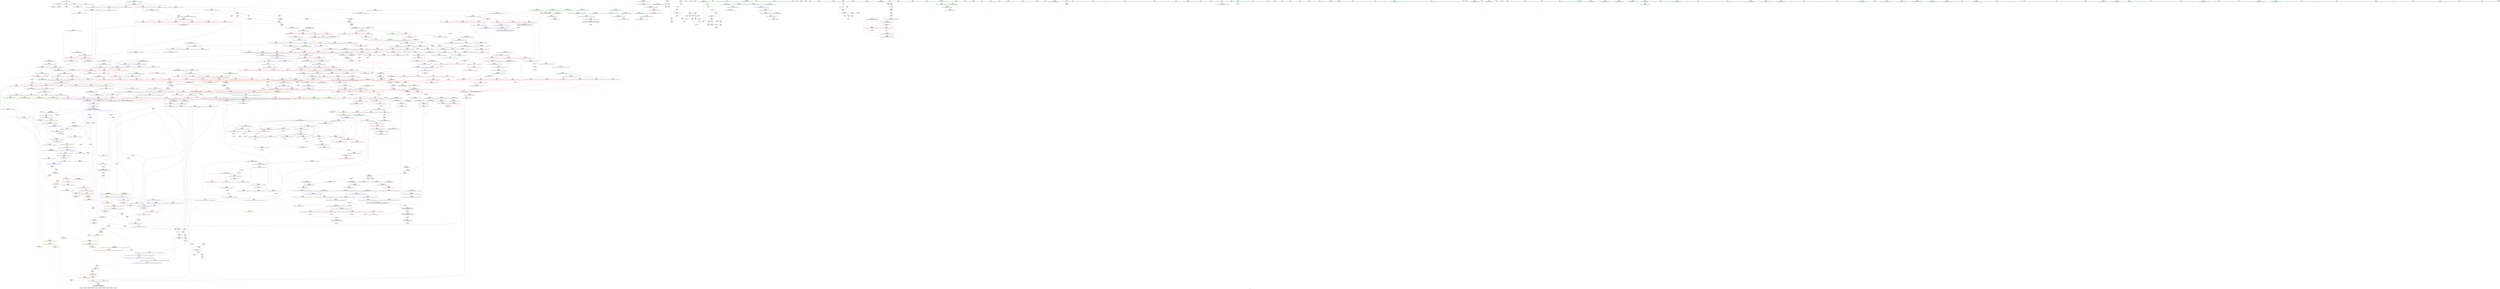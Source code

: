 digraph "SVFG" {
	label="SVFG";

	Node0x55a944286f00 [shape=record,color=grey,label="{NodeID: 0\nNullPtr}"];
	Node0x55a944286f00 -> Node0x55a9442e0690[style=solid];
	Node0x55a944286f00 -> Node0x55a9442ffe00[style=solid];
	Node0x55a9442e80d0 [shape=record,color=red,label="{NodeID: 443\n729\<--681\n\<--__first.addr\n_ZSt13__adjust_heapIPeleN9__gnu_cxx5__ops15_Iter_less_iterEEvT_T0_S5_T1_T2_\n}"];
	Node0x55a9442e80d0 -> Node0x55a9442ed2d0[style=solid];
	Node0x55a9442dc340 [shape=record,color=green,label="{NodeID: 111\n547\<--548\n__len\<--__len_field_insensitive\n_ZSt11__make_heapIPeN9__gnu_cxx5__ops15_Iter_less_iterEEvT_S4_RT0_\n}"];
	Node0x55a9442dc340 -> Node0x55a9442e6bb0[style=solid];
	Node0x55a9442dc340 -> Node0x55a9442e6c80[style=solid];
	Node0x55a9442dc340 -> Node0x55a944302050[style=solid];
	Node0x55a9443d5670 [shape=record,color=black,label="{NodeID: 1661\n606 = PHI(460, 679, 891, 891, 891, 891, 891, 960, 960, 1052, )\n0th arg _ZNK9__gnu_cxx5__ops15_Iter_less_iterclIPeS3_EEbT_T0_ }"];
	Node0x55a9443d5670 -> Node0x55a944302390[style=solid];
	Node0x55a9442fd940 [shape=record,color=red,label="{NodeID: 554\n1136\<--1122\n\<--__first.addr\n_ZSt26__unguarded_insertion_sortIPeN9__gnu_cxx5__ops15_Iter_less_iterEEvT_S4_T0_\n}"];
	Node0x55a9442fd940 -> Node0x55a944305790[style=solid];
	Node0x55a9442e0960 [shape=record,color=black,label="{NodeID: 222\n77\<--74\ncall\<--\nmain\n}"];
	Node0x55a9443033d0 [shape=record,color=blue,label="{NodeID: 665\n691\<--753\n__secondChild\<--mul12\n_ZSt13__adjust_heapIPeleN9__gnu_cxx5__ops15_Iter_less_iterEEvT_T0_S5_T1_T2_\n}"];
	Node0x55a9443033d0 -> Node0x55a9442f91c0[style=dashed];
	Node0x55a9443033d0 -> Node0x55a9442f9290[style=dashed];
	Node0x55a9443033d0 -> Node0x55a944361130[style=dashed];
	Node0x55a9442ee580 [shape=record,color=red,label="{NodeID: 333\n113\<--66\n\<--i\nmain\n}"];
	Node0x55a9442ee580 -> Node0x55a94431e290[style=solid];
	Node0x55a9442f5800 [shape=record,color=grey,label="{NodeID: 1108\n713 = Binary(712, 525, )\n}"];
	Node0x55a9442f5800 -> Node0x55a9442f5c80[style=solid];
	Node0x55a9442d82c0 [shape=record,color=green,label="{NodeID: 1\n7\<--1\n__dso_handle\<--dummyObj\nGlob }"];
	Node0x55a9442e81a0 [shape=record,color=red,label="{NodeID: 444\n734\<--681\n\<--__first.addr\n_ZSt13__adjust_heapIPeleN9__gnu_cxx5__ops15_Iter_less_iterEEvT_T0_S5_T1_T2_\n}"];
	Node0x55a9442e81a0 -> Node0x55a9442ed3a0[style=solid];
	Node0x55a9442dc410 [shape=record,color=green,label="{NodeID: 112\n549\<--550\n__parent\<--__parent_field_insensitive\n_ZSt11__make_heapIPeN9__gnu_cxx5__ops15_Iter_less_iterEEvT_S4_RT0_\n}"];
	Node0x55a9442dc410 -> Node0x55a9442e6d50[style=solid];
	Node0x55a9442dc410 -> Node0x55a9442e6e20[style=solid];
	Node0x55a9442dc410 -> Node0x55a9442e6ef0[style=solid];
	Node0x55a9442dc410 -> Node0x55a9442e6fc0[style=solid];
	Node0x55a9442dc410 -> Node0x55a944302120[style=solid];
	Node0x55a9442dc410 -> Node0x55a9443022c0[style=solid];
	Node0x55a9443d5c60 [shape=record,color=black,label="{NodeID: 1662\n607 = PHI(485, 718, 905, 909, 919, 933, 941, 973, 985, 1083, )\n1st arg _ZNK9__gnu_cxx5__ops15_Iter_less_iterclIPeS3_EEbT_T0_ }"];
	Node0x55a9443d5c60 -> Node0x55a944302460[style=solid];
	Node0x55a9442fda10 [shape=record,color=red,label="{NodeID: 555\n1140\<--1124\n\<--__last.addr\n_ZSt26__unguarded_insertion_sortIPeN9__gnu_cxx5__ops15_Iter_less_iterEEvT_S4_T0_\n}"];
	Node0x55a9442fda10 -> Node0x55a9442f6400[style=solid];
	Node0x55a9442e0a30 [shape=record,color=black,label="{NodeID: 223\n83\<--80\ncall1\<--\nmain\n}"];
	Node0x55a9443034a0 [shape=record,color=blue,label="{NodeID: 666\n763\<--760\nadd.ptr16\<--\n_ZSt13__adjust_heapIPeleN9__gnu_cxx5__ops15_Iter_less_iterEEvT_T0_S5_T1_T2_\n}"];
	Node0x55a9443034a0 -> Node0x55a944360730[style=dashed];
	Node0x55a9442ee650 [shape=record,color=red,label="{NodeID: 334\n158\<--68\n\<--ans\nmain\n}"];
	Node0x55a9442ee650 -> Node0x55a94431e410[style=solid];
	Node0x55a9442f5980 [shape=record,color=grey,label="{NodeID: 1109\n708 = Binary(707, 525, )\n}"];
	Node0x55a9442f5980 -> Node0x55a9442f5680[style=solid];
	Node0x55a9442d8350 [shape=record,color=green,label="{NodeID: 2\n13\<--1\n.str\<--dummyObj\nGlob }"];
	Node0x55a9442e8270 [shape=record,color=red,label="{NodeID: 445\n755\<--681\n\<--__first.addr\n_ZSt13__adjust_heapIPeleN9__gnu_cxx5__ops15_Iter_less_iterEEvT_T0_S5_T1_T2_\n}"];
	Node0x55a9442e8270 -> Node0x55a9442ed470[style=solid];
	Node0x55a9442dc4e0 [shape=record,color=green,label="{NodeID: 113\n551\<--552\n__value\<--__value_field_insensitive\n_ZSt11__make_heapIPeN9__gnu_cxx5__ops15_Iter_less_iterEEvT_S4_RT0_\n|{|<s1>31}}"];
	Node0x55a9442dc4e0 -> Node0x55a9443021f0[style=solid];
	Node0x55a9442dc4e0:s1 -> Node0x55a9443d1d10[style=solid,color=red];
	Node0x55a944333bb0 [shape=record,color=black,label="{NodeID: 1663\n608 = PHI(486, 722, 906, 910, 920, 934, 942, 974, 986, 1084, )\n2nd arg _ZNK9__gnu_cxx5__ops15_Iter_less_iterclIPeS3_EEbT_T0_ }"];
	Node0x55a944333bb0 -> Node0x55a944302530[style=solid];
	Node0x55a9442fdae0 [shape=record,color=red,label="{NodeID: 556\n1139\<--1126\n\<--__i\n_ZSt26__unguarded_insertion_sortIPeN9__gnu_cxx5__ops15_Iter_less_iterEEvT_S4_T0_\n}"];
	Node0x55a9442fdae0 -> Node0x55a9442f6400[style=solid];
	Node0x55a9442e0b00 [shape=record,color=black,label="{NodeID: 224\n107\<--106\nidxprom\<--\nmain\n}"];
	Node0x55a944303570 [shape=record,color=blue,label="{NodeID: 667\n683\<--766\n__holeIndex.addr\<--sub17\n_ZSt13__adjust_heapIPeleN9__gnu_cxx5__ops15_Iter_less_iterEEvT_T0_S5_T1_T2_\n}"];
	Node0x55a944303570 -> Node0x55a944360c30[style=dashed];
	Node0x55a9442ee720 [shape=record,color=red,label="{NodeID: 335\n167\<--68\n\<--ans\nmain\n}"];
	Node0x55a9442ee720 -> Node0x55a9442e9210[style=solid];
	Node0x55a9442f5b00 [shape=record,color=grey,label="{NodeID: 1110\n721 = Binary(720, 525, )\n}"];
	Node0x55a9442d8600 [shape=record,color=green,label="{NodeID: 3\n15\<--1\n.str.1\<--dummyObj\nGlob }"];
	Node0x55a944309f20 [shape=record,color=yellow,style=double,label="{NodeID: 1553\n4V_3 = CSCHI(MR_4V_2)\npts\{10 \}\nCS[]|{<s0>28|<s1>29}}"];
	Node0x55a944309f20:s0 -> Node0x55a944354430[style=dashed,color=blue];
	Node0x55a944309f20:s1 -> Node0x55a944353a30[style=dashed,color=blue];
	Node0x55a9442e8340 [shape=record,color=red,label="{NodeID: 446\n761\<--681\n\<--__first.addr\n_ZSt13__adjust_heapIPeleN9__gnu_cxx5__ops15_Iter_less_iterEEvT_T0_S5_T1_T2_\n}"];
	Node0x55a9442e8340 -> Node0x55a9442ed540[style=solid];
	Node0x55a9443682d0 [shape=record,color=yellow,style=double,label="{NodeID: 1221\n4V_1 = ENCHI(MR_4V_0)\npts\{10 \}\nFun[_ZSt22__move_median_to_firstIPeN9__gnu_cxx5__ops15_Iter_less_iterEEvT_S4_S4_S4_T0_]|{<s0>47|<s1>48|<s2>49|<s3>50|<s4>51|<s5>52|<s6>53|<s7>54|<s8>55|<s9>56|<s10>57}}"];
	Node0x55a9443682d0:s0 -> Node0x55a94436c0f0[style=dashed,color=red];
	Node0x55a9443682d0:s1 -> Node0x55a94436c0f0[style=dashed,color=red];
	Node0x55a9443682d0:s2 -> Node0x55a94436c3c0[style=dashed,color=red];
	Node0x55a9443682d0:s3 -> Node0x55a94436c0f0[style=dashed,color=red];
	Node0x55a9443682d0:s4 -> Node0x55a94436c3c0[style=dashed,color=red];
	Node0x55a9443682d0:s5 -> Node0x55a94436c3c0[style=dashed,color=red];
	Node0x55a9443682d0:s6 -> Node0x55a94436c0f0[style=dashed,color=red];
	Node0x55a9443682d0:s7 -> Node0x55a94436c3c0[style=dashed,color=red];
	Node0x55a9443682d0:s8 -> Node0x55a94436c0f0[style=dashed,color=red];
	Node0x55a9443682d0:s9 -> Node0x55a94436c3c0[style=dashed,color=red];
	Node0x55a9443682d0:s10 -> Node0x55a94436c3c0[style=dashed,color=red];
	Node0x55a9442dc5b0 [shape=record,color=green,label="{NodeID: 114\n553\<--554\nagg.tmp\<--agg.tmp_field_insensitive\n_ZSt11__make_heapIPeN9__gnu_cxx5__ops15_Iter_less_iterEEvT_S4_RT0_\n}"];
	Node0x55a9443d6380 [shape=record,color=black,label="{NodeID: 1664\n1007 = PHI(913, 923, 927, 937, 945, 949, 999, )\n0th arg _ZSt9iter_swapIPeS0_EvT_T0_ }"];
	Node0x55a9443d6380 -> Node0x55a944304b60[style=solid];
	Node0x55a9442fdbb0 [shape=record,color=red,label="{NodeID: 557\n1143\<--1126\n\<--__i\n_ZSt26__unguarded_insertion_sortIPeN9__gnu_cxx5__ops15_Iter_less_iterEEvT_S4_T0_\n|{<s0>72}}"];
	Node0x55a9442fdbb0:s0 -> Node0x55a9443d68a0[style=solid,color=red];
	Node0x55a9442e0bd0 [shape=record,color=black,label="{NodeID: 225\n118\<--117\nidx.ext\<--\nmain\n}"];
	Node0x55a944303640 [shape=record,color=blue,label="{NodeID: 668\n786\<--785\n__t.addr\<--__t\n_ZSt4moveIRN9__gnu_cxx5__ops15_Iter_less_iterEEONSt16remove_referenceIT_E4typeEOS5_\n}"];
	Node0x55a944303640 -> Node0x55a9442f95d0[style=dashed];
	Node0x55a9442ee7f0 [shape=record,color=red,label="{NodeID: 336\n132\<--70\n\<--i10\nmain\n}"];
	Node0x55a9442ee7f0 -> Node0x55a9442f6b80[style=solid];
	Node0x55a9442f5c80 [shape=record,color=grey,label="{NodeID: 1111\n714 = Binary(249, 713, )\n}"];
	Node0x55a9442f5c80 -> Node0x55a944303090[style=solid];
	Node0x55a9442d8690 [shape=record,color=green,label="{NodeID: 4\n17\<--1\nstdin\<--dummyObj\nGlob }"];
	Node0x55a9442e8410 [shape=record,color=red,label="{NodeID: 447\n775\<--681\n\<--__first.addr\n_ZSt13__adjust_heapIPeleN9__gnu_cxx5__ops15_Iter_less_iterEEvT_T0_S5_T1_T2_\n|{<s0>43}}"];
	Node0x55a9442e8410:s0 -> Node0x55a9443d6f40[style=solid,color=red];
	Node0x55a9442e0fe0 [shape=record,color=green,label="{NodeID: 115\n583\<--584\n_ZSt4moveIReEONSt16remove_referenceIT_E4typeEOS2_\<--_ZSt4moveIReEONSt16remove_referenceIT_E4typeEOS2__field_insensitive\n}"];
	Node0x55a9443d6610 [shape=record,color=black,label="{NodeID: 1665\n1008 = PHI(914, 924, 928, 938, 946, 950, 1000, )\n1st arg _ZSt9iter_swapIPeS0_EvT_T0_ }"];
	Node0x55a9443d6610 -> Node0x55a944304c30[style=solid];
	Node0x55a9442fdc80 [shape=record,color=red,label="{NodeID: 558\n1147\<--1126\n\<--__i\n_ZSt26__unguarded_insertion_sortIPeN9__gnu_cxx5__ops15_Iter_less_iterEEvT_S4_T0_\n}"];
	Node0x55a9442fdc80 -> Node0x55a9442ec9e0[style=solid];
	Node0x55a94436eda0 [shape=record,color=yellow,style=double,label="{NodeID: 1333\n130V_1 = ENCHI(MR_130V_0)\npts\{552 639 813 1029 1061 1183 \}\nFun[_ZSt13__adjust_heapIPeleN9__gnu_cxx5__ops15_Iter_less_iterEEvT_T0_S5_T1_T2_]}"];
	Node0x55a94436eda0 -> Node0x55a9442f9360[style=dashed];
	Node0x55a94436eda0 -> Node0x55a9442f9430[style=dashed];
	Node0x55a94436eda0 -> Node0x55a9442f9500[style=dashed];
	Node0x55a9442e0ca0 [shape=record,color=black,label="{NodeID: 226\n122\<--121\nidx.ext8\<--\nmain\n}"];
	Node0x55a944303710 [shape=record,color=blue,label="{NodeID: 669\n795\<--792\nthis.addr\<--this\n_ZN9__gnu_cxx5__ops14_Iter_less_valC2ENS0_15_Iter_less_iterE\n}"];
	Node0x55a944303710 -> Node0x55a9442f96a0[style=dashed];
	Node0x55a9442ee8c0 [shape=record,color=red,label="{NodeID: 337\n136\<--70\n\<--i10\nmain\n}"];
	Node0x55a9442ee8c0 -> Node0x55a9442e0d70[style=solid];
	Node0x55a9442f5e00 [shape=record,color=grey,label="{NodeID: 1112\n435 = Binary(434, 244, )\n}"];
	Node0x55a9442f5e00 -> Node0x55a9442f5f80[style=solid];
	Node0x55a9442d8720 [shape=record,color=green,label="{NodeID: 5\n18\<--1\n.str.2\<--dummyObj\nGlob }"];
	Node0x55a9442e84e0 [shape=record,color=red,label="{NodeID: 448\n701\<--683\n\<--__holeIndex.addr\n_ZSt13__adjust_heapIPeleN9__gnu_cxx5__ops15_Iter_less_iterEEvT_T0_S5_T1_T2_\n}"];
	Node0x55a9442e84e0 -> Node0x55a944302ef0[style=solid];
	Node0x55a9442e10e0 [shape=record,color=green,label="{NodeID: 116\n594\<--595\n_ZSt13__adjust_heapIPeleN9__gnu_cxx5__ops15_Iter_less_iterEEvT_T0_S5_T1_T2_\<--_ZSt13__adjust_heapIPeleN9__gnu_cxx5__ops15_Iter_less_iterEEvT_T0_S5_T1_T2__field_insensitive\n}"];
	Node0x55a9443d68a0 [shape=record,color=black,label="{NodeID: 1666\n1177 = PHI(1103, 1143, )\n0th arg _ZSt25__unguarded_linear_insertIPeN9__gnu_cxx5__ops14_Val_less_iterEEvT_T0_ }"];
	Node0x55a9443d68a0 -> Node0x55a944305ba0[style=solid];
	Node0x55a9442fdd50 [shape=record,color=red,label="{NodeID: 559\n1165\<--1156\n\<--__first.addr\n_ZSt13move_backwardIPeS0_ET0_T_S2_S1_\n|{<s0>73}}"];
	Node0x55a9442fdd50:s0 -> Node0x55a9443d3fb0[style=solid,color=red];
	Node0x55a9442e0d70 [shape=record,color=black,label="{NodeID: 227\n137\<--136\nidxprom14\<--\nmain\n}"];
	Node0x55a9443037e0 [shape=record,color=blue,label="{NodeID: 670\n806\<--801\n__first.addr\<--__first\n_ZSt11__push_heapIPeleN9__gnu_cxx5__ops14_Iter_less_valEEvT_T0_S5_T1_RT2_\n}"];
	Node0x55a9443037e0 -> Node0x55a9442f9770[style=dashed];
	Node0x55a9443037e0 -> Node0x55a9442f9840[style=dashed];
	Node0x55a9443037e0 -> Node0x55a9442f9910[style=dashed];
	Node0x55a9443037e0 -> Node0x55a9442f99e0[style=dashed];
	Node0x55a9442ee990 [shape=record,color=red,label="{NodeID: 338\n143\<--70\n\<--i10\nmain\n}"];
	Node0x55a9442ee990 -> Node0x55a94431d810[style=solid];
	Node0x55a9442f5f80 [shape=record,color=grey,label="{NodeID: 1113\n436 = Binary(435, 249, )\n}"];
	Node0x55a9442d87b0 [shape=record,color=green,label="{NodeID: 6\n20\<--1\n.str.3\<--dummyObj\nGlob }"];
	Node0x55a9442e85b0 [shape=record,color=red,label="{NodeID: 449\n703\<--683\n\<--__holeIndex.addr\n_ZSt13__adjust_heapIPeleN9__gnu_cxx5__ops15_Iter_less_iterEEvT_T0_S5_T1_T2_\n}"];
	Node0x55a9442e85b0 -> Node0x55a944302fc0[style=solid];
	Node0x55a9442e11e0 [shape=record,color=green,label="{NodeID: 117\n609\<--610\nthis.addr\<--this.addr_field_insensitive\n_ZNK9__gnu_cxx5__ops15_Iter_less_iterclIPeS3_EEbT_T0_\n}"];
	Node0x55a9442e11e0 -> Node0x55a9442e7230[style=solid];
	Node0x55a9442e11e0 -> Node0x55a944302390[style=solid];
	Node0x55a9443d69f0 [shape=record,color=black,label="{NodeID: 1667\n384 = PHI(300, )\n0th arg _ZSt14__partial_sortIPeN9__gnu_cxx5__ops15_Iter_less_iterEEvT_S4_S4_T0_ }"];
	Node0x55a9443d69f0 -> Node0x55a9443011b0[style=solid];
	Node0x55a9442fde20 [shape=record,color=red,label="{NodeID: 560\n1169\<--1158\n\<--__last.addr\n_ZSt13move_backwardIPeS0_ET0_T_S2_S1_\n|{<s0>74}}"];
	Node0x55a9442fde20:s0 -> Node0x55a9443d3fb0[style=solid,color=red];
	Node0x55a9442e0e40 [shape=record,color=black,label="{NodeID: 228\n145\<--144\nidxprom18\<--sub17\nmain\n}"];
	Node0x55a9443038b0 [shape=record,color=blue,label="{NodeID: 671\n808\<--802\n__holeIndex.addr\<--__holeIndex\n_ZSt11__push_heapIPeleN9__gnu_cxx5__ops14_Iter_less_valEEvT_T0_S5_T1_RT2_\n}"];
	Node0x55a9443038b0 -> Node0x55a9442f9ab0[style=dashed];
	Node0x55a9443038b0 -> Node0x55a944354e30[style=dashed];
	Node0x55a9442eea60 [shape=record,color=red,label="{NodeID: 339\n149\<--70\n\<--i10\nmain\n}"];
	Node0x55a9442eea60 -> Node0x55a9442e0f10[style=solid];
	Node0x55a9442f6100 [shape=record,color=grey,label="{NodeID: 1114\n434 = Binary(432, 433, )\n}"];
	Node0x55a9442f6100 -> Node0x55a9442f5e00[style=solid];
	Node0x55a9442d8ff0 [shape=record,color=green,label="{NodeID: 7\n22\<--1\nstdout\<--dummyObj\nGlob }"];
	Node0x55a9442e8680 [shape=record,color=red,label="{NodeID: 450\n735\<--683\n\<--__holeIndex.addr\n_ZSt13__adjust_heapIPeleN9__gnu_cxx5__ops15_Iter_less_iterEEvT_T0_S5_T1_T2_\n}"];
	Node0x55a9442e12b0 [shape=record,color=green,label="{NodeID: 118\n611\<--612\n__it1.addr\<--__it1.addr_field_insensitive\n_ZNK9__gnu_cxx5__ops15_Iter_less_iterclIPeS3_EEbT_T0_\n}"];
	Node0x55a9442e12b0 -> Node0x55a9442e7300[style=solid];
	Node0x55a9442e12b0 -> Node0x55a944302460[style=solid];
	Node0x55a9443d6b00 [shape=record,color=black,label="{NodeID: 1668\n385 = PHI(301, )\n1st arg _ZSt14__partial_sortIPeN9__gnu_cxx5__ops15_Iter_less_iterEEvT_S4_S4_T0_ }"];
	Node0x55a9443d6b00 -> Node0x55a944301280[style=solid];
	Node0x55a9442fdef0 [shape=record,color=red,label="{NodeID: 561\n1171\<--1160\n\<--__result.addr\n_ZSt13move_backwardIPeS0_ET0_T_S2_S1_\n|{<s0>75}}"];
	Node0x55a9442fdef0:s0 -> Node0x55a9443d1bd0[style=solid,color=red];
	Node0x55a9442e0f10 [shape=record,color=black,label="{NodeID: 229\n150\<--149\nidxprom21\<--\nmain\n}"];
	Node0x55a944303980 [shape=record,color=blue,label="{NodeID: 672\n810\<--803\n__topIndex.addr\<--__topIndex\n_ZSt11__push_heapIPeleN9__gnu_cxx5__ops14_Iter_less_valEEvT_T0_S5_T1_RT2_\n}"];
	Node0x55a944303980 -> Node0x55a9442f9ec0[style=dashed];
	Node0x55a9442eeb30 [shape=record,color=red,label="{NodeID: 340\n153\<--70\n\<--i10\nmain\n}"];
	Node0x55a9442eeb30 -> Node0x55a9442e9140[style=solid];
	Node0x55a9442f6280 [shape=record,color=grey,label="{NodeID: 1115\n884 = cmp(881, 883, )\n}"];
	Node0x55a9442f6280 -> Node0x55a9442ea590[style=solid];
	Node0x55a9442d9080 [shape=record,color=green,label="{NodeID: 8\n23\<--1\n.str.4\<--dummyObj\nGlob }"];
	Node0x55a9442e8750 [shape=record,color=red,label="{NodeID: 451\n762\<--683\n\<--__holeIndex.addr\n_ZSt13__adjust_heapIPeleN9__gnu_cxx5__ops15_Iter_less_iterEEvT_T0_S5_T1_T2_\n}"];
	Node0x55a9442e1380 [shape=record,color=green,label="{NodeID: 119\n613\<--614\n__it2.addr\<--__it2.addr_field_insensitive\n_ZNK9__gnu_cxx5__ops15_Iter_less_iterclIPeS3_EEbT_T0_\n}"];
	Node0x55a9442e1380 -> Node0x55a9442e73d0[style=solid];
	Node0x55a9442e1380 -> Node0x55a944302530[style=solid];
	Node0x55a9443d6c10 [shape=record,color=black,label="{NodeID: 1669\n386 = PHI(302, )\n2nd arg _ZSt14__partial_sortIPeN9__gnu_cxx5__ops15_Iter_less_iterEEvT_S4_S4_T0_ }"];
	Node0x55a9443d6c10 -> Node0x55a944301350[style=solid];
	Node0x55a9442fdfc0 [shape=record,color=red,label="{NodeID: 562\n1187\<--1180\n\<--__last.addr\n_ZSt25__unguarded_linear_insertIPeN9__gnu_cxx5__ops14_Val_less_iterEEvT_T0_\n|{<s0>76}}"];
	Node0x55a9442fdfc0:s0 -> Node0x55a9443d1d10[style=solid,color=red];
	Node0x55a9442e9140 [shape=record,color=black,label="{NodeID: 230\n154\<--153\nidxprom23\<--\nmain\n}"];
	Node0x55a944303a50 [shape=record,color=blue,label="{NodeID: 673\n812\<--804\n__value.addr\<--__value\n_ZSt11__push_heapIPeleN9__gnu_cxx5__ops14_Iter_less_valEEvT_T0_S5_T1_RT2_\n|{|<s2>44}}"];
	Node0x55a944303a50 -> Node0x55a9442fa2d0[style=dashed];
	Node0x55a944303a50 -> Node0x55a9442fa3a0[style=dashed];
	Node0x55a944303a50:s2 -> Node0x55a94436ae80[style=dashed,color=red];
	Node0x55a9442eec00 [shape=record,color=red,label="{NodeID: 341\n162\<--70\n\<--i10\nmain\n}"];
	Node0x55a9442eec00 -> Node0x55a94431db10[style=solid];
	Node0x55a9442f6400 [shape=record,color=grey,label="{NodeID: 1116\n1141 = cmp(1139, 1140, )\n}"];
	Node0x55a9442d9110 [shape=record,color=green,label="{NodeID: 9\n25\<--1\n_ZSt3cin\<--dummyObj\nGlob }"];
	Node0x55a9442e8820 [shape=record,color=red,label="{NodeID: 452\n776\<--683\n\<--__holeIndex.addr\n_ZSt13__adjust_heapIPeleN9__gnu_cxx5__ops15_Iter_less_iterEEvT_T0_S5_T1_T2_\n|{<s0>43}}"];
	Node0x55a9442e8820:s0 -> Node0x55a9443d7050[style=solid,color=red];
	Node0x55a9442e1450 [shape=record,color=green,label="{NodeID: 120\n630\<--631\n__first.addr\<--__first.addr_field_insensitive\n_ZSt10__pop_heapIPeN9__gnu_cxx5__ops15_Iter_less_iterEEvT_S4_S4_RT0_\n}"];
	Node0x55a9442e1450 -> Node0x55a9442e7640[style=solid];
	Node0x55a9442e1450 -> Node0x55a9442e7710[style=solid];
	Node0x55a9442e1450 -> Node0x55a9442e77e0[style=solid];
	Node0x55a9442e1450 -> Node0x55a944302600[style=solid];
	Node0x55a9443d6d20 [shape=record,color=black,label="{NodeID: 1670\n193 = PHI(124, )\n0th arg _ZSt4sortIPeEvT_S1_ }"];
	Node0x55a9443d6d20 -> Node0x55a944300720[style=solid];
	Node0x55a9442fe090 [shape=record,color=red,label="{NodeID: 563\n1191\<--1180\n\<--__last.addr\n_ZSt25__unguarded_linear_insertIPeN9__gnu_cxx5__ops14_Val_less_iterEEvT_T0_\n}"];
	Node0x55a9442fe090 -> Node0x55a944305d40[style=solid];
	Node0x55a9442e9210 [shape=record,color=black,label="{NodeID: 231\n168\<--167\nconv\<--\nmain\n}"];
	Node0x55a944303b20 [shape=record,color=blue,label="{NodeID: 674\n814\<--805\n__comp.addr\<--__comp\n_ZSt11__push_heapIPeleN9__gnu_cxx5__ops14_Iter_less_valEEvT_T0_S5_T1_RT2_\n}"];
	Node0x55a944303b20 -> Node0x55a9442f9f90[style=dashed];
	Node0x55a9442eecd0 [shape=record,color=red,label="{NodeID: 342\n139\<--138\n\<--arrayidx15\nmain\n}"];
	Node0x55a9442eecd0 -> Node0x55a94431d990[style=solid];
	Node0x55a9442f6580 [shape=record,color=grey,label="{NodeID: 1117\n623 = cmp(620, 622, )\n}"];
	Node0x55a9442f6580 -> Node0x55a9442ea180[style=solid];
	Node0x55a9442d91a0 [shape=record,color=green,label="{NodeID: 10\n26\<--1\n.str.5\<--dummyObj\nGlob }"];
	Node0x55a94430a8c0 [shape=record,color=yellow,style=double,label="{NodeID: 1560\n4V_2 = CSCHI(MR_4V_1)\npts\{10 \}\nCS[]|{<s0>49|<s1>51|<s2>52|<s3>54|<s4>56|<s5>57|<s6>60}}"];
	Node0x55a94430a8c0:s0 -> Node0x55a944358f30[style=dashed,color=blue];
	Node0x55a94430a8c0:s1 -> Node0x55a944358f30[style=dashed,color=blue];
	Node0x55a94430a8c0:s2 -> Node0x55a944358f30[style=dashed,color=blue];
	Node0x55a94430a8c0:s3 -> Node0x55a944358f30[style=dashed,color=blue];
	Node0x55a94430a8c0:s4 -> Node0x55a944358f30[style=dashed,color=blue];
	Node0x55a94430a8c0:s5 -> Node0x55a944358f30[style=dashed,color=blue];
	Node0x55a94430a8c0:s6 -> Node0x55a94435a330[style=dashed,color=blue];
	Node0x55a9442e88f0 [shape=record,color=red,label="{NodeID: 453\n707\<--685\n\<--__len.addr\n_ZSt13__adjust_heapIPeleN9__gnu_cxx5__ops15_Iter_less_iterEEvT_T0_S5_T1_T2_\n}"];
	Node0x55a9442e88f0 -> Node0x55a9442f5980[style=solid];
	Node0x55a9442e1520 [shape=record,color=green,label="{NodeID: 121\n632\<--633\n__last.addr\<--__last.addr_field_insensitive\n_ZSt10__pop_heapIPeN9__gnu_cxx5__ops15_Iter_less_iterEEvT_S4_S4_RT0_\n}"];
	Node0x55a9442e1520 -> Node0x55a9442e78b0[style=solid];
	Node0x55a9442e1520 -> Node0x55a9443026d0[style=solid];
	Node0x55a9443d6e30 [shape=record,color=black,label="{NodeID: 1671\n194 = PHI(123, )\n1st arg _ZSt4sortIPeEvT_S1_ }"];
	Node0x55a9443d6e30 -> Node0x55a9443007f0[style=solid];
	Node0x55a9442fe160 [shape=record,color=red,label="{NodeID: 564\n1205\<--1180\n\<--__last.addr\n_ZSt25__unguarded_linear_insertIPeN9__gnu_cxx5__ops14_Val_less_iterEEvT_T0_\n}"];
	Node0x55a9442fe160 -> Node0x55a944305ee0[style=solid];
	Node0x55a9442e92e0 [shape=record,color=black,label="{NodeID: 232\n240\<--238\nsub.ptr.lhs.cast\<--\n_ZSt6__sortIPeN9__gnu_cxx5__ops15_Iter_less_iterEEvT_S4_T0_\n}"];
	Node0x55a9442e92e0 -> Node0x55a944320090[style=solid];
	Node0x55a944303bf0 [shape=record,color=blue,label="{NodeID: 675\n816\<--825\n__parent\<--div\n_ZSt11__push_heapIPeleN9__gnu_cxx5__ops14_Iter_less_valEEvT_T0_S5_T1_RT2_\n}"];
	Node0x55a944303bf0 -> Node0x55a944355830[style=dashed];
	Node0x55a9442eeda0 [shape=record,color=red,label="{NodeID: 343\n147\<--146\n\<--arrayidx19\nmain\n}"];
	Node0x55a9442eeda0 -> Node0x55a94431d990[style=solid];
	Node0x55a9442f6700 [shape=record,color=grey,label="{NodeID: 1118\n830 = cmp(828, 829, )\n}"];
	Node0x55a9442d92a0 [shape=record,color=green,label="{NodeID: 11\n29\<--1\n\<--dummyObj\nCan only get source location for instruction, argument, global var or function.}"];
	Node0x55a9442e89c0 [shape=record,color=red,label="{NodeID: 454\n741\<--685\n\<--__len.addr\n_ZSt13__adjust_heapIPeleN9__gnu_cxx5__ops15_Iter_less_iterEEvT_T0_S5_T1_T2_\n}"];
	Node0x55a9442e89c0 -> Node0x55a9442f4f00[style=solid];
	Node0x55a9442e15f0 [shape=record,color=green,label="{NodeID: 122\n634\<--635\n__result.addr\<--__result.addr_field_insensitive\n_ZSt10__pop_heapIPeN9__gnu_cxx5__ops15_Iter_less_iterEEvT_S4_S4_RT0_\n}"];
	Node0x55a9442e15f0 -> Node0x55a9442e7980[style=solid];
	Node0x55a9442e15f0 -> Node0x55a9442e7a50[style=solid];
	Node0x55a9442e15f0 -> Node0x55a9443027a0[style=solid];
	Node0x55a9443d6f40 [shape=record,color=black,label="{NodeID: 1672\n801 = PHI(775, )\n0th arg _ZSt11__push_heapIPeleN9__gnu_cxx5__ops14_Iter_less_valEEvT_T0_S5_T1_RT2_ }"];
	Node0x55a9443d6f40 -> Node0x55a9443037e0[style=solid];
	Node0x55a9442fe230 [shape=record,color=red,label="{NodeID: 565\n1215\<--1180\n\<--__last.addr\n_ZSt25__unguarded_linear_insertIPeN9__gnu_cxx5__ops14_Val_less_iterEEvT_T0_\n}"];
	Node0x55a9442fe230 -> Node0x55a944306150[style=solid];
	Node0x55a9442e93b0 [shape=record,color=black,label="{NodeID: 233\n241\<--239\nsub.ptr.rhs.cast\<--\n_ZSt6__sortIPeN9__gnu_cxx5__ops15_Iter_less_iterEEvT_S4_T0_\n}"];
	Node0x55a9442e93b0 -> Node0x55a944320090[style=solid];
	Node0x55a944303cc0 [shape=record,color=blue,label="{NodeID: 676\n850\<--847\nadd.ptr3\<--\n_ZSt11__push_heapIPeleN9__gnu_cxx5__ops14_Iter_less_valEEvT_T0_S5_T1_RT2_\n}"];
	Node0x55a944303cc0 -> Node0x55a944355330[style=dashed];
	Node0x55a9442eee70 [shape=record,color=red,label="{NodeID: 344\n156\<--155\n\<--arrayidx24\nmain\n}"];
	Node0x55a9442eee70 -> Node0x55a94431e590[style=solid];
	Node0x55a9442f6880 [shape=record,color=grey,label="{NodeID: 1119\n104 = cmp(100, 102, )\n}"];
	Node0x55a9442d93a0 [shape=record,color=green,label="{NodeID: 12\n73\<--1\n\<--dummyObj\nCan only get source location for instruction, argument, global var or function.}"];
	Node0x55a9442e8a90 [shape=record,color=red,label="{NodeID: 455\n746\<--685\n\<--__len.addr\n_ZSt13__adjust_heapIPeleN9__gnu_cxx5__ops15_Iter_less_iterEEvT_T0_S5_T1_T2_\n}"];
	Node0x55a9442e8a90 -> Node0x55a944321410[style=solid];
	Node0x55a9442e16c0 [shape=record,color=green,label="{NodeID: 123\n636\<--637\n__comp.addr\<--__comp.addr_field_insensitive\n_ZSt10__pop_heapIPeN9__gnu_cxx5__ops15_Iter_less_iterEEvT_S4_S4_RT0_\n}"];
	Node0x55a9442e16c0 -> Node0x55a9442e7b20[style=solid];
	Node0x55a9442e16c0 -> Node0x55a944302870[style=solid];
	Node0x55a9443d7050 [shape=record,color=black,label="{NodeID: 1673\n802 = PHI(776, )\n1st arg _ZSt11__push_heapIPeleN9__gnu_cxx5__ops14_Iter_less_valEEvT_T0_S5_T1_RT2_ }"];
	Node0x55a9443d7050 -> Node0x55a9443038b0[style=solid];
	Node0x55a9442fe300 [shape=record,color=red,label="{NodeID: 566\n1193\<--1184\n\<--__next\n_ZSt25__unguarded_linear_insertIPeN9__gnu_cxx5__ops14_Val_less_iterEEvT_T0_\n}"];
	Node0x55a9442fe300 -> Node0x55a9442ecab0[style=solid];
	Node0x55a9442e9480 [shape=record,color=black,label="{NodeID: 234\n290\<--288\nsub.ptr.lhs.cast\<--\n_ZSt16__introsort_loopIPelN9__gnu_cxx5__ops15_Iter_less_iterEEvT_S4_T0_T1_\n}"];
	Node0x55a9442e9480 -> Node0x55a944320e10[style=solid];
	Node0x55a944303d90 [shape=record,color=blue,label="{NodeID: 677\n808\<--852\n__holeIndex.addr\<--\n_ZSt11__push_heapIPeleN9__gnu_cxx5__ops14_Iter_less_valEEvT_T0_S5_T1_RT2_\n}"];
	Node0x55a944303d90 -> Node0x55a9442f9d20[style=dashed];
	Node0x55a944303d90 -> Node0x55a944354e30[style=dashed];
	Node0x55a9442eef40 [shape=record,color=red,label="{NodeID: 345\n205\<--195\n\<--__first.addr\n_ZSt4sortIPeEvT_S1_\n|{<s0>11}}"];
	Node0x55a9442eef40:s0 -> Node0x55a9443d5120[style=solid,color=red];
	Node0x55a9442f6a00 [shape=record,color=grey,label="{NodeID: 1120\n93 = cmp(91, 92, )\n}"];
	Node0x55a9442d94a0 [shape=record,color=green,label="{NodeID: 13\n89\<--1\n\<--dummyObj\nCan only get source location for instruction, argument, global var or function.}"];
	Node0x55a9442e8b60 [shape=record,color=red,label="{NodeID: 456\n777\<--689\n\<--__topIndex\n_ZSt13__adjust_heapIPeleN9__gnu_cxx5__ops15_Iter_less_iterEEvT_T0_S5_T1_T2_\n|{<s0>43}}"];
	Node0x55a9442e8b60:s0 -> Node0x55a9443d7160[style=solid,color=red];
	Node0x55a944368c20 [shape=record,color=yellow,style=double,label="{NodeID: 1231\n2V_1 = ENCHI(MR_2V_0)\npts\{1 \}\nFun[main]}"];
	Node0x55a944368c20 -> Node0x55a9442edaf0[style=dashed];
	Node0x55a944368c20 -> Node0x55a9442edbc0[style=dashed];
	Node0x55a9442e1790 [shape=record,color=green,label="{NodeID: 124\n638\<--639\n__value\<--__value_field_insensitive\n_ZSt10__pop_heapIPeN9__gnu_cxx5__ops15_Iter_less_iterEEvT_S4_S4_RT0_\n|{|<s1>35}}"];
	Node0x55a9442e1790 -> Node0x55a944302940[style=solid];
	Node0x55a9442e1790:s1 -> Node0x55a9443d1d10[style=solid,color=red];
	Node0x55a9443d7160 [shape=record,color=black,label="{NodeID: 1674\n803 = PHI(777, )\n2nd arg _ZSt11__push_heapIPeleN9__gnu_cxx5__ops14_Iter_less_valEEvT_T0_S5_T1_RT2_ }"];
	Node0x55a9443d7160 -> Node0x55a944303980[style=solid];
	Node0x55a9442fe3d0 [shape=record,color=red,label="{NodeID: 567\n1197\<--1184\n\<--__next\n_ZSt25__unguarded_linear_insertIPeN9__gnu_cxx5__ops14_Val_less_iterEEvT_T0_\n|{<s0>77}}"];
	Node0x55a9442fe3d0:s0 -> Node0x55a9443d1810[style=solid,color=red];
	Node0x55a9442e9550 [shape=record,color=black,label="{NodeID: 235\n291\<--289\nsub.ptr.rhs.cast\<--\n_ZSt16__introsort_loopIPelN9__gnu_cxx5__ops15_Iter_less_iterEEvT_S4_T0_T1_\n}"];
	Node0x55a9442e9550 -> Node0x55a944320e10[style=solid];
	Node0x55a944303e60 [shape=record,color=blue,label="{NodeID: 678\n816\<--856\n__parent\<--div5\n_ZSt11__push_heapIPeleN9__gnu_cxx5__ops14_Iter_less_valEEvT_T0_S5_T1_RT2_\n}"];
	Node0x55a944303e60 -> Node0x55a944355830[style=dashed];
	Node0x55a9442ef010 [shape=record,color=red,label="{NodeID: 346\n206\<--197\n\<--__last.addr\n_ZSt4sortIPeEvT_S1_\n|{<s0>11}}"];
	Node0x55a9442ef010:s0 -> Node0x55a9443d5230[style=solid,color=red];
	Node0x55a9442f6b80 [shape=record,color=grey,label="{NodeID: 1121\n134 = cmp(132, 133, )\n}"];
	Node0x55a9442d95a0 [shape=record,color=green,label="{NodeID: 14\n103\<--1\n\<--dummyObj\nCan only get source location for instruction, argument, global var or function.}"];
	Node0x55a94430ae40 [shape=record,color=yellow,style=double,label="{NodeID: 1564\n4V_2 = CSCHI(MR_4V_1)\npts\{10 \}\nCS[]|{<s0>67|<s1>67}}"];
	Node0x55a94430ae40:s0 -> Node0x55a9442fd870[style=dashed,color=blue];
	Node0x55a94430ae40:s1 -> Node0x55a944305450[style=dashed,color=blue];
	Node0x55a9442e8c30 [shape=record,color=red,label="{NodeID: 457\n706\<--691\n\<--__secondChild\n_ZSt13__adjust_heapIPeleN9__gnu_cxx5__ops15_Iter_less_iterEEvT_T0_S5_T1_T2_\n}"];
	Node0x55a9442e8c30 -> Node0x55a9442f8380[style=solid];
	Node0x55a9442e1860 [shape=record,color=green,label="{NodeID: 125\n640\<--641\nagg.tmp\<--agg.tmp_field_insensitive\n_ZSt10__pop_heapIPeN9__gnu_cxx5__ops15_Iter_less_iterEEvT_S4_S4_RT0_\n}"];
	Node0x55a9443d7270 [shape=record,color=black,label="{NodeID: 1675\n804 = PHI(779, )\n3rd arg _ZSt11__push_heapIPeleN9__gnu_cxx5__ops14_Iter_less_valEEvT_T0_S5_T1_RT2_ }"];
	Node0x55a9443d7270 -> Node0x55a944303a50[style=solid];
	Node0x55a9442fe4a0 [shape=record,color=red,label="{NodeID: 568\n1202\<--1184\n\<--__next\n_ZSt25__unguarded_linear_insertIPeN9__gnu_cxx5__ops14_Val_less_iterEEvT_T0_\n|{<s0>78}}"];
	Node0x55a9442fe4a0:s0 -> Node0x55a9443d1d10[style=solid,color=red];
	Node0x55a9442e9620 [shape=record,color=black,label="{NodeID: 236\n335\<--331\ncast\<--\n_ZSt4__lgl\n}"];
	Node0x55a944303f30 [shape=record,color=blue,label="{NodeID: 679\n863\<--860\nadd.ptr7\<--\n_ZSt11__push_heapIPeleN9__gnu_cxx5__ops14_Iter_less_valEEvT_T0_S5_T1_RT2_\n|{<s0>43}}"];
	Node0x55a944303f30:s0 -> Node0x55a94437c9b0[style=dashed,color=blue];
	Node0x55a9442ef0e0 [shape=record,color=red,label="{NodeID: 347\n232\<--222\n\<--__first.addr\n_ZSt6__sortIPeN9__gnu_cxx5__ops15_Iter_less_iterEEvT_S4_T0_\n}"];
	Node0x55a9442ef0e0 -> Node0x55a9442f7000[style=solid];
	Node0x55a9442f6d00 [shape=record,color=grey,label="{NodeID: 1122\n363 = cmp(362, 244, )\n}"];
	Node0x55a9442d96a0 [shape=record,color=green,label="{NodeID: 15\n129\<--1\n\<--dummyObj\nCan only get source location for instruction, argument, global var or function.}"];
	Node0x55a94430afa0 [shape=record,color=yellow,style=double,label="{NodeID: 1565\n4V_2 = CSCHI(MR_4V_1)\npts\{10 \}\nCS[]|{<s0>75}}"];
	Node0x55a94430afa0:s0 -> Node0x55a94430ae40[style=dashed,color=blue];
	Node0x55a9442e8d00 [shape=record,color=red,label="{NodeID: 458\n712\<--691\n\<--__secondChild\n_ZSt13__adjust_heapIPeleN9__gnu_cxx5__ops15_Iter_less_iterEEvT_T0_S5_T1_T2_\n}"];
	Node0x55a9442e8d00 -> Node0x55a9442f5800[style=solid];
	Node0x55a9442e1930 [shape=record,color=green,label="{NodeID: 126\n669\<--670\n__t.addr\<--__t.addr_field_insensitive\n_ZSt4moveIReEONSt16remove_referenceIT_E4typeEOS2_\n}"];
	Node0x55a9442e1930 -> Node0x55a9442e7e60[style=solid];
	Node0x55a9442e1930 -> Node0x55a944302ae0[style=solid];
	Node0x55a9443d7380 [shape=record,color=black,label="{NodeID: 1676\n805 = PHI(693, )\n4th arg _ZSt11__push_heapIPeleN9__gnu_cxx5__ops14_Iter_less_valEEvT_T0_S5_T1_RT2_ }"];
	Node0x55a9443d7380 -> Node0x55a944303b20[style=solid];
	Node0x55a9442fe570 [shape=record,color=red,label="{NodeID: 569\n1207\<--1184\n\<--__next\n_ZSt25__unguarded_linear_insertIPeN9__gnu_cxx5__ops14_Val_less_iterEEvT_T0_\n}"];
	Node0x55a9442fe570 -> Node0x55a944305fb0[style=solid];
	Node0x55a9442e96f0 [shape=record,color=black,label="{NodeID: 237\n336\<--331\nconv\<--\n_ZSt4__lgl\n}"];
	Node0x55a9442e96f0 -> Node0x55a94431e110[style=solid];
	Node0x55a944304000 [shape=record,color=blue,label="{NodeID: 680\n870\<--867\nthis.addr\<--this\n_ZNK9__gnu_cxx5__ops14_Iter_less_valclIPeeEEbT_RT0_\n}"];
	Node0x55a944304000 -> Node0x55a9442fa470[style=dashed];
	Node0x55a9442ef1b0 [shape=record,color=red,label="{NodeID: 348\n236\<--222\n\<--__first.addr\n_ZSt6__sortIPeN9__gnu_cxx5__ops15_Iter_less_iterEEvT_S4_T0_\n|{<s0>13}}"];
	Node0x55a9442ef1b0:s0 -> Node0x55a9443d4d30[style=solid,color=red];
	Node0x55a9442f6e80 [shape=record,color=grey,label="{NodeID: 1123\n564 = cmp(563, 249, )\n}"];
	Node0x55a9442d97a0 [shape=record,color=green,label="{NodeID: 16\n244\<--1\n\<--dummyObj\nCan only get source location for instruction, argument, global var or function.}"];
	Node0x55a94430b100 [shape=record,color=yellow,style=double,label="{NodeID: 1566\n4V_2 = CSCHI(MR_4V_1)\npts\{10 \}\nCS[]|{<s0>83}}"];
	Node0x55a94430b100:s0 -> Node0x55a94430afa0[style=dashed,color=blue];
	Node0x55a9442e8dd0 [shape=record,color=red,label="{NodeID: 459\n717\<--691\n\<--__secondChild\n_ZSt13__adjust_heapIPeleN9__gnu_cxx5__ops15_Iter_less_iterEEvT_T0_S5_T1_T2_\n}"];
	Node0x55a944368ef0 [shape=record,color=yellow,style=double,label="{NodeID: 1234\n8V_1 = ENCHI(MR_8V_0)\npts\{61 \}\nFun[main]}"];
	Node0x55a944368ef0 -> Node0x55a9442edc90[style=dashed];
	Node0x55a9442e1a00 [shape=record,color=green,label="{NodeID: 127\n679\<--680\n__comp\<--__comp_field_insensitive\n_ZSt13__adjust_heapIPeleN9__gnu_cxx5__ops15_Iter_less_iterEEvT_T0_S5_T1_T2_\n|{<s0>37|<s1>40}}"];
	Node0x55a9442e1a00:s0 -> Node0x55a9443d5670[style=solid,color=red];
	Node0x55a9442e1a00:s1 -> Node0x55a9443d4100[style=solid,color=red];
	Node0x55a9443d7490 [shape=record,color=black,label="{NodeID: 1677\n457 = PHI(400, )\n0th arg _ZSt13__heap_selectIPeN9__gnu_cxx5__ops15_Iter_less_iterEEvT_S4_S4_T0_ }"];
	Node0x55a9443d7490 -> Node0x55a944301690[style=solid];
	Node0x55a9442fe640 [shape=record,color=red,label="{NodeID: 570\n1209\<--1184\n\<--__next\n_ZSt25__unguarded_linear_insertIPeN9__gnu_cxx5__ops14_Val_less_iterEEvT_T0_\n}"];
	Node0x55a9442fe640 -> Node0x55a9442ecb80[style=solid];
	Node0x55a9442e97c0 [shape=record,color=black,label="{NodeID: 238\n325\<--337\n_ZSt4__lgl_ret\<--sub\n_ZSt4__lgl\n|{<s0>12}}"];
	Node0x55a9442e97c0:s0 -> Node0x55a9443ce230[style=solid,color=blue];
	Node0x55a9443040d0 [shape=record,color=blue,label="{NodeID: 681\n872\<--868\n__it.addr\<--__it\n_ZNK9__gnu_cxx5__ops14_Iter_less_valclIPeeEEbT_RT0_\n}"];
	Node0x55a9443040d0 -> Node0x55a9442fa540[style=dashed];
	Node0x55a9442ef280 [shape=record,color=red,label="{NodeID: 349\n239\<--222\n\<--__first.addr\n_ZSt6__sortIPeN9__gnu_cxx5__ops15_Iter_less_iterEEvT_S4_T0_\n}"];
	Node0x55a9442ef280 -> Node0x55a9442e93b0[style=solid];
	Node0x55a9442f7000 [shape=record,color=grey,label="{NodeID: 1124\n234 = cmp(232, 233, )\n}"];
	Node0x55a9442d98a0 [shape=record,color=green,label="{NodeID: 17\n249\<--1\n\<--dummyObj\nCan only get source location for instruction, argument, global var or function.}"];
	Node0x55a9443c2b10 [shape=record,color=black,label="{NodeID: 1567\n792 = PHI(693, )\n0th arg _ZN9__gnu_cxx5__ops14_Iter_less_valC2ENS0_15_Iter_less_iterE }"];
	Node0x55a9443c2b10 -> Node0x55a944303710[style=solid];
	Node0x55a9442e8ea0 [shape=record,color=red,label="{NodeID: 460\n720\<--691\n\<--__secondChild\n_ZSt13__adjust_heapIPeleN9__gnu_cxx5__ops15_Iter_less_iterEEvT_T0_S5_T1_T2_\n}"];
	Node0x55a9442e8ea0 -> Node0x55a9442f5b00[style=solid];
	Node0x55a9442e1ad0 [shape=record,color=green,label="{NodeID: 128\n681\<--682\n__first.addr\<--__first.addr_field_insensitive\n_ZSt13__adjust_heapIPeleN9__gnu_cxx5__ops15_Iter_less_iterEEvT_T0_S5_T1_T2_\n}"];
	Node0x55a9442e1ad0 -> Node0x55a9442e7f30[style=solid];
	Node0x55a9442e1ad0 -> Node0x55a9442e8000[style=solid];
	Node0x55a9442e1ad0 -> Node0x55a9442e80d0[style=solid];
	Node0x55a9442e1ad0 -> Node0x55a9442e81a0[style=solid];
	Node0x55a9442e1ad0 -> Node0x55a9442e8270[style=solid];
	Node0x55a9442e1ad0 -> Node0x55a9442e8340[style=solid];
	Node0x55a9442e1ad0 -> Node0x55a9442e8410[style=solid];
	Node0x55a9442e1ad0 -> Node0x55a944302bb0[style=solid];
	Node0x55a9443d75a0 [shape=record,color=black,label="{NodeID: 1678\n458 = PHI(401, )\n1st arg _ZSt13__heap_selectIPeN9__gnu_cxx5__ops15_Iter_less_iterEEvT_S4_S4_T0_ }"];
	Node0x55a9443d75a0 -> Node0x55a944301760[style=solid];
	Node0x55a9442fe710 [shape=record,color=red,label="{NodeID: 571\n1189\<--1188\n\<--call\n_ZSt25__unguarded_linear_insertIPeN9__gnu_cxx5__ops14_Val_less_iterEEvT_T0_\n}"];
	Node0x55a9442fe710 -> Node0x55a944305c70[style=solid];
	Node0x55a9442e9890 [shape=record,color=black,label="{NodeID: 239\n359\<--357\nsub.ptr.lhs.cast\<--\n_ZSt22__final_insertion_sortIPeN9__gnu_cxx5__ops15_Iter_less_iterEEvT_S4_T0_\n}"];
	Node0x55a9442e9890 -> Node0x55a94431f610[style=solid];
	Node0x55a9443041a0 [shape=record,color=blue,label="{NodeID: 682\n874\<--869\n__val.addr\<--__val\n_ZNK9__gnu_cxx5__ops14_Iter_less_valclIPeeEEbT_RT0_\n}"];
	Node0x55a9443041a0 -> Node0x55a9442fa610[style=dashed];
	Node0x55a9442ef350 [shape=record,color=red,label="{NodeID: 350\n253\<--222\n\<--__first.addr\n_ZSt6__sortIPeN9__gnu_cxx5__ops15_Iter_less_iterEEvT_S4_T0_\n|{<s0>14}}"];
	Node0x55a9442ef350:s0 -> Node0x55a9443d77c0[style=solid,color=red];
	Node0x55a9442f7180 [shape=record,color=grey,label="{NodeID: 1125\n597 = cmp(596, 298, )\n}"];
	Node0x55a9442d99a0 [shape=record,color=green,label="{NodeID: 18\n298\<--1\n\<--dummyObj\nCan only get source location for instruction, argument, global var or function.|{<s0>36}}"];
	Node0x55a9442d99a0:s0 -> Node0x55a9443d7e60[style=solid,color=red];
	Node0x55a9443c2be0 [shape=record,color=black,label="{NodeID: 1568\n1336 = PHI(1178, )\n0th arg _ZNK9__gnu_cxx5__ops14_Val_less_iterclIePeEEbRT_T0_ }"];
	Node0x55a9443c2be0 -> Node0x55a944306d80[style=solid];
	Node0x55a9442e8f70 [shape=record,color=red,label="{NodeID: 461\n725\<--691\n\<--__secondChild\n_ZSt13__adjust_heapIPeleN9__gnu_cxx5__ops15_Iter_less_iterEEvT_T0_S5_T1_T2_\n}"];
	Node0x55a9442e8f70 -> Node0x55a9442f5500[style=solid];
	Node0x55a9443690b0 [shape=record,color=yellow,style=double,label="{NodeID: 1236\n12V_1 = ENCHI(MR_12V_0)\npts\{65 \}\nFun[main]}"];
	Node0x55a9443690b0 -> Node0x55a9442edfd0[style=dashed];
	Node0x55a9443690b0 -> Node0x55a9442ee0a0[style=dashed];
	Node0x55a9443690b0 -> Node0x55a9442ee170[style=dashed];
	Node0x55a9443690b0 -> Node0x55a9442ee240[style=dashed];
	Node0x55a9443690b0 -> Node0x55a9442ee310[style=dashed];
	Node0x55a9442e1ba0 [shape=record,color=green,label="{NodeID: 129\n683\<--684\n__holeIndex.addr\<--__holeIndex.addr_field_insensitive\n_ZSt13__adjust_heapIPeleN9__gnu_cxx5__ops15_Iter_less_iterEEvT_T0_S5_T1_T2_\n}"];
	Node0x55a9442e1ba0 -> Node0x55a9442e84e0[style=solid];
	Node0x55a9442e1ba0 -> Node0x55a9442e85b0[style=solid];
	Node0x55a9442e1ba0 -> Node0x55a9442e8680[style=solid];
	Node0x55a9442e1ba0 -> Node0x55a9442e8750[style=solid];
	Node0x55a9442e1ba0 -> Node0x55a9442e8820[style=solid];
	Node0x55a9442e1ba0 -> Node0x55a944302c80[style=solid];
	Node0x55a9442e1ba0 -> Node0x55a944303300[style=solid];
	Node0x55a9442e1ba0 -> Node0x55a944303570[style=solid];
	Node0x55a9443d76b0 [shape=record,color=black,label="{NodeID: 1679\n459 = PHI(402, )\n2nd arg _ZSt13__heap_selectIPeN9__gnu_cxx5__ops15_Iter_less_iterEEvT_S4_S4_T0_ }"];
	Node0x55a9443d76b0 -> Node0x55a944301830[style=solid];
	Node0x55a9442fe7e0 [shape=record,color=red,label="{NodeID: 572\n1204\<--1203\n\<--call2\n_ZSt25__unguarded_linear_insertIPeN9__gnu_cxx5__ops14_Val_less_iterEEvT_T0_\n}"];
	Node0x55a9442fe7e0 -> Node0x55a944305ee0[style=solid];
	Node0x55a9442e9960 [shape=record,color=black,label="{NodeID: 240\n360\<--358\nsub.ptr.rhs.cast\<--\n_ZSt22__final_insertion_sortIPeN9__gnu_cxx5__ops15_Iter_less_iterEEvT_S4_T0_\n}"];
	Node0x55a9442e9960 -> Node0x55a94431f610[style=solid];
	Node0x55a944304270 [shape=record,color=blue,label="{NodeID: 683\n893\<--887\n__result.addr\<--__result\n_ZSt22__move_median_to_firstIPeN9__gnu_cxx5__ops15_Iter_less_iterEEvT_S4_S4_S4_T0_\n}"];
	Node0x55a944304270 -> Node0x55a9442fa880[style=dashed];
	Node0x55a944304270 -> Node0x55a9442fa950[style=dashed];
	Node0x55a944304270 -> Node0x55a9442faa20[style=dashed];
	Node0x55a944304270 -> Node0x55a9442faaf0[style=dashed];
	Node0x55a944304270 -> Node0x55a9442fabc0[style=dashed];
	Node0x55a944304270 -> Node0x55a9442fac90[style=dashed];
	Node0x55a9442ef420 [shape=record,color=red,label="{NodeID: 351\n233\<--224\n\<--__last.addr\n_ZSt6__sortIPeN9__gnu_cxx5__ops15_Iter_less_iterEEvT_S4_T0_\n}"];
	Node0x55a9442ef420 -> Node0x55a9442f7000[style=solid];
	Node0x55a9442f7300 [shape=record,color=grey,label="{NodeID: 1126\n995 = cmp(993, 994, )\n}"];
	Node0x55a9442d9aa0 [shape=record,color=green,label="{NodeID: 19\n309\<--1\n\<--dummyObj\nCan only get source location for instruction, argument, global var or function.}"];
	Node0x55a9443cda20 [shape=record,color=black,label="{NodeID: 1569\n85 = PHI()\n}"];
	Node0x55a9442e9040 [shape=record,color=red,label="{NodeID: 462\n730\<--691\n\<--__secondChild\n_ZSt13__adjust_heapIPeleN9__gnu_cxx5__ops15_Iter_less_iterEEvT_T0_S5_T1_T2_\n}"];
	Node0x55a9442e1c70 [shape=record,color=green,label="{NodeID: 130\n685\<--686\n__len.addr\<--__len.addr_field_insensitive\n_ZSt13__adjust_heapIPeleN9__gnu_cxx5__ops15_Iter_less_iterEEvT_T0_S5_T1_T2_\n}"];
	Node0x55a9442e1c70 -> Node0x55a9442e88f0[style=solid];
	Node0x55a9442e1c70 -> Node0x55a9442e89c0[style=solid];
	Node0x55a9442e1c70 -> Node0x55a9442e8a90[style=solid];
	Node0x55a9442e1c70 -> Node0x55a944302d50[style=solid];
	Node0x55a9443d77c0 [shape=record,color=black,label="{NodeID: 1680\n341 = PHI(253, )\n0th arg _ZSt22__final_insertion_sortIPeN9__gnu_cxx5__ops15_Iter_less_iterEEvT_S4_T0_ }"];
	Node0x55a9443d77c0 -> Node0x55a944301010[style=solid];
	Node0x55a9442fe8b0 [shape=record,color=red,label="{NodeID: 573\n1214\<--1213\n\<--call4\n_ZSt25__unguarded_linear_insertIPeN9__gnu_cxx5__ops14_Val_less_iterEEvT_T0_\n}"];
	Node0x55a9442fe8b0 -> Node0x55a944306150[style=solid];
	Node0x55a9442e9a30 [shape=record,color=black,label="{NodeID: 241\n432\<--430\nsub.ptr.lhs.cast\<--\n_ZSt27__unguarded_partition_pivotIPeN9__gnu_cxx5__ops15_Iter_less_iterEET_S4_S4_T0_\n}"];
	Node0x55a9442e9a30 -> Node0x55a9442f6100[style=solid];
	Node0x55a944304340 [shape=record,color=blue,label="{NodeID: 684\n895\<--888\n__a.addr\<--__a\n_ZSt22__move_median_to_firstIPeN9__gnu_cxx5__ops15_Iter_less_iterEEvT_S4_S4_S4_T0_\n}"];
	Node0x55a944304340 -> Node0x55a9442fad60[style=dashed];
	Node0x55a944304340 -> Node0x55a9442fae30[style=dashed];
	Node0x55a944304340 -> Node0x55a9442faf00[style=dashed];
	Node0x55a944304340 -> Node0x55a9442fafd0[style=dashed];
	Node0x55a944304340 -> Node0x55a9442fb0a0[style=dashed];
	Node0x55a9442ef4f0 [shape=record,color=red,label="{NodeID: 352\n237\<--224\n\<--__last.addr\n_ZSt6__sortIPeN9__gnu_cxx5__ops15_Iter_less_iterEEvT_S4_T0_\n|{<s0>13}}"];
	Node0x55a9442ef4f0:s0 -> Node0x55a9443d4e80[style=solid,color=red];
	Node0x55a9442f7480 [shape=record,color=grey,label="{NodeID: 1127\n524 = cmp(523, 525, )\n}"];
	Node0x55a9442d9ba0 [shape=record,color=green,label="{NodeID: 20\n332\<--1\n\<--dummyObj\nCan only get source location for instruction, argument, global var or function.}"];
	Node0x55a9443cdb20 [shape=record,color=black,label="{NodeID: 1570\n95 = PHI()\n}"];
	Node0x55a9442f8f50 [shape=record,color=red,label="{NodeID: 463\n738\<--691\n\<--__secondChild\n_ZSt13__adjust_heapIPeleN9__gnu_cxx5__ops15_Iter_less_iterEEvT_T0_S5_T1_T2_\n}"];
	Node0x55a9442f8f50 -> Node0x55a944303300[style=solid];
	Node0x55a9442e1d40 [shape=record,color=green,label="{NodeID: 131\n687\<--688\n__value.addr\<--__value.addr_field_insensitive\n_ZSt13__adjust_heapIPeleN9__gnu_cxx5__ops15_Iter_less_iterEEvT_T0_S5_T1_T2_\n|{|<s1>42}}"];
	Node0x55a9442e1d40 -> Node0x55a944302e20[style=solid];
	Node0x55a9442e1d40:s1 -> Node0x55a9443d1d10[style=solid,color=red];
	Node0x55a9443d78d0 [shape=record,color=black,label="{NodeID: 1681\n342 = PHI(254, )\n1st arg _ZSt22__final_insertion_sortIPeN9__gnu_cxx5__ops15_Iter_less_iterEEvT_S4_T0_ }"];
	Node0x55a9443d78d0 -> Node0x55a9443010e0[style=solid];
	Node0x55a9442fe980 [shape=record,color=red,label="{NodeID: 574\n1237\<--1228\n\<--__first.addr\n_ZSt23__copy_move_backward_a2ILb1EPeS0_ET1_T0_S2_S1_\n|{<s0>80}}"];
	Node0x55a9442fe980:s0 -> Node0x55a9443d38e0[style=solid,color=red];
	Node0x55a9442e9b00 [shape=record,color=black,label="{NodeID: 242\n433\<--431\nsub.ptr.rhs.cast\<--\n_ZSt27__unguarded_partition_pivotIPeN9__gnu_cxx5__ops15_Iter_less_iterEET_S4_S4_T0_\n}"];
	Node0x55a9442e9b00 -> Node0x55a9442f6100[style=solid];
	Node0x55a944304410 [shape=record,color=blue,label="{NodeID: 685\n897\<--889\n__b.addr\<--__b\n_ZSt22__move_median_to_firstIPeN9__gnu_cxx5__ops15_Iter_less_iterEEvT_S4_S4_S4_T0_\n}"];
	Node0x55a944304410 -> Node0x55a9442fb170[style=dashed];
	Node0x55a944304410 -> Node0x55a9442fb240[style=dashed];
	Node0x55a944304410 -> Node0x55a9442fb310[style=dashed];
	Node0x55a944304410 -> Node0x55a9442fb3e0[style=dashed];
	Node0x55a944304410 -> Node0x55a9442fb4b0[style=dashed];
	Node0x55a9442ef5c0 [shape=record,color=red,label="{NodeID: 353\n238\<--224\n\<--__last.addr\n_ZSt6__sortIPeN9__gnu_cxx5__ops15_Iter_less_iterEEvT_S4_T0_\n}"];
	Node0x55a9442ef5c0 -> Node0x55a9442e92e0[style=solid];
	Node0x55a9442f7600 [shape=record,color=grey,label="{NodeID: 1128\n1310 = cmp(1309, 298, )\n}"];
	Node0x55a9442d9ca0 [shape=record,color=green,label="{NodeID: 21\n338\<--1\n\<--dummyObj\nCan only get source location for instruction, argument, global var or function.}"];
	Node0x55a9443cdc20 [shape=record,color=black,label="{NodeID: 1571\n40 = PHI()\n}"];
	Node0x55a9442f9020 [shape=record,color=red,label="{NodeID: 464\n745\<--691\n\<--__secondChild\n_ZSt13__adjust_heapIPeleN9__gnu_cxx5__ops15_Iter_less_iterEEvT_T0_S5_T1_T2_\n}"];
	Node0x55a9442f9020 -> Node0x55a9442f7c00[style=solid];
	Node0x55a9442e1e10 [shape=record,color=green,label="{NodeID: 132\n689\<--690\n__topIndex\<--__topIndex_field_insensitive\n_ZSt13__adjust_heapIPeleN9__gnu_cxx5__ops15_Iter_less_iterEEvT_T0_S5_T1_T2_\n}"];
	Node0x55a9442e1e10 -> Node0x55a9442e8b60[style=solid];
	Node0x55a9442e1e10 -> Node0x55a944302ef0[style=solid];
	Node0x55a9443d79e0 [shape=record,color=black,label="{NodeID: 1682\n538 = PHI(473, )\n0th arg _ZSt11__make_heapIPeN9__gnu_cxx5__ops15_Iter_less_iterEEvT_S4_RT0_ }"];
	Node0x55a9443d79e0 -> Node0x55a944301de0[style=solid];
	Node0x55a9442fea50 [shape=record,color=red,label="{NodeID: 575\n1241\<--1230\n\<--__last.addr\n_ZSt23__copy_move_backward_a2ILb1EPeS0_ET1_T0_S2_S1_\n|{<s0>81}}"];
	Node0x55a9442fea50:s0 -> Node0x55a9443d38e0[style=solid,color=red];
	Node0x55a9442e9bd0 [shape=record,color=black,label="{NodeID: 243\n412\<--452\n_ZSt27__unguarded_partition_pivotIPeN9__gnu_cxx5__ops15_Iter_less_iterEET_S4_S4_T0__ret\<--call\n_ZSt27__unguarded_partition_pivotIPeN9__gnu_cxx5__ops15_Iter_less_iterEET_S4_S4_T0_\n|{<s0>16}}"];
	Node0x55a9442e9bd0:s0 -> Node0x55a9443ce3d0[style=solid,color=blue];
	Node0x55a9443044e0 [shape=record,color=blue,label="{NodeID: 686\n899\<--890\n__c.addr\<--__c\n_ZSt22__move_median_to_firstIPeN9__gnu_cxx5__ops15_Iter_less_iterEEvT_S4_S4_S4_T0_\n}"];
	Node0x55a9443044e0 -> Node0x55a9442fb580[style=dashed];
	Node0x55a9443044e0 -> Node0x55a9442fb650[style=dashed];
	Node0x55a9443044e0 -> Node0x55a9442fb720[style=dashed];
	Node0x55a9443044e0 -> Node0x55a9442fb7f0[style=dashed];
	Node0x55a9443044e0 -> Node0x55a9442fb8c0[style=dashed];
	Node0x55a9443044e0 -> Node0x55a9442fb990[style=dashed];
	Node0x55a9442ef690 [shape=record,color=red,label="{NodeID: 354\n254\<--224\n\<--__last.addr\n_ZSt6__sortIPeN9__gnu_cxx5__ops15_Iter_less_iterEEvT_S4_T0_\n|{<s0>14}}"];
	Node0x55a9442ef690:s0 -> Node0x55a9443d78d0[style=solid,color=red];
	Node0x55a9442f7780 [shape=record,color=grey,label="{NodeID: 1129\n297 = cmp(296, 298, )\n}"];
	Node0x55a9442d9da0 [shape=record,color=green,label="{NodeID: 22\n525\<--1\n\<--dummyObj\nCan only get source location for instruction, argument, global var or function.}"];
	Node0x55a9443cdd20 [shape=record,color=black,label="{NodeID: 1572\n582 = PHI(667, )\n}"];
	Node0x55a9443cdd20 -> Node0x55a9442e7090[style=solid];
	Node0x55a9442f90f0 [shape=record,color=red,label="{NodeID: 465\n751\<--691\n\<--__secondChild\n_ZSt13__adjust_heapIPeleN9__gnu_cxx5__ops15_Iter_less_iterEEvT_T0_S5_T1_T2_\n}"];
	Node0x55a9442f90f0 -> Node0x55a9442f5380[style=solid];
	Node0x55a9442e1ee0 [shape=record,color=green,label="{NodeID: 133\n691\<--692\n__secondChild\<--__secondChild_field_insensitive\n_ZSt13__adjust_heapIPeleN9__gnu_cxx5__ops15_Iter_less_iterEEvT_T0_S5_T1_T2_\n}"];
	Node0x55a9442e1ee0 -> Node0x55a9442e8c30[style=solid];
	Node0x55a9442e1ee0 -> Node0x55a9442e8d00[style=solid];
	Node0x55a9442e1ee0 -> Node0x55a9442e8dd0[style=solid];
	Node0x55a9442e1ee0 -> Node0x55a9442e8ea0[style=solid];
	Node0x55a9442e1ee0 -> Node0x55a9442e8f70[style=solid];
	Node0x55a9442e1ee0 -> Node0x55a9442e9040[style=solid];
	Node0x55a9442e1ee0 -> Node0x55a9442f8f50[style=solid];
	Node0x55a9442e1ee0 -> Node0x55a9442f9020[style=solid];
	Node0x55a9442e1ee0 -> Node0x55a9442f90f0[style=solid];
	Node0x55a9442e1ee0 -> Node0x55a9442f91c0[style=solid];
	Node0x55a9442e1ee0 -> Node0x55a9442f9290[style=solid];
	Node0x55a9442e1ee0 -> Node0x55a944302fc0[style=solid];
	Node0x55a9442e1ee0 -> Node0x55a944303090[style=solid];
	Node0x55a9442e1ee0 -> Node0x55a944303160[style=solid];
	Node0x55a9442e1ee0 -> Node0x55a9443033d0[style=solid];
	Node0x55a9443d7af0 [shape=record,color=black,label="{NodeID: 1683\n539 = PHI(474, )\n1st arg _ZSt11__make_heapIPeN9__gnu_cxx5__ops15_Iter_less_iterEEvT_S4_RT0_ }"];
	Node0x55a9443d7af0 -> Node0x55a944301eb0[style=solid];
	Node0x55a9442feb20 [shape=record,color=red,label="{NodeID: 576\n1243\<--1232\n\<--__result.addr\n_ZSt23__copy_move_backward_a2ILb1EPeS0_ET1_T0_S2_S1_\n|{<s0>82}}"];
	Node0x55a9442feb20:s0 -> Node0x55a9443d38e0[style=solid,color=red];
	Node0x55a9442e9ca0 [shape=record,color=black,label="{NodeID: 244\n520\<--518\nsub.ptr.lhs.cast\<--\n_ZSt11__sort_heapIPeN9__gnu_cxx5__ops15_Iter_less_iterEEvT_S4_RT0_\n}"];
	Node0x55a9442e9ca0 -> Node0x55a944320810[style=solid];
	Node0x55a9443045b0 [shape=record,color=blue,label="{NodeID: 687\n962\<--957\n__first.addr\<--__first\n_ZSt21__unguarded_partitionIPeN9__gnu_cxx5__ops15_Iter_less_iterEET_S4_S4_S4_T0_\n}"];
	Node0x55a9443045b0 -> Node0x55a94435cb30[style=dashed];
	Node0x55a9442ef760 [shape=record,color=red,label="{NodeID: 355\n289\<--270\n\<--__first.addr\n_ZSt16__introsort_loopIPelN9__gnu_cxx5__ops15_Iter_less_iterEEvT_S4_T0_T1_\n}"];
	Node0x55a9442ef760 -> Node0x55a9442e9550[style=solid];
	Node0x55a9442f7900 [shape=record,color=grey,label="{NodeID: 1130\n294 = cmp(293, 244, )\n}"];
	Node0x55a9442d9ea0 [shape=record,color=green,label="{NodeID: 23\n841\<--1\n\<--dummyObj\nCan only get source location for instruction, argument, global var or function.}"];
	Node0x55a9443cdf50 [shape=record,color=black,label="{NodeID: 1573\n590 = PHI(667, )\n}"];
	Node0x55a9443cdf50 -> Node0x55a9442e7160[style=solid];
	Node0x55a9442f91c0 [shape=record,color=red,label="{NodeID: 466\n756\<--691\n\<--__secondChild\n_ZSt13__adjust_heapIPeleN9__gnu_cxx5__ops15_Iter_less_iterEEvT_T0_S5_T1_T2_\n}"];
	Node0x55a9442f91c0 -> Node0x55a9442f5080[style=solid];
	Node0x55a9442e1fb0 [shape=record,color=green,label="{NodeID: 134\n693\<--694\n__cmp\<--__cmp_field_insensitive\n_ZSt13__adjust_heapIPeleN9__gnu_cxx5__ops15_Iter_less_iterEEvT_T0_S5_T1_T2_\n|{<s0>41|<s1>43}}"];
	Node0x55a9442e1fb0:s0 -> Node0x55a9443c2b10[style=solid,color=red];
	Node0x55a9442e1fb0:s1 -> Node0x55a9443d7380[style=solid,color=red];
	Node0x55a9443d7c00 [shape=record,color=black,label="{NodeID: 1684\n540 = PHI(460, )\n2nd arg _ZSt11__make_heapIPeN9__gnu_cxx5__ops15_Iter_less_iterEEvT_S4_RT0_ }"];
	Node0x55a9443d7c00 -> Node0x55a944301f80[style=solid];
	Node0x55a9442febf0 [shape=record,color=red,label="{NodeID: 577\n1254\<--1251\n\<--__it.addr\n_ZSt12__miter_baseIPeET_S1_\n}"];
	Node0x55a9442febf0 -> Node0x55a9442ea8d0[style=solid];
	Node0x55a9442e9d70 [shape=record,color=black,label="{NodeID: 245\n521\<--519\nsub.ptr.rhs.cast\<--\n_ZSt11__sort_heapIPeN9__gnu_cxx5__ops15_Iter_less_iterEEvT_S4_RT0_\n}"];
	Node0x55a9442e9d70 -> Node0x55a944320810[style=solid];
	Node0x55a944304680 [shape=record,color=blue,label="{NodeID: 688\n964\<--958\n__last.addr\<--__last\n_ZSt21__unguarded_partitionIPeN9__gnu_cxx5__ops15_Iter_less_iterEET_S4_S4_S4_T0_\n}"];
	Node0x55a944304680 -> Node0x55a9442fbf40[style=dashed];
	Node0x55a944304680 -> Node0x55a9443048f0[style=dashed];
	Node0x55a9442ef830 [shape=record,color=red,label="{NodeID: 356\n300\<--270\n\<--__first.addr\n_ZSt16__introsort_loopIPelN9__gnu_cxx5__ops15_Iter_less_iterEEvT_S4_T0_T1_\n|{<s0>15}}"];
	Node0x55a9442ef830:s0 -> Node0x55a9443d69f0[style=solid,color=red];
	Node0x55a9442f7a80 [shape=record,color=grey,label="{NodeID: 1131\n1072 = cmp(1070, 1071, )\n}"];
	Node0x55a9442d9fa0 [shape=record,color=green,label="{NodeID: 24\n1272\<--1\n\<--dummyObj\nCan only get source location for instruction, argument, global var or function.}"];
	Node0x55a9443ce090 [shape=record,color=black,label="{NodeID: 1574\n109 = PHI()\n}"];
	Node0x55a9442f9290 [shape=record,color=red,label="{NodeID: 467\n765\<--691\n\<--__secondChild\n_ZSt13__adjust_heapIPeleN9__gnu_cxx5__ops15_Iter_less_iterEEvT_T0_S5_T1_T2_\n}"];
	Node0x55a9442f9290 -> Node0x55a94431fd90[style=solid];
	Node0x55a9442e2080 [shape=record,color=green,label="{NodeID: 135\n695\<--696\nagg.tmp\<--agg.tmp_field_insensitive\n_ZSt13__adjust_heapIPeleN9__gnu_cxx5__ops15_Iter_less_iterEEvT_T0_S5_T1_T2_\n}"];
	Node0x55a9443d7d10 [shape=record,color=black,label="{NodeID: 1685\n675 = PHI(587, 655, )\n0th arg _ZSt13__adjust_heapIPeleN9__gnu_cxx5__ops15_Iter_less_iterEEvT_T0_S5_T1_T2_ }"];
	Node0x55a9443d7d10 -> Node0x55a944302bb0[style=solid];
	Node0x55a9442fecc0 [shape=record,color=red,label="{NodeID: 578\n1273\<--1260\n\<--__first.addr\n_ZSt22__copy_move_backward_aILb1EPeS0_ET1_T0_S2_S1_\n|{<s0>84}}"];
	Node0x55a9442fecc0:s0 -> Node0x55a9443d85b0[style=solid,color=red];
	Node0x55a9442e9e40 [shape=record,color=black,label="{NodeID: 246\n560\<--558\nsub.ptr.lhs.cast\<--\n_ZSt11__make_heapIPeN9__gnu_cxx5__ops15_Iter_less_iterEEvT_S4_RT0_\n}"];
	Node0x55a9442e9e40 -> Node0x55a944320390[style=solid];
	Node0x55a944304750 [shape=record,color=blue,label="{NodeID: 689\n966\<--959\n__pivot.addr\<--__pivot\n_ZSt21__unguarded_partitionIPeN9__gnu_cxx5__ops15_Iter_less_iterEET_S4_S4_S4_T0_\n}"];
	Node0x55a944304750 -> Node0x55a9442fc350[style=dashed];
	Node0x55a944304750 -> Node0x55a9442fc420[style=dashed];
	Node0x55a9442ef900 [shape=record,color=red,label="{NodeID: 357\n311\<--270\n\<--__first.addr\n_ZSt16__introsort_loopIPelN9__gnu_cxx5__ops15_Iter_less_iterEEvT_S4_T0_T1_\n|{<s0>16}}"];
	Node0x55a9442ef900:s0 -> Node0x55a9443d2d30[style=solid,color=red];
	Node0x55a9442f7c00 [shape=record,color=grey,label="{NodeID: 1132\n749 = cmp(745, 748, )\n}"];
	Node0x55a9442da0a0 [shape=record,color=green,label="{NodeID: 25\n4\<--6\n_ZStL8__ioinit\<--_ZStL8__ioinit_field_insensitive\nGlob }"];
	Node0x55a9442da0a0 -> Node0x55a9442eb020[style=solid];
	Node0x55a9443ce160 [shape=record,color=black,label="{NodeID: 1575\n170 = PHI()\n}"];
	Node0x55a9442f9360 [shape=record,color=red,label="{NodeID: 468\n733\<--732\n\<--call4\n_ZSt13__adjust_heapIPeleN9__gnu_cxx5__ops15_Iter_less_iterEEvT_T0_S5_T1_T2_\n}"];
	Node0x55a9442f9360 -> Node0x55a944303230[style=solid];
	Node0x55a944369700 [shape=record,color=yellow,style=double,label="{NodeID: 1243\n113V_1 = ENCHI(MR_113V_0)\npts\{552 688 813 1029 1061 1183 \}\nFun[_ZSt10__pop_heapIPeN9__gnu_cxx5__ops15_Iter_less_iterEEvT_S4_S4_RT0_]}"];
	Node0x55a944369700 -> Node0x55a9442e7bf0[style=dashed];
	Node0x55a944369700 -> Node0x55a9442e7cc0[style=dashed];
	Node0x55a944369700 -> Node0x55a9442e7d90[style=dashed];
	Node0x55a9442e2150 [shape=record,color=green,label="{NodeID: 136\n770\<--771\n_ZSt4moveIRN9__gnu_cxx5__ops15_Iter_less_iterEEONSt16remove_referenceIT_E4typeEOS5_\<--_ZSt4moveIRN9__gnu_cxx5__ops15_Iter_less_iterEEONSt16remove_referenceIT_E4typeEOS5__field_insensitive\n}"];
	Node0x55a9443d7e60 [shape=record,color=black,label="{NodeID: 1686\n676 = PHI(588, 298, )\n1st arg _ZSt13__adjust_heapIPeleN9__gnu_cxx5__ops15_Iter_less_iterEEvT_T0_S5_T1_T2_ }"];
	Node0x55a9443d7e60 -> Node0x55a944302c80[style=solid];
	Node0x55a9442fed90 [shape=record,color=red,label="{NodeID: 579\n1274\<--1262\n\<--__last.addr\n_ZSt22__copy_move_backward_aILb1EPeS0_ET1_T0_S2_S1_\n|{<s0>84}}"];
	Node0x55a9442fed90:s0 -> Node0x55a9443d86f0[style=solid,color=red];
	Node0x55a9442e9f10 [shape=record,color=black,label="{NodeID: 247\n561\<--559\nsub.ptr.rhs.cast\<--\n_ZSt11__make_heapIPeN9__gnu_cxx5__ops15_Iter_less_iterEEvT_S4_RT0_\n}"];
	Node0x55a9442e9f10 -> Node0x55a944320390[style=solid];
	Node0x55a944304820 [shape=record,color=blue,label="{NodeID: 690\n962\<--978\n__first.addr\<--incdec.ptr\n_ZSt21__unguarded_partitionIPeN9__gnu_cxx5__ops15_Iter_less_iterEET_S4_S4_S4_T0_\n}"];
	Node0x55a944304820 -> Node0x55a94435cb30[style=dashed];
	Node0x55a9442ef9d0 [shape=record,color=red,label="{NodeID: 358\n288\<--272\n\<--__last.addr\n_ZSt16__introsort_loopIPelN9__gnu_cxx5__ops15_Iter_less_iterEEvT_S4_T0_T1_\n}"];
	Node0x55a9442ef9d0 -> Node0x55a9442e9480[style=solid];
	Node0x55a9442f7d80 [shape=record,color=grey,label="{NodeID: 1133\n743 = cmp(742, 298, )\n}"];
	Node0x55a9442da1a0 [shape=record,color=green,label="{NodeID: 26\n8\<--10\na\<--a_field_insensitive\nGlob }"];
	Node0x55a9442da1a0 -> Node0x55a9442eb0f0[style=solid];
	Node0x55a9442da1a0 -> Node0x55a9442eb1c0[style=solid];
	Node0x55a9442da1a0 -> Node0x55a9442eb290[style=solid];
	Node0x55a9442da1a0 -> Node0x55a9442eb360[style=solid];
	Node0x55a9442da1a0 -> Node0x55a9442eb430[style=solid];
	Node0x55a9442da1a0 -> Node0x55a9442ecdf0[style=solid];
	Node0x55a9442da1a0 -> Node0x55a9442ecec0[style=solid];
	Node0x55a9443ce230 [shape=record,color=black,label="{NodeID: 1576\n245 = PHI(325, )\n}"];
	Node0x55a9443ce230 -> Node0x55a94431ff10[style=solid];
	Node0x55a9442f9430 [shape=record,color=red,label="{NodeID: 469\n760\<--759\n\<--call15\n_ZSt13__adjust_heapIPeleN9__gnu_cxx5__ops15_Iter_less_iterEEvT_T0_S5_T1_T2_\n}"];
	Node0x55a9442f9430 -> Node0x55a9443034a0[style=solid];
	Node0x55a9442e2250 [shape=record,color=green,label="{NodeID: 137\n773\<--774\n_ZN9__gnu_cxx5__ops14_Iter_less_valC2ENS0_15_Iter_less_iterE\<--_ZN9__gnu_cxx5__ops14_Iter_less_valC2ENS0_15_Iter_less_iterE_field_insensitive\n}"];
	Node0x55a9443d7fb0 [shape=record,color=black,label="{NodeID: 1687\n677 = PHI(589, 661, )\n2nd arg _ZSt13__adjust_heapIPeleN9__gnu_cxx5__ops15_Iter_less_iterEEvT_T0_S5_T1_T2_ }"];
	Node0x55a9443d7fb0 -> Node0x55a944302d50[style=solid];
	Node0x55a9442fee60 [shape=record,color=red,label="{NodeID: 580\n1275\<--1264\n\<--__result.addr\n_ZSt22__copy_move_backward_aILb1EPeS0_ET1_T0_S2_S1_\n|{<s0>84}}"];
	Node0x55a9442fee60:s0 -> Node0x55a9443d8830[style=solid,color=red];
	Node0x55a9442e9fe0 [shape=record,color=black,label="{NodeID: 248\n569\<--567\nsub.ptr.lhs.cast1\<--\n_ZSt11__make_heapIPeN9__gnu_cxx5__ops15_Iter_less_iterEEvT_S4_RT0_\n}"];
	Node0x55a9442e9fe0 -> Node0x55a94431fa90[style=solid];
	Node0x55a9443048f0 [shape=record,color=blue,label="{NodeID: 691\n964\<--982\n__last.addr\<--incdec.ptr3\n_ZSt21__unguarded_partitionIPeN9__gnu_cxx5__ops15_Iter_less_iterEET_S4_S4_S4_T0_\n}"];
	Node0x55a9443048f0 -> Node0x55a944355d30[style=dashed];
	Node0x55a9442efaa0 [shape=record,color=red,label="{NodeID: 359\n301\<--272\n\<--__last.addr\n_ZSt16__introsort_loopIPelN9__gnu_cxx5__ops15_Iter_less_iterEEvT_S4_T0_T1_\n|{<s0>15}}"];
	Node0x55a9442efaa0:s0 -> Node0x55a9443d6b00[style=solid,color=red];
	Node0x55a9442f7f00 [shape=record,color=grey,label="{NodeID: 1134\n1353 = cmp(1350, 1352, )\n}"];
	Node0x55a9442f7f00 -> Node0x55a9442eaf50[style=solid];
	Node0x55a9442da2a0 [shape=record,color=green,label="{NodeID: 27\n11\<--12\nb\<--b_field_insensitive\nGlob }"];
	Node0x55a9442da2a0 -> Node0x55a9442eb500[style=solid];
	Node0x55a9442da2a0 -> Node0x55a9442eb5d0[style=solid];
	Node0x55a9443ce3d0 [shape=record,color=black,label="{NodeID: 1577\n313 = PHI(412, )\n}"];
	Node0x55a9443ce3d0 -> Node0x55a944300da0[style=solid];
	Node0x55a9442f9500 [shape=record,color=red,label="{NodeID: 470\n779\<--778\n\<--call20\n_ZSt13__adjust_heapIPeleN9__gnu_cxx5__ops15_Iter_less_iterEEvT_T0_S5_T1_T2_\n|{<s0>43}}"];
	Node0x55a9442f9500:s0 -> Node0x55a9443d7270[style=solid,color=red];
	Node0x55a9442e2350 [shape=record,color=green,label="{NodeID: 138\n781\<--782\n_ZSt11__push_heapIPeleN9__gnu_cxx5__ops14_Iter_less_valEEvT_T0_S5_T1_RT2_\<--_ZSt11__push_heapIPeleN9__gnu_cxx5__ops14_Iter_less_valEEvT_T0_S5_T1_RT2__field_insensitive\n}"];
	Node0x55a9443d8100 [shape=record,color=black,label="{NodeID: 1688\n678 = PHI(591, 663, )\n3rd arg _ZSt13__adjust_heapIPeleN9__gnu_cxx5__ops15_Iter_less_iterEEvT_T0_S5_T1_T2_ }"];
	Node0x55a9443d8100 -> Node0x55a944302e20[style=solid];
	Node0x55a9442fef30 [shape=record,color=red,label="{NodeID: 581\n1285\<--1282\n\<--__it.addr\n_ZSt12__niter_baseIPeET_S1_\n}"];
	Node0x55a9442fef30 -> Node0x55a9442eaa70[style=solid];
	Node0x55a9442ea0b0 [shape=record,color=black,label="{NodeID: 249\n570\<--568\nsub.ptr.rhs.cast2\<--\n_ZSt11__make_heapIPeN9__gnu_cxx5__ops15_Iter_less_iterEEvT_S4_RT0_\n}"];
	Node0x55a9442ea0b0 -> Node0x55a94431fa90[style=solid];
	Node0x55a9443049c0 [shape=record,color=blue,label="{NodeID: 692\n964\<--990\n__last.addr\<--incdec.ptr7\n_ZSt21__unguarded_partitionIPeN9__gnu_cxx5__ops15_Iter_less_iterEET_S4_S4_S4_T0_\n}"];
	Node0x55a9443049c0 -> Node0x55a944355d30[style=dashed];
	Node0x55a9442efb70 [shape=record,color=red,label="{NodeID: 360\n302\<--272\n\<--__last.addr\n_ZSt16__introsort_loopIPelN9__gnu_cxx5__ops15_Iter_less_iterEEvT_S4_T0_T1_\n|{<s0>15}}"];
	Node0x55a9442efb70:s0 -> Node0x55a9443d6c10[style=solid,color=red];
	Node0x55a9442f8080 [shape=record,color=grey,label="{NodeID: 1135\n1081 = cmp(1079, 1080, )\n}"];
	Node0x55a9442da3a0 [shape=record,color=green,label="{NodeID: 28\n28\<--32\nllvm.global_ctors\<--llvm.global_ctors_field_insensitive\nGlob }"];
	Node0x55a9442da3a0 -> Node0x55a9442ebb80[style=solid];
	Node0x55a9442da3a0 -> Node0x55a9442ebc80[style=solid];
	Node0x55a9442da3a0 -> Node0x55a9442ebd80[style=solid];
	Node0x55a9443ce510 [shape=record,color=black,label="{NodeID: 1578\n331 = PHI()\n}"];
	Node0x55a9443ce510 -> Node0x55a9442e9620[style=solid];
	Node0x55a9443ce510 -> Node0x55a9442e96f0[style=solid];
	Node0x55a9442f95d0 [shape=record,color=red,label="{NodeID: 471\n789\<--786\n\<--__t.addr\n_ZSt4moveIRN9__gnu_cxx5__ops15_Iter_less_iterEEONSt16remove_referenceIT_E4typeEOS5_\n}"];
	Node0x55a9442f95d0 -> Node0x55a9442ea4c0[style=solid];
	Node0x55a9442e2450 [shape=record,color=green,label="{NodeID: 139\n786\<--787\n__t.addr\<--__t.addr_field_insensitive\n_ZSt4moveIRN9__gnu_cxx5__ops15_Iter_less_iterEEONSt16remove_referenceIT_E4typeEOS5_\n}"];
	Node0x55a9442e2450 -> Node0x55a9442f95d0[style=solid];
	Node0x55a9442e2450 -> Node0x55a944303640[style=solid];
	Node0x55a9443d8280 [shape=record,color=black,label="{NodeID: 1689\n957 = PHI(449, )\n0th arg _ZSt21__unguarded_partitionIPeN9__gnu_cxx5__ops15_Iter_less_iterEET_S4_S4_S4_T0_ }"];
	Node0x55a9443d8280 -> Node0x55a9443045b0[style=solid];
	Node0x55a9442ff000 [shape=record,color=red,label="{NodeID: 582\n1303\<--1291\n\<--__first.addr\n_ZNSt20__copy_move_backwardILb1ELb1ESt26random_access_iterator_tagE13__copy_move_bIeEEPT_PKS3_S6_S4_\n}"];
	Node0x55a9442ff000 -> Node0x55a9442eac10[style=solid];
	Node0x55a9442ea180 [shape=record,color=black,label="{NodeID: 250\n605\<--623\n_ZNK9__gnu_cxx5__ops15_Iter_less_iterclIPeS3_EEbT_T0__ret\<--cmp\n_ZNK9__gnu_cxx5__ops15_Iter_less_iterclIPeS3_EEbT_T0_\n|{<s0>27|<s1>37|<s2>47|<s3>48|<s4>50|<s5>53|<s6>55|<s7>58|<s8>59|<s9>65}}"];
	Node0x55a9442ea180:s0 -> Node0x55a9443ceb10[style=solid,color=blue];
	Node0x55a9442ea180:s1 -> Node0x55a9443cf010[style=solid,color=blue];
	Node0x55a9442ea180:s2 -> Node0x55a9443ce610[style=solid,color=blue];
	Node0x55a9442ea180:s3 -> Node0x55a9443ce720[style=solid,color=blue];
	Node0x55a9442ea180:s4 -> Node0x55a9443ce830[style=solid,color=blue];
	Node0x55a9442ea180:s5 -> Node0x55a9443cfa10[style=solid,color=blue];
	Node0x55a9442ea180:s6 -> Node0x55a9443cfb20[style=solid,color=blue];
	Node0x55a9442ea180:s7 -> Node0x55a9443cfc30[style=solid,color=blue];
	Node0x55a9442ea180:s8 -> Node0x55a9443cfd40[style=solid,color=blue];
	Node0x55a9442ea180:s9 -> Node0x55a9443d02d0[style=solid,color=blue];
	Node0x55a944304a90 [shape=record,color=blue,label="{NodeID: 693\n962\<--1003\n__first.addr\<--incdec.ptr9\n_ZSt21__unguarded_partitionIPeN9__gnu_cxx5__ops15_Iter_less_iterEET_S4_S4_S4_T0_\n}"];
	Node0x55a944304a90 -> Node0x55a94435cb30[style=dashed];
	Node0x55a9442efc40 [shape=record,color=red,label="{NodeID: 361\n312\<--272\n\<--__last.addr\n_ZSt16__introsort_loopIPelN9__gnu_cxx5__ops15_Iter_less_iterEEvT_S4_T0_T1_\n|{<s0>16}}"];
	Node0x55a9442efc40:s0 -> Node0x55a9443d2e40[style=solid,color=red];
	Node0x55a9442f8200 [shape=record,color=grey,label="{NodeID: 1136\n483 = cmp(481, 482, )\n}"];
	Node0x55a9442da4a0 [shape=record,color=green,label="{NodeID: 29\n33\<--34\n__cxx_global_var_init\<--__cxx_global_var_init_field_insensitive\n}"];
	Node0x55a9443ce610 [shape=record,color=black,label="{NodeID: 1579\n907 = PHI(605, )\n}"];
	Node0x55a9442f96a0 [shape=record,color=red,label="{NodeID: 472\n798\<--795\nthis1\<--this.addr\n_ZN9__gnu_cxx5__ops14_Iter_less_valC2ENS0_15_Iter_less_iterE\n}"];
	Node0x55a9442e2520 [shape=record,color=green,label="{NodeID: 140\n793\<--794\n\<--field_insensitive\n_ZN9__gnu_cxx5__ops14_Iter_less_valC2ENS0_15_Iter_less_iterE\n}"];
	Node0x55a9443d8390 [shape=record,color=black,label="{NodeID: 1690\n958 = PHI(450, )\n1st arg _ZSt21__unguarded_partitionIPeN9__gnu_cxx5__ops15_Iter_less_iterEET_S4_S4_S4_T0_ }"];
	Node0x55a9443d8390 -> Node0x55a944304680[style=solid];
	Node0x55a9442ff0d0 [shape=record,color=red,label="{NodeID: 583\n1317\<--1291\n\<--__first.addr\n_ZNSt20__copy_move_backwardILb1ELb1ESt26random_access_iterator_tagE13__copy_move_bIeEEPT_PKS3_S6_S4_\n}"];
	Node0x55a9442ff0d0 -> Node0x55a9442eadb0[style=solid];
	Node0x55a9442ea250 [shape=record,color=black,label="{NodeID: 251\n658\<--656\nsub.ptr.lhs.cast\<--\n_ZSt10__pop_heapIPeN9__gnu_cxx5__ops15_Iter_less_iterEEvT_S4_S4_RT0_\n}"];
	Node0x55a9442ea250 -> Node0x55a94431de10[style=solid];
	Node0x55a944304b60 [shape=record,color=blue,label="{NodeID: 694\n1009\<--1007\n__a.addr\<--__a\n_ZSt9iter_swapIPeS0_EvT_T0_\n}"];
	Node0x55a944304b60 -> Node0x55a9442fc4f0[style=dashed];
	Node0x55a9442efd10 [shape=record,color=red,label="{NodeID: 362\n318\<--272\n\<--__last.addr\n_ZSt16__introsort_loopIPelN9__gnu_cxx5__ops15_Iter_less_iterEEvT_S4_T0_T1_\n|{<s0>17}}"];
	Node0x55a9442efd10:s0 -> Node0x55a9443d4e80[style=solid,color=red];
	Node0x55a9442f8380 [shape=record,color=grey,label="{NodeID: 1137\n710 = cmp(706, 709, )\n}"];
	Node0x55a9442da5a0 [shape=record,color=green,label="{NodeID: 30\n37\<--38\n_ZNSt8ios_base4InitC1Ev\<--_ZNSt8ios_base4InitC1Ev_field_insensitive\n}"];
	Node0x55a9443ce720 [shape=record,color=black,label="{NodeID: 1580\n911 = PHI(605, )\n}"];
	Node0x55a9442f9770 [shape=record,color=red,label="{NodeID: 473\n833\<--806\n\<--__first.addr\n_ZSt11__push_heapIPeleN9__gnu_cxx5__ops14_Iter_less_valEEvT_T0_S5_T1_RT2_\n}"];
	Node0x55a9442f9770 -> Node0x55a9442ed610[style=solid];
	Node0x55a9442e25f0 [shape=record,color=green,label="{NodeID: 141\n795\<--796\nthis.addr\<--this.addr_field_insensitive\n_ZN9__gnu_cxx5__ops14_Iter_less_valC2ENS0_15_Iter_less_iterE\n}"];
	Node0x55a9442e25f0 -> Node0x55a9442f96a0[style=solid];
	Node0x55a9442e25f0 -> Node0x55a944303710[style=solid];
	Node0x55a9443d84a0 [shape=record,color=black,label="{NodeID: 1691\n959 = PHI(451, )\n2nd arg _ZSt21__unguarded_partitionIPeN9__gnu_cxx5__ops15_Iter_less_iterEET_S4_S4_S4_T0_ }"];
	Node0x55a9443d84a0 -> Node0x55a944304750[style=solid];
	Node0x55a9442ff1a0 [shape=record,color=red,label="{NodeID: 584\n1302\<--1293\n\<--__last.addr\n_ZNSt20__copy_move_backwardILb1ELb1ESt26random_access_iterator_tagE13__copy_move_bIeEEPT_PKS3_S6_S4_\n}"];
	Node0x55a9442ff1a0 -> Node0x55a9442eab40[style=solid];
	Node0x55a9442ea320 [shape=record,color=black,label="{NodeID: 252\n659\<--657\nsub.ptr.rhs.cast\<--\n_ZSt10__pop_heapIPeN9__gnu_cxx5__ops15_Iter_less_iterEEvT_S4_S4_RT0_\n}"];
	Node0x55a9442ea320 -> Node0x55a94431de10[style=solid];
	Node0x55a944304c30 [shape=record,color=blue,label="{NodeID: 695\n1011\<--1008\n__b.addr\<--__b\n_ZSt9iter_swapIPeS0_EvT_T0_\n}"];
	Node0x55a944304c30 -> Node0x55a9442fc5c0[style=dashed];
	Node0x55a9442efde0 [shape=record,color=red,label="{NodeID: 363\n296\<--274\n\<--__depth_limit.addr\n_ZSt16__introsort_loopIPelN9__gnu_cxx5__ops15_Iter_less_iterEEvT_S4_T0_T1_\n}"];
	Node0x55a9442efde0 -> Node0x55a9442f7780[style=solid];
	Node0x55a9442da6a0 [shape=record,color=green,label="{NodeID: 31\n43\<--44\n__cxa_atexit\<--__cxa_atexit_field_insensitive\n}"];
	Node0x55a9443ce830 [shape=record,color=black,label="{NodeID: 1581\n921 = PHI(605, )\n}"];
	Node0x55a9442f9840 [shape=record,color=red,label="{NodeID: 474\n843\<--806\n\<--__first.addr\n_ZSt11__push_heapIPeleN9__gnu_cxx5__ops14_Iter_less_valEEvT_T0_S5_T1_RT2_\n}"];
	Node0x55a9442f9840 -> Node0x55a9442ed6e0[style=solid];
	Node0x55a9442e26c0 [shape=record,color=green,label="{NodeID: 142\n806\<--807\n__first.addr\<--__first.addr_field_insensitive\n_ZSt11__push_heapIPeleN9__gnu_cxx5__ops14_Iter_less_valEEvT_T0_S5_T1_RT2_\n}"];
	Node0x55a9442e26c0 -> Node0x55a9442f9770[style=solid];
	Node0x55a9442e26c0 -> Node0x55a9442f9840[style=solid];
	Node0x55a9442e26c0 -> Node0x55a9442f9910[style=solid];
	Node0x55a9442e26c0 -> Node0x55a9442f99e0[style=solid];
	Node0x55a9442e26c0 -> Node0x55a9443037e0[style=solid];
	Node0x55a9443d85b0 [shape=record,color=black,label="{NodeID: 1692\n1288 = PHI(1273, )\n0th arg _ZNSt20__copy_move_backwardILb1ELb1ESt26random_access_iterator_tagE13__copy_move_bIeEEPT_PKS3_S6_S4_ }"];
	Node0x55a9443d85b0 -> Node0x55a944306970[style=solid];
	Node0x55a9442ff270 [shape=record,color=red,label="{NodeID: 585\n1312\<--1295\n\<--__result.addr\n_ZNSt20__copy_move_backwardILb1ELb1ESt26random_access_iterator_tagE13__copy_move_bIeEEPT_PKS3_S6_S4_\n}"];
	Node0x55a9442ff270 -> Node0x55a9442ed950[style=solid];
	Node0x55a9442ea3f0 [shape=record,color=black,label="{NodeID: 253\n667\<--672\n_ZSt4moveIReEONSt16remove_referenceIT_E4typeEOS2__ret\<--\n_ZSt4moveIReEONSt16remove_referenceIT_E4typeEOS2_\n|{<s0>30|<s1>31|<s2>33|<s3>34|<s4>35|<s5>38|<s6>39|<s7>42|<s8>45|<s9>46|<s10>62|<s11>63|<s12>64|<s13>66|<s14>68|<s15>76|<s16>78|<s17>79}}"];
	Node0x55a9442ea3f0:s0 -> Node0x55a9443cdd20[style=solid,color=blue];
	Node0x55a9442ea3f0:s1 -> Node0x55a9443cdf50[style=solid,color=blue];
	Node0x55a9442ea3f0:s2 -> Node0x55a9443cec20[style=solid,color=blue];
	Node0x55a9442ea3f0:s3 -> Node0x55a9443ced90[style=solid,color=blue];
	Node0x55a9442ea3f0:s4 -> Node0x55a9443ceed0[style=solid,color=blue];
	Node0x55a9442ea3f0:s5 -> Node0x55a9443cf120[style=solid,color=blue];
	Node0x55a9442ea3f0:s6 -> Node0x55a9443cf290[style=solid,color=blue];
	Node0x55a9442ea3f0:s7 -> Node0x55a9443cf4e0[style=solid,color=blue];
	Node0x55a9442ea3f0:s8 -> Node0x55a9443cf790[style=solid,color=blue];
	Node0x55a9442ea3f0:s9 -> Node0x55a9443cf8d0[style=solid,color=blue];
	Node0x55a9442ea3f0:s10 -> Node0x55a9443cfe80[style=solid,color=blue];
	Node0x55a9442ea3f0:s11 -> Node0x55a9443d0050[style=solid,color=blue];
	Node0x55a9442ea3f0:s12 -> Node0x55a9443d0190[style=solid,color=blue];
	Node0x55a9442ea3f0:s13 -> Node0x55a9443d03e0[style=solid,color=blue];
	Node0x55a9442ea3f0:s14 -> Node0x55a9443d0660[style=solid,color=blue];
	Node0x55a9442ea3f0:s15 -> Node0x55a9443d0b90[style=solid,color=blue];
	Node0x55a9442ea3f0:s16 -> Node0x55a9443d0de0[style=solid,color=blue];
	Node0x55a9442ea3f0:s17 -> Node0x55a9443d0f50[style=solid,color=blue];
	Node0x55a944304d00 [shape=record,color=blue,label="{NodeID: 696\n1024\<--1022\n__a.addr\<--__a\n_ZSt4swapIeENSt9enable_ifIXsr6__and_ISt6__not_ISt15__is_tuple_likeIT_EESt21is_move_constructibleIS3_ESt18is_move_assignableIS3_EEE5valueEvE4typeERS3_SC_\n}"];
	Node0x55a944304d00 -> Node0x55a9442fc690[style=dashed];
	Node0x55a944304d00 -> Node0x55a9442fc760[style=dashed];
	Node0x55a9442efeb0 [shape=record,color=red,label="{NodeID: 364\n307\<--274\n\<--__depth_limit.addr\n_ZSt16__introsort_loopIPelN9__gnu_cxx5__ops15_Iter_less_iterEEvT_S4_T0_T1_\n}"];
	Node0x55a9442efeb0 -> Node0x55a94431ee90[style=solid];
	Node0x55a944351110 [shape=record,color=black,label="{NodeID: 1139\nMR_4V_2 = PHI(MR_4V_5, MR_4V_1, )\npts\{10 \}\n|{|<s1>15|<s2>16}}"];
	Node0x55a944351110 -> Node0x55a944361b30[style=dashed];
	Node0x55a944351110:s1 -> Node0x55a94436c9c0[style=dashed,color=red];
	Node0x55a944351110:s2 -> Node0x55a944367b70[style=dashed,color=red];
	Node0x55a9442da7a0 [shape=record,color=green,label="{NodeID: 32\n42\<--48\n_ZNSt8ios_base4InitD1Ev\<--_ZNSt8ios_base4InitD1Ev_field_insensitive\n}"];
	Node0x55a9442da7a0 -> Node0x55a9442e0790[style=solid];
	Node0x55a9443ce940 [shape=record,color=black,label="{NodeID: 1582\n452 = PHI(956, )\n}"];
	Node0x55a9443ce940 -> Node0x55a9442e9bd0[style=solid];
	Node0x55a9442f9910 [shape=record,color=red,label="{NodeID: 475\n848\<--806\n\<--__first.addr\n_ZSt11__push_heapIPeleN9__gnu_cxx5__ops14_Iter_less_valEEvT_T0_S5_T1_RT2_\n}"];
	Node0x55a9442f9910 -> Node0x55a9442ed7b0[style=solid];
	Node0x55a9442e2790 [shape=record,color=green,label="{NodeID: 143\n808\<--809\n__holeIndex.addr\<--__holeIndex.addr_field_insensitive\n_ZSt11__push_heapIPeleN9__gnu_cxx5__ops14_Iter_less_valEEvT_T0_S5_T1_RT2_\n}"];
	Node0x55a9442e2790 -> Node0x55a9442f9ab0[style=solid];
	Node0x55a9442e2790 -> Node0x55a9442f9b80[style=solid];
	Node0x55a9442e2790 -> Node0x55a9442f9c50[style=solid];
	Node0x55a9442e2790 -> Node0x55a9442f9d20[style=solid];
	Node0x55a9442e2790 -> Node0x55a9442f9df0[style=solid];
	Node0x55a9442e2790 -> Node0x55a9443038b0[style=solid];
	Node0x55a9442e2790 -> Node0x55a944303d90[style=solid];
	Node0x55a9443d86f0 [shape=record,color=black,label="{NodeID: 1693\n1289 = PHI(1274, )\n1st arg _ZNSt20__copy_move_backwardILb1ELb1ESt26random_access_iterator_tagE13__copy_move_bIeEEPT_PKS3_S6_S4_ }"];
	Node0x55a9443d86f0 -> Node0x55a944306a40[style=solid];
	Node0x55a9442ff340 [shape=record,color=red,label="{NodeID: 586\n1325\<--1295\n\<--__result.addr\n_ZNSt20__copy_move_backwardILb1ELb1ESt26random_access_iterator_tagE13__copy_move_bIeEEPT_PKS3_S6_S4_\n}"];
	Node0x55a9442ff340 -> Node0x55a9442eda20[style=solid];
	Node0x55a9442ea4c0 [shape=record,color=black,label="{NodeID: 254\n784\<--789\n_ZSt4moveIRN9__gnu_cxx5__ops15_Iter_less_iterEEONSt16remove_referenceIT_E4typeEOS5__ret\<--\n_ZSt4moveIRN9__gnu_cxx5__ops15_Iter_less_iterEEONSt16remove_referenceIT_E4typeEOS5_\n|{<s0>40}}"];
	Node0x55a9442ea4c0:s0 -> Node0x55a9443cf3d0[style=solid,color=blue];
	Node0x55a944304dd0 [shape=record,color=blue,label="{NodeID: 697\n1026\<--1023\n__b.addr\<--__b\n_ZSt4swapIeENSt9enable_ifIXsr6__and_ISt6__not_ISt15__is_tuple_likeIT_EESt21is_move_constructibleIS3_ESt18is_move_assignableIS3_EEE5valueEvE4typeERS3_SC_\n}"];
	Node0x55a944304dd0 -> Node0x55a9442fc830[style=dashed];
	Node0x55a944304dd0 -> Node0x55a9442fc900[style=dashed];
	Node0x55a9442eff80 [shape=record,color=red,label="{NodeID: 365\n319\<--274\n\<--__depth_limit.addr\n_ZSt16__introsort_loopIPelN9__gnu_cxx5__ops15_Iter_less_iterEEvT_S4_T0_T1_\n|{<s0>17}}"];
	Node0x55a9442eff80:s0 -> Node0x55a9443d4fd0[style=solid,color=red];
	Node0x55a944351610 [shape=record,color=black,label="{NodeID: 1140\nMR_35V_3 = PHI(MR_35V_4, MR_35V_2, )\npts\{273 \}\n}"];
	Node0x55a944351610 -> Node0x55a9442ef9d0[style=dashed];
	Node0x55a944351610 -> Node0x55a9442efaa0[style=dashed];
	Node0x55a944351610 -> Node0x55a9442efb70[style=dashed];
	Node0x55a944351610 -> Node0x55a9442efc40[style=dashed];
	Node0x55a944351610 -> Node0x55a9442efd10[style=dashed];
	Node0x55a944351610 -> Node0x55a944300e70[style=dashed];
	Node0x55a9442da8a0 [shape=record,color=green,label="{NodeID: 33\n55\<--56\nmain\<--main_field_insensitive\n}"];
	Node0x55a9443ceb10 [shape=record,color=black,label="{NodeID: 1583\n487 = PHI(605, )\n}"];
	Node0x55a9442f99e0 [shape=record,color=red,label="{NodeID: 476\n861\<--806\n\<--__first.addr\n_ZSt11__push_heapIPeleN9__gnu_cxx5__ops14_Iter_less_valEEvT_T0_S5_T1_RT2_\n}"];
	Node0x55a9442f99e0 -> Node0x55a9442ed880[style=solid];
	Node0x55a9442e2860 [shape=record,color=green,label="{NodeID: 144\n810\<--811\n__topIndex.addr\<--__topIndex.addr_field_insensitive\n_ZSt11__push_heapIPeleN9__gnu_cxx5__ops14_Iter_less_valEEvT_T0_S5_T1_RT2_\n}"];
	Node0x55a9442e2860 -> Node0x55a9442f9ec0[style=solid];
	Node0x55a9442e2860 -> Node0x55a944303980[style=solid];
	Node0x55a9443d8830 [shape=record,color=black,label="{NodeID: 1694\n1290 = PHI(1275, )\n2nd arg _ZNSt20__copy_move_backwardILb1ELb1ESt26random_access_iterator_tagE13__copy_move_bIeEEPT_PKS3_S6_S4_ }"];
	Node0x55a9443d8830 -> Node0x55a944306b10[style=solid];
	Node0x55a9442ff410 [shape=record,color=red,label="{NodeID: 587\n1309\<--1297\n\<--_Num\n_ZNSt20__copy_move_backwardILb1ELb1ESt26random_access_iterator_tagE13__copy_move_bIeEEPT_PKS3_S6_S4_\n}"];
	Node0x55a9442ff410 -> Node0x55a9442f7600[style=solid];
	Node0x55a9442ea590 [shape=record,color=black,label="{NodeID: 255\n866\<--884\n_ZNK9__gnu_cxx5__ops14_Iter_less_valclIPeeEEbT_RT0__ret\<--cmp\n_ZNK9__gnu_cxx5__ops14_Iter_less_valclIPeeEEbT_RT0_\n|{<s0>44}}"];
	Node0x55a9442ea590:s0 -> Node0x55a9443cf650[style=solid,color=blue];
	Node0x55a944304ea0 [shape=record,color=blue,label="{NodeID: 698\n1028\<--1034\n__tmp\<--\n_ZSt4swapIeENSt9enable_ifIXsr6__and_ISt6__not_ISt15__is_tuple_likeIT_EESt21is_move_constructibleIS3_ESt18is_move_assignableIS3_EEE5valueEvE4typeERS3_SC_\n}"];
	Node0x55a944304ea0 -> Node0x55a9442fcaa0[style=dashed];
	Node0x55a944304ea0 -> Node0x55a9442fcb70[style=dashed];
	Node0x55a9442f0050 [shape=record,color=red,label="{NodeID: 366\n317\<--278\n\<--__cut\n_ZSt16__introsort_loopIPelN9__gnu_cxx5__ops15_Iter_less_iterEEvT_S4_T0_T1_\n|{<s0>17}}"];
	Node0x55a9442f0050:s0 -> Node0x55a9443d4d30[style=solid,color=red];
	Node0x55a944351700 [shape=record,color=black,label="{NodeID: 1141\nMR_37V_3 = PHI(MR_37V_4, MR_37V_2, )\npts\{275 \}\n}"];
	Node0x55a944351700 -> Node0x55a9442efde0[style=dashed];
	Node0x55a944351700 -> Node0x55a9442efeb0[style=dashed];
	Node0x55a944351700 -> Node0x55a944300cd0[style=dashed];
	Node0x55a9442da9a0 [shape=record,color=green,label="{NodeID: 34\n58\<--59\nretval\<--retval_field_insensitive\nmain\n}"];
	Node0x55a9442da9a0 -> Node0x55a9442fff00[style=solid];
	Node0x55a9443cec20 [shape=record,color=black,label="{NodeID: 1584\n647 = PHI(667, )\n}"];
	Node0x55a9443cec20 -> Node0x55a9442e7bf0[style=solid];
	Node0x55a9442f9ab0 [shape=record,color=red,label="{NodeID: 477\n823\<--808\n\<--__holeIndex.addr\n_ZSt11__push_heapIPeleN9__gnu_cxx5__ops14_Iter_less_valEEvT_T0_S5_T1_RT2_\n}"];
	Node0x55a9442f9ab0 -> Node0x55a94431e890[style=solid];
	Node0x55a9442e2930 [shape=record,color=green,label="{NodeID: 145\n812\<--813\n__value.addr\<--__value.addr_field_insensitive\n_ZSt11__push_heapIPeleN9__gnu_cxx5__ops14_Iter_less_valEEvT_T0_S5_T1_RT2_\n|{|<s1>44|<s2>46}}"];
	Node0x55a9442e2930 -> Node0x55a944303a50[style=solid];
	Node0x55a9442e2930:s1 -> Node0x55a9443d4c20[style=solid,color=red];
	Node0x55a9442e2930:s2 -> Node0x55a9443d1d10[style=solid,color=red];
	Node0x55a9442ff4e0 [shape=record,color=red,label="{NodeID: 588\n1313\<--1297\n\<--_Num\n_ZNSt20__copy_move_backwardILb1ELb1ESt26random_access_iterator_tagE13__copy_move_bIeEEPT_PKS3_S6_S4_\n}"];
	Node0x55a9442ff4e0 -> Node0x55a944321290[style=solid];
	Node0x55a9442ea660 [shape=record,color=black,label="{NodeID: 256\n956\<--997\n_ZSt21__unguarded_partitionIPeN9__gnu_cxx5__ops15_Iter_less_iterEET_S4_S4_S4_T0__ret\<--\n_ZSt21__unguarded_partitionIPeN9__gnu_cxx5__ops15_Iter_less_iterEET_S4_S4_S4_T0_\n|{<s0>25}}"];
	Node0x55a9442ea660:s0 -> Node0x55a9443ce940[style=solid,color=blue];
	Node0x55a944304f70 [shape=record,color=blue,label="{NodeID: 699\n1039\<--1038\n\<--\n_ZSt4swapIeENSt9enable_ifIXsr6__and_ISt6__not_ISt15__is_tuple_likeIT_EESt21is_move_constructibleIS3_ESt18is_move_assignableIS3_EEE5valueEvE4typeERS3_SC_\n}"];
	Node0x55a944304f70 -> Node0x55a9442fcb70[style=dashed];
	Node0x55a944304f70 -> Node0x55a944305040[style=dashed];
	Node0x55a9442f0120 [shape=record,color=red,label="{NodeID: 367\n321\<--278\n\<--__cut\n_ZSt16__introsort_loopIPelN9__gnu_cxx5__ops15_Iter_less_iterEEvT_S4_T0_T1_\n}"];
	Node0x55a9442f0120 -> Node0x55a944300e70[style=solid];
	Node0x55a944353060 [shape=record,color=black,label="{NodeID: 1142\nMR_39V_2 = PHI(MR_39V_3, MR_39V_1, )\npts\{279 \}\n}"];
	Node0x55a944353060 -> Node0x55a944300da0[style=dashed];
	Node0x55a9442daa70 [shape=record,color=green,label="{NodeID: 35\n60\<--61\ntest\<--test_field_insensitive\nmain\n}"];
	Node0x55a9442daa70 -> Node0x55a9442edc90[style=solid];
	Node0x55a9443ced90 [shape=record,color=black,label="{NodeID: 1585\n651 = PHI(667, )\n}"];
	Node0x55a9443ced90 -> Node0x55a9442e7cc0[style=solid];
	Node0x55a9442f9b80 [shape=record,color=red,label="{NodeID: 478\n828\<--808\n\<--__holeIndex.addr\n_ZSt11__push_heapIPeleN9__gnu_cxx5__ops14_Iter_less_valEEvT_T0_S5_T1_RT2_\n}"];
	Node0x55a9442f9b80 -> Node0x55a9442f6700[style=solid];
	Node0x55a9442e2a00 [shape=record,color=green,label="{NodeID: 146\n814\<--815\n__comp.addr\<--__comp.addr_field_insensitive\n_ZSt11__push_heapIPeleN9__gnu_cxx5__ops14_Iter_less_valEEvT_T0_S5_T1_RT2_\n}"];
	Node0x55a9442e2a00 -> Node0x55a9442f9f90[style=solid];
	Node0x55a9442e2a00 -> Node0x55a944303b20[style=solid];
	Node0x55a9442ff5b0 [shape=record,color=red,label="{NodeID: 589\n1319\<--1297\n\<--_Num\n_ZNSt20__copy_move_backwardILb1ELb1ESt26random_access_iterator_tagE13__copy_move_bIeEEPT_PKS3_S6_S4_\n}"];
	Node0x55a9442ff5b0 -> Node0x55a94431fc10[style=solid];
	Node0x55a9442ea730 [shape=record,color=black,label="{NodeID: 257\n1152\<--1172\n_ZSt13move_backwardIPeS0_ET0_T_S2_S1__ret\<--call2\n_ZSt13move_backwardIPeS0_ET0_T_S2_S1_\n|{<s0>67}}"];
	Node0x55a9442ea730:s0 -> Node0x55a9443d0550[style=solid,color=blue];
	Node0x55a944305040 [shape=record,color=blue,label="{NodeID: 700\n1043\<--1042\n\<--\n_ZSt4swapIeENSt9enable_ifIXsr6__and_ISt6__not_ISt15__is_tuple_likeIT_EESt21is_move_constructibleIS3_ESt18is_move_assignableIS3_EEE5valueEvE4typeERS3_SC_\n|{<s0>61}}"];
	Node0x55a944305040:s0 -> Node0x55a94430a8c0[style=dashed,color=blue];
	Node0x55a9442f01f0 [shape=record,color=red,label="{NodeID: 368\n330\<--327\n\<--__n.addr\n_ZSt4__lgl\n}"];
	Node0x55a944353530 [shape=record,color=black,label="{NodeID: 1143\nMR_4V_3 = PHI(MR_4V_2, MR_4V_1, )\npts\{10 \}\n|{<s0>84}}"];
	Node0x55a944353530:s0 -> Node0x55a94430b100[style=dashed,color=blue];
	Node0x55a9442dab40 [shape=record,color=green,label="{NodeID: 36\n62\<--63\ncol\<--col_field_insensitive\nmain\n}"];
	Node0x55a9442dab40 -> Node0x55a9442edd60[style=solid];
	Node0x55a9442dab40 -> Node0x55a9442ede30[style=solid];
	Node0x55a9442dab40 -> Node0x55a9442edf00[style=solid];
	Node0x55a9442dab40 -> Node0x55a9442fffd0[style=solid];
	Node0x55a9442dab40 -> Node0x55a944300650[style=solid];
	Node0x55a9443ceed0 [shape=record,color=black,label="{NodeID: 1586\n662 = PHI(667, )\n}"];
	Node0x55a9443ceed0 -> Node0x55a9442e7d90[style=solid];
	Node0x55a9442f9c50 [shape=record,color=red,label="{NodeID: 479\n849\<--808\n\<--__holeIndex.addr\n_ZSt11__push_heapIPeleN9__gnu_cxx5__ops14_Iter_less_valEEvT_T0_S5_T1_RT2_\n}"];
	Node0x55a94436a1f0 [shape=record,color=yellow,style=double,label="{NodeID: 1254\n185V_1 = ENCHI(MR_185V_0)\npts\{552 639 688 813 1061 1183 \}\nFun[_ZSt4swapIeENSt9enable_ifIXsr6__and_ISt6__not_ISt15__is_tuple_likeIT_EESt21is_move_constructibleIS3_ESt18is_move_assignableIS3_EEE5valueEvE4typeERS3_SC_]}"];
	Node0x55a94436a1f0 -> Node0x55a9442fc9d0[style=dashed];
	Node0x55a94436a1f0 -> Node0x55a9442fcaa0[style=dashed];
	Node0x55a94436a1f0 -> Node0x55a9442fcb70[style=dashed];
	Node0x55a9442e2ad0 [shape=record,color=green,label="{NodeID: 147\n816\<--817\n__parent\<--__parent_field_insensitive\n_ZSt11__push_heapIPeleN9__gnu_cxx5__ops14_Iter_less_valEEvT_T0_S5_T1_RT2_\n}"];
	Node0x55a9442e2ad0 -> Node0x55a9442fa060[style=solid];
	Node0x55a9442e2ad0 -> Node0x55a9442fa130[style=solid];
	Node0x55a9442e2ad0 -> Node0x55a9442fa200[style=solid];
	Node0x55a9442e2ad0 -> Node0x55a944303bf0[style=solid];
	Node0x55a9442e2ad0 -> Node0x55a944303e60[style=solid];
	Node0x55a9442ff680 [shape=record,color=red,label="{NodeID: 590\n1326\<--1297\n\<--_Num\n_ZNSt20__copy_move_backwardILb1ELb1ESt26random_access_iterator_tagE13__copy_move_bIeEEPT_PKS3_S6_S4_\n}"];
	Node0x55a9442ff680 -> Node0x55a944321110[style=solid];
	Node0x55a9442ea800 [shape=record,color=black,label="{NodeID: 258\n1224\<--1245\n_ZSt23__copy_move_backward_a2ILb1EPeS0_ET1_T0_S2_S1__ret\<--call3\n_ZSt23__copy_move_backward_a2ILb1EPeS0_ET1_T0_S2_S1_\n|{<s0>75}}"];
	Node0x55a9442ea800:s0 -> Node0x55a9443d0a50[style=solid,color=blue];
	Node0x55a944305110 [shape=record,color=blue,label="{NodeID: 701\n1054\<--1050\n__first.addr\<--__first\n_ZSt16__insertion_sortIPeN9__gnu_cxx5__ops15_Iter_less_iterEEvT_S4_T0_\n}"];
	Node0x55a944305110 -> Node0x55a9442fcc40[style=dashed];
	Node0x55a944305110 -> Node0x55a9442fcd10[style=dashed];
	Node0x55a944305110 -> Node0x55a9442fcde0[style=dashed];
	Node0x55a944305110 -> Node0x55a9442fceb0[style=dashed];
	Node0x55a944305110 -> Node0x55a9442fcf80[style=dashed];
	Node0x55a9442f02c0 [shape=record,color=red,label="{NodeID: 369\n358\<--345\n\<--__first.addr\n_ZSt22__final_insertion_sortIPeN9__gnu_cxx5__ops15_Iter_less_iterEEvT_S4_T0_\n}"];
	Node0x55a9442f02c0 -> Node0x55a9442e9960[style=solid];
	Node0x55a944353a30 [shape=record,color=black,label="{NodeID: 1144\nMR_4V_2 = PHI(MR_4V_3, MR_4V_1, )\npts\{10 \}\n|{<s0>23|<s1>29|<s2>29|<s3>29}}"];
	Node0x55a944353a30:s0 -> Node0x55a944308a80[style=dashed,color=blue];
	Node0x55a944353a30:s1 -> Node0x55a9442e7bf0[style=dashed,color=red];
	Node0x55a944353a30:s2 -> Node0x55a9442e7cc0[style=dashed,color=red];
	Node0x55a944353a30:s3 -> Node0x55a944302a10[style=dashed,color=red];
	Node0x55a9442dac10 [shape=record,color=green,label="{NodeID: 37\n64\<--65\nn\<--n_field_insensitive\nmain\n}"];
	Node0x55a9442dac10 -> Node0x55a9442edfd0[style=solid];
	Node0x55a9442dac10 -> Node0x55a9442ee0a0[style=solid];
	Node0x55a9442dac10 -> Node0x55a9442ee170[style=solid];
	Node0x55a9442dac10 -> Node0x55a9442ee240[style=solid];
	Node0x55a9442dac10 -> Node0x55a9442ee310[style=solid];
	Node0x55a9443cf010 [shape=record,color=black,label="{NodeID: 1587\n723 = PHI(605, )\n}"];
	Node0x55a9442f9d20 [shape=record,color=red,label="{NodeID: 480\n854\<--808\n\<--__holeIndex.addr\n_ZSt11__push_heapIPeleN9__gnu_cxx5__ops14_Iter_less_valEEvT_T0_S5_T1_RT2_\n}"];
	Node0x55a9442f9d20 -> Node0x55a94431f490[style=solid];
	Node0x55a9442e2ba0 [shape=record,color=green,label="{NodeID: 148\n837\<--838\n_ZNK9__gnu_cxx5__ops14_Iter_less_valclIPeeEEbT_RT0_\<--_ZNK9__gnu_cxx5__ops14_Iter_less_valclIPeeEEbT_RT0__field_insensitive\n}"];
	Node0x55a9442ff750 [shape=record,color=red,label="{NodeID: 591\n1348\<--1339\nthis1\<--this.addr\n_ZNK9__gnu_cxx5__ops14_Val_less_iterclIePeEEbRT_T0_\n}"];
	Node0x55a9442ea8d0 [shape=record,color=black,label="{NodeID: 259\n1249\<--1254\n_ZSt12__miter_baseIPeET_S1__ret\<--\n_ZSt12__miter_baseIPeET_S1_\n|{<s0>73|<s1>74}}"];
	Node0x55a9442ea8d0:s0 -> Node0x55a9443d07d0[style=solid,color=blue];
	Node0x55a9442ea8d0:s1 -> Node0x55a9443d0910[style=solid,color=blue];
	Node0x55a9443051e0 [shape=record,color=blue,label="{NodeID: 702\n1056\<--1051\n__last.addr\<--__last\n_ZSt16__insertion_sortIPeN9__gnu_cxx5__ops15_Iter_less_iterEEvT_S4_T0_\n}"];
	Node0x55a9443051e0 -> Node0x55a9442fd050[style=dashed];
	Node0x55a9443051e0 -> Node0x55a9442fd120[style=dashed];
	Node0x55a9442f0390 [shape=record,color=red,label="{NodeID: 370\n365\<--345\n\<--__first.addr\n_ZSt22__final_insertion_sortIPeN9__gnu_cxx5__ops15_Iter_less_iterEEvT_S4_T0_\n|{<s0>19}}"];
	Node0x55a9442f0390:s0 -> Node0x55a9443d4430[style=solid,color=red];
	Node0x55a944353f30 [shape=record,color=black,label="{NodeID: 1145\nMR_76V_3 = PHI(MR_76V_4, MR_76V_2, )\npts\{511 \}\n}"];
	Node0x55a944353f30 -> Node0x55a9442e61f0[style=dashed];
	Node0x55a944353f30 -> Node0x55a9442e62c0[style=dashed];
	Node0x55a944353f30 -> Node0x55a944301d10[style=dashed];
	Node0x55a9442dace0 [shape=record,color=green,label="{NodeID: 38\n66\<--67\ni\<--i_field_insensitive\nmain\n}"];
	Node0x55a9442dace0 -> Node0x55a9442ee3e0[style=solid];
	Node0x55a9442dace0 -> Node0x55a9442ee4b0[style=solid];
	Node0x55a9442dace0 -> Node0x55a9442ee580[style=solid];
	Node0x55a9442dace0 -> Node0x55a9443000a0[style=solid];
	Node0x55a9442dace0 -> Node0x55a944300170[style=solid];
	Node0x55a9443cf120 [shape=record,color=black,label="{NodeID: 1588\n732 = PHI(667, )\n}"];
	Node0x55a9443cf120 -> Node0x55a9442f9360[style=solid];
	Node0x55a9442f9df0 [shape=record,color=red,label="{NodeID: 481\n862\<--808\n\<--__holeIndex.addr\n_ZSt11__push_heapIPeleN9__gnu_cxx5__ops14_Iter_less_valEEvT_T0_S5_T1_RT2_\n}"];
	Node0x55a9442e2ca0 [shape=record,color=green,label="{NodeID: 149\n870\<--871\nthis.addr\<--this.addr_field_insensitive\n_ZNK9__gnu_cxx5__ops14_Iter_less_valclIPeeEEbT_RT0_\n}"];
	Node0x55a9442e2ca0 -> Node0x55a9442fa470[style=solid];
	Node0x55a9442e2ca0 -> Node0x55a944304000[style=solid];
	Node0x55a9442ff820 [shape=record,color=red,label="{NodeID: 592\n1349\<--1341\n\<--__val.addr\n_ZNK9__gnu_cxx5__ops14_Val_less_iterclIePeEEbRT_T0_\n}"];
	Node0x55a9442ff820 -> Node0x55a9442ff9c0[style=solid];
	Node0x55a9442ea9a0 [shape=record,color=black,label="{NodeID: 260\n1256\<--1276\n_ZSt22__copy_move_backward_aILb1EPeS0_ET1_T0_S2_S1__ret\<--call\n_ZSt22__copy_move_backward_aILb1EPeS0_ET1_T0_S2_S1_\n|{<s0>83}}"];
	Node0x55a9442ea9a0:s0 -> Node0x55a9443d1450[style=solid,color=blue];
	Node0x55a9443052b0 [shape=record,color=blue,label="{NodeID: 703\n1058\<--1076\n__i\<--add.ptr\n_ZSt16__insertion_sortIPeN9__gnu_cxx5__ops15_Iter_less_iterEEvT_S4_T0_\n}"];
	Node0x55a9443052b0 -> Node0x55a9442fd1f0[style=dashed];
	Node0x55a9443052b0 -> Node0x55a9442fd2c0[style=dashed];
	Node0x55a9443052b0 -> Node0x55a9442fd390[style=dashed];
	Node0x55a9443052b0 -> Node0x55a9442fd460[style=dashed];
	Node0x55a9443052b0 -> Node0x55a9442fd530[style=dashed];
	Node0x55a9443052b0 -> Node0x55a9442fd600[style=dashed];
	Node0x55a9443052b0 -> Node0x55a9442fd6d0[style=dashed];
	Node0x55a9443052b0 -> Node0x55a944305520[style=dashed];
	Node0x55a9443052b0 -> Node0x55a94435ad30[style=dashed];
	Node0x55a9442f0460 [shape=record,color=red,label="{NodeID: 371\n366\<--345\n\<--__first.addr\n_ZSt22__final_insertion_sortIPeN9__gnu_cxx5__ops15_Iter_less_iterEEvT_S4_T0_\n}"];
	Node0x55a9442f0460 -> Node0x55a9442ebe80[style=solid];
	Node0x55a944354430 [shape=record,color=black,label="{NodeID: 1146\nMR_4V_3 = PHI(MR_4V_5, MR_4V_2, )\npts\{10 \}\n|{|<s1>22|<s2>27|<s3>28|<s4>28|<s5>28}}"];
	Node0x55a944354430 -> Node0x55a944354430[style=dashed];
	Node0x55a944354430:s1 -> Node0x55a944308920[style=dashed,color=blue];
	Node0x55a944354430:s2 -> Node0x55a94436c0f0[style=dashed,color=red];
	Node0x55a944354430:s3 -> Node0x55a9442e7bf0[style=dashed,color=red];
	Node0x55a944354430:s4 -> Node0x55a9442e7cc0[style=dashed,color=red];
	Node0x55a944354430:s5 -> Node0x55a944302a10[style=dashed,color=red];
	Node0x55a9442dadb0 [shape=record,color=green,label="{NodeID: 39\n68\<--69\nans\<--ans_field_insensitive\nmain\n}"];
	Node0x55a9442dadb0 -> Node0x55a9442ee650[style=solid];
	Node0x55a9442dadb0 -> Node0x55a9442ee720[style=solid];
	Node0x55a9442dadb0 -> Node0x55a944300240[style=solid];
	Node0x55a9442dadb0 -> Node0x55a9443004b0[style=solid];
	Node0x55a9443cf290 [shape=record,color=black,label="{NodeID: 1589\n759 = PHI(667, )\n}"];
	Node0x55a9443cf290 -> Node0x55a9442f9430[style=solid];
	Node0x55a9442f9ec0 [shape=record,color=red,label="{NodeID: 482\n829\<--810\n\<--__topIndex.addr\n_ZSt11__push_heapIPeleN9__gnu_cxx5__ops14_Iter_less_valEEvT_T0_S5_T1_RT2_\n}"];
	Node0x55a9442f9ec0 -> Node0x55a9442f6700[style=solid];
	Node0x55a9442e2d70 [shape=record,color=green,label="{NodeID: 150\n872\<--873\n__it.addr\<--__it.addr_field_insensitive\n_ZNK9__gnu_cxx5__ops14_Iter_less_valclIPeeEEbT_RT0_\n}"];
	Node0x55a9442e2d70 -> Node0x55a9442fa540[style=solid];
	Node0x55a9442e2d70 -> Node0x55a9443040d0[style=solid];
	Node0x55a9442ff8f0 [shape=record,color=red,label="{NodeID: 593\n1351\<--1343\n\<--__it.addr\n_ZNK9__gnu_cxx5__ops14_Val_less_iterclIePeEEbRT_T0_\n}"];
	Node0x55a9442ff8f0 -> Node0x55a9442ffa90[style=solid];
	Node0x55a9442eaa70 [shape=record,color=black,label="{NodeID: 261\n1280\<--1285\n_ZSt12__niter_baseIPeET_S1__ret\<--\n_ZSt12__niter_baseIPeET_S1_\n|{<s0>80|<s1>81|<s2>82}}"];
	Node0x55a9442eaa70:s0 -> Node0x55a9443d1090[style=solid,color=blue];
	Node0x55a9442eaa70:s1 -> Node0x55a9443d11d0[style=solid,color=blue];
	Node0x55a9442eaa70:s2 -> Node0x55a9443d1310[style=solid,color=blue];
	Node0x55a944305380 [shape=record,color=blue,label="{NodeID: 704\n1060\<--1089\n__val\<--\n_ZSt16__insertion_sortIPeN9__gnu_cxx5__ops15_Iter_less_iterEEvT_S4_T0_\n}"];
	Node0x55a944305380 -> Node0x55a9442fd870[style=dashed];
	Node0x55a944305380 -> Node0x55a94435df30[style=dashed];
	Node0x55a9442f0530 [shape=record,color=red,label="{NodeID: 372\n371\<--345\n\<--__first.addr\n_ZSt22__final_insertion_sortIPeN9__gnu_cxx5__ops15_Iter_less_iterEEvT_S4_T0_\n}"];
	Node0x55a9442f0530 -> Node0x55a9442ebf50[style=solid];
	Node0x55a944354930 [shape=record,color=black,label="{NodeID: 1147\nMR_71V_3 = PHI(MR_71V_4, MR_71V_2, )\npts\{469 \}\n}"];
	Node0x55a944354930 -> Node0x55a9442e5d10[style=dashed];
	Node0x55a944354930 -> Node0x55a9442e5de0[style=dashed];
	Node0x55a944354930 -> Node0x55a9442e5eb0[style=dashed];
	Node0x55a944354930 -> Node0x55a9442e5f80[style=dashed];
	Node0x55a944354930 -> Node0x55a9443019d0[style=dashed];
	Node0x55a9442dae80 [shape=record,color=green,label="{NodeID: 40\n70\<--71\ni10\<--i10_field_insensitive\nmain\n}"];
	Node0x55a9442dae80 -> Node0x55a9442ee7f0[style=solid];
	Node0x55a9442dae80 -> Node0x55a9442ee8c0[style=solid];
	Node0x55a9442dae80 -> Node0x55a9442ee990[style=solid];
	Node0x55a9442dae80 -> Node0x55a9442eea60[style=solid];
	Node0x55a9442dae80 -> Node0x55a9442eeb30[style=solid];
	Node0x55a9442dae80 -> Node0x55a9442eec00[style=solid];
	Node0x55a9442dae80 -> Node0x55a944300310[style=solid];
	Node0x55a9442dae80 -> Node0x55a944300580[style=solid];
	Node0x55a9443cf3d0 [shape=record,color=black,label="{NodeID: 1590\n769 = PHI(784, )\n}"];
	Node0x55a9442f9f90 [shape=record,color=red,label="{NodeID: 483\n832\<--814\n\<--__comp.addr\n_ZSt11__push_heapIPeleN9__gnu_cxx5__ops14_Iter_less_valEEvT_T0_S5_T1_RT2_\n|{<s0>44}}"];
	Node0x55a9442f9f90:s0 -> Node0x55a9443d4a00[style=solid,color=red];
	Node0x55a9442e2e40 [shape=record,color=green,label="{NodeID: 151\n874\<--875\n__val.addr\<--__val.addr_field_insensitive\n_ZNK9__gnu_cxx5__ops14_Iter_less_valclIPeeEEbT_RT0_\n}"];
	Node0x55a9442e2e40 -> Node0x55a9442fa610[style=solid];
	Node0x55a9442e2e40 -> Node0x55a9443041a0[style=solid];
	Node0x55a9442ff9c0 [shape=record,color=red,label="{NodeID: 594\n1350\<--1349\n\<--\n_ZNK9__gnu_cxx5__ops14_Val_less_iterclIePeEEbRT_T0_\n}"];
	Node0x55a9442ff9c0 -> Node0x55a9442f7f00[style=solid];
	Node0x55a9442eab40 [shape=record,color=black,label="{NodeID: 262\n1304\<--1302\nsub.ptr.lhs.cast\<--\n_ZNSt20__copy_move_backwardILb1ELb1ESt26random_access_iterator_tagE13__copy_move_bIeEEPT_PKS3_S6_S4_\n}"];
	Node0x55a9442eab40 -> Node0x55a944320990[style=solid];
	Node0x55a944305450 [shape=record,color=blue,label="{NodeID: 705\n1100\<--1099\n\<--\n_ZSt16__insertion_sortIPeN9__gnu_cxx5__ops15_Iter_less_iterEEvT_S4_T0_\n}"];
	Node0x55a944305450 -> Node0x55a94435d530[style=dashed];
	Node0x55a9442f0600 [shape=record,color=red,label="{NodeID: 373\n378\<--345\n\<--__first.addr\n_ZSt22__final_insertion_sortIPeN9__gnu_cxx5__ops15_Iter_less_iterEEvT_S4_T0_\n|{<s0>21}}"];
	Node0x55a9442f0600:s0 -> Node0x55a9443d4430[style=solid,color=red];
	Node0x55a944354e30 [shape=record,color=black,label="{NodeID: 1148\nMR_137V_3 = PHI(MR_137V_4, MR_137V_2, )\npts\{809 \}\n}"];
	Node0x55a944354e30 -> Node0x55a9442f9b80[style=dashed];
	Node0x55a944354e30 -> Node0x55a9442f9c50[style=dashed];
	Node0x55a944354e30 -> Node0x55a9442f9df0[style=dashed];
	Node0x55a944354e30 -> Node0x55a944303d90[style=dashed];
	Node0x55a9442daf50 [shape=record,color=green,label="{NodeID: 41\n78\<--79\nfreopen\<--freopen_field_insensitive\n}"];
	Node0x55a9443cf4e0 [shape=record,color=black,label="{NodeID: 1591\n778 = PHI(667, )\n}"];
	Node0x55a9443cf4e0 -> Node0x55a9442f9500[style=solid];
	Node0x55a9442fa060 [shape=record,color=red,label="{NodeID: 484\n834\<--816\n\<--__parent\n_ZSt11__push_heapIPeleN9__gnu_cxx5__ops14_Iter_less_valEEvT_T0_S5_T1_RT2_\n}"];
	Node0x55a9442e2f10 [shape=record,color=green,label="{NodeID: 152\n891\<--892\n__comp\<--__comp_field_insensitive\n_ZSt22__move_median_to_firstIPeN9__gnu_cxx5__ops15_Iter_less_iterEEvT_S4_S4_S4_T0_\n|{<s0>47|<s1>48|<s2>50|<s3>53|<s4>55}}"];
	Node0x55a9442e2f10:s0 -> Node0x55a9443d5670[style=solid,color=red];
	Node0x55a9442e2f10:s1 -> Node0x55a9443d5670[style=solid,color=red];
	Node0x55a9442e2f10:s2 -> Node0x55a9443d5670[style=solid,color=red];
	Node0x55a9442e2f10:s3 -> Node0x55a9443d5670[style=solid,color=red];
	Node0x55a9442e2f10:s4 -> Node0x55a9443d5670[style=solid,color=red];
	Node0x55a9442ffa90 [shape=record,color=red,label="{NodeID: 595\n1352\<--1351\n\<--\n_ZNK9__gnu_cxx5__ops14_Val_less_iterclIePeEEbRT_T0_\n}"];
	Node0x55a9442ffa90 -> Node0x55a9442f7f00[style=solid];
	Node0x55a9442eac10 [shape=record,color=black,label="{NodeID: 263\n1305\<--1303\nsub.ptr.rhs.cast\<--\n_ZNSt20__copy_move_backwardILb1ELb1ESt26random_access_iterator_tagE13__copy_move_bIeEEPT_PKS3_S6_S4_\n}"];
	Node0x55a9442eac10 -> Node0x55a944320990[style=solid];
	Node0x55a944305520 [shape=record,color=blue,label="{NodeID: 706\n1058\<--1113\n__i\<--incdec.ptr\n_ZSt16__insertion_sortIPeN9__gnu_cxx5__ops15_Iter_less_iterEEvT_S4_T0_\n}"];
	Node0x55a944305520 -> Node0x55a9442fd1f0[style=dashed];
	Node0x55a944305520 -> Node0x55a9442fd2c0[style=dashed];
	Node0x55a944305520 -> Node0x55a9442fd390[style=dashed];
	Node0x55a944305520 -> Node0x55a9442fd460[style=dashed];
	Node0x55a944305520 -> Node0x55a9442fd530[style=dashed];
	Node0x55a944305520 -> Node0x55a9442fd600[style=dashed];
	Node0x55a944305520 -> Node0x55a9442fd6d0[style=dashed];
	Node0x55a944305520 -> Node0x55a944305520[style=dashed];
	Node0x55a944305520 -> Node0x55a94435ad30[style=dashed];
	Node0x55a9442f06d0 [shape=record,color=red,label="{NodeID: 374\n357\<--347\n\<--__last.addr\n_ZSt22__final_insertion_sortIPeN9__gnu_cxx5__ops15_Iter_less_iterEEvT_S4_T0_\n}"];
	Node0x55a9442f06d0 -> Node0x55a9442e9890[style=solid];
	Node0x55a944355330 [shape=record,color=black,label="{NodeID: 1149\nMR_4V_2 = PHI(MR_4V_3, MR_4V_1, )\npts\{10 \}\n|{|<s4>44}}"];
	Node0x55a944355330 -> Node0x55a9442fa2d0[style=dashed];
	Node0x55a944355330 -> Node0x55a9442fa3a0[style=dashed];
	Node0x55a944355330 -> Node0x55a944303cc0[style=dashed];
	Node0x55a944355330 -> Node0x55a944303f30[style=dashed];
	Node0x55a944355330:s4 -> Node0x55a94436ad70[style=dashed,color=red];
	Node0x55a9442db050 [shape=record,color=green,label="{NodeID: 42\n86\<--87\nscanf\<--scanf_field_insensitive\n}"];
	Node0x55a9443cf650 [shape=record,color=black,label="{NodeID: 1592\n836 = PHI(866, )\n}"];
	Node0x55a9443cf650 -> Node0x55a94431d680[style=solid];
	Node0x55a9442fa130 [shape=record,color=red,label="{NodeID: 485\n844\<--816\n\<--__parent\n_ZSt11__push_heapIPeleN9__gnu_cxx5__ops14_Iter_less_valEEvT_T0_S5_T1_RT2_\n}"];
	Node0x55a94436a820 [shape=record,color=yellow,style=double,label="{NodeID: 1260\n196V_1 = ENCHI(MR_196V_0)\npts\{552 639 688 813 1029 1183 \}\nFun[_ZSt16__insertion_sortIPeN9__gnu_cxx5__ops15_Iter_less_iterEEvT_S4_T0_]}"];
	Node0x55a94436a820 -> Node0x55a9442fd7a0[style=dashed];
	Node0x55a94436a820 -> Node0x55a9442fd870[style=dashed];
	Node0x55a9442e2fe0 [shape=record,color=green,label="{NodeID: 153\n893\<--894\n__result.addr\<--__result.addr_field_insensitive\n_ZSt22__move_median_to_firstIPeN9__gnu_cxx5__ops15_Iter_less_iterEEvT_S4_S4_S4_T0_\n}"];
	Node0x55a9442e2fe0 -> Node0x55a9442fa880[style=solid];
	Node0x55a9442e2fe0 -> Node0x55a9442fa950[style=solid];
	Node0x55a9442e2fe0 -> Node0x55a9442faa20[style=solid];
	Node0x55a9442e2fe0 -> Node0x55a9442faaf0[style=solid];
	Node0x55a9442e2fe0 -> Node0x55a9442fabc0[style=solid];
	Node0x55a9442e2fe0 -> Node0x55a9442fac90[style=solid];
	Node0x55a9442e2fe0 -> Node0x55a944304270[style=solid];
	Node0x55a9442ffb60 [shape=record,color=red,label="{NodeID: 596\n1364\<--1363\ndummyVal\<--offset_0\n_ZNSt20__copy_move_backwardILb1ELb1ESt26random_access_iterator_tagE13__copy_move_bIeEEPT_PKS3_S6_S4_\n}"];
	Node0x55a9442ffb60 -> Node0x55a944306cb0[style=solid];
	Node0x55a9442eace0 [shape=record,color=black,label="{NodeID: 264\n1316\<--1315\n\<--add.ptr\n_ZNSt20__copy_move_backwardILb1ELb1ESt26random_access_iterator_tagE13__copy_move_bIeEEPT_PKS3_S6_S4_\n}"];
	Node0x55a9442eace0 -> Node0x55a9442ecc50[style=solid];
	Node0x55a9443055f0 [shape=record,color=blue,label="{NodeID: 707\n1122\<--1118\n__first.addr\<--__first\n_ZSt26__unguarded_insertion_sortIPeN9__gnu_cxx5__ops15_Iter_less_iterEEvT_S4_T0_\n}"];
	Node0x55a9443055f0 -> Node0x55a9442fd940[style=dashed];
	Node0x55a9442f07a0 [shape=record,color=red,label="{NodeID: 375\n373\<--347\n\<--__last.addr\n_ZSt22__final_insertion_sortIPeN9__gnu_cxx5__ops15_Iter_less_iterEEvT_S4_T0_\n|{<s0>20}}"];
	Node0x55a9442f07a0:s0 -> Node0x55a9443d3060[style=solid,color=red];
	Node0x55a944355830 [shape=record,color=black,label="{NodeID: 1150\nMR_145V_3 = PHI(MR_145V_4, MR_145V_2, )\npts\{817 \}\n}"];
	Node0x55a944355830 -> Node0x55a9442fa060[style=dashed];
	Node0x55a944355830 -> Node0x55a9442fa130[style=dashed];
	Node0x55a944355830 -> Node0x55a9442fa200[style=dashed];
	Node0x55a944355830 -> Node0x55a944303e60[style=dashed];
	Node0x55a9442db150 [shape=record,color=green,label="{NodeID: 43\n96\<--97\n_ZNSirsERi\<--_ZNSirsERi_field_insensitive\n}"];
	Node0x55a9443cf790 [shape=record,color=black,label="{NodeID: 1593\n846 = PHI(667, )\n}"];
	Node0x55a9443cf790 -> Node0x55a9442fa2d0[style=solid];
	Node0x55a9442fa200 [shape=record,color=red,label="{NodeID: 486\n852\<--816\n\<--__parent\n_ZSt11__push_heapIPeleN9__gnu_cxx5__ops14_Iter_less_valEEvT_T0_S5_T1_RT2_\n}"];
	Node0x55a9442fa200 -> Node0x55a944303d90[style=solid];
	Node0x55a94436a9c0 [shape=record,color=yellow,style=double,label="{NodeID: 1261\n4V_1 = ENCHI(MR_4V_0)\npts\{10 \}\nFun[_ZSt13move_backwardIPeS0_ET0_T_S2_S1_]|{<s0>75}}"];
	Node0x55a94436a9c0:s0 -> Node0x55a9443675a0[style=dashed,color=red];
	Node0x55a9442e30b0 [shape=record,color=green,label="{NodeID: 154\n895\<--896\n__a.addr\<--__a.addr_field_insensitive\n_ZSt22__move_median_to_firstIPeN9__gnu_cxx5__ops15_Iter_less_iterEEvT_S4_S4_S4_T0_\n}"];
	Node0x55a9442e30b0 -> Node0x55a9442fad60[style=solid];
	Node0x55a9442e30b0 -> Node0x55a9442fae30[style=solid];
	Node0x55a9442e30b0 -> Node0x55a9442faf00[style=solid];
	Node0x55a9442e30b0 -> Node0x55a9442fafd0[style=solid];
	Node0x55a9442e30b0 -> Node0x55a9442fb0a0[style=solid];
	Node0x55a9442e30b0 -> Node0x55a944304340[style=solid];
	Node0x55a9442ffc30 [shape=record,color=blue,label="{NodeID: 597\n1359\<--29\nllvm.global_ctors_0\<--\nGlob }"];
	Node0x55a9442eadb0 [shape=record,color=black,label="{NodeID: 265\n1318\<--1317\n\<--\n_ZNSt20__copy_move_backwardILb1ELb1ESt26random_access_iterator_tagE13__copy_move_bIeEEPT_PKS3_S6_S4_\n}"];
	Node0x55a9442eadb0 -> Node0x55a9442ecd20[style=solid];
	Node0x55a9443056c0 [shape=record,color=blue,label="{NodeID: 708\n1124\<--1119\n__last.addr\<--__last\n_ZSt26__unguarded_insertion_sortIPeN9__gnu_cxx5__ops15_Iter_less_iterEEvT_S4_T0_\n}"];
	Node0x55a9443056c0 -> Node0x55a9442fda10[style=dashed];
	Node0x55a9442f0870 [shape=record,color=red,label="{NodeID: 376\n379\<--347\n\<--__last.addr\n_ZSt22__final_insertion_sortIPeN9__gnu_cxx5__ops15_Iter_less_iterEEvT_S4_T0_\n|{<s0>21}}"];
	Node0x55a9442f0870:s0 -> Node0x55a9443d4580[style=solid,color=red];
	Node0x55a944355d30 [shape=record,color=black,label="{NodeID: 1151\nMR_169V_5 = PHI(MR_169V_6, MR_169V_4, )\npts\{965 \}\n}"];
	Node0x55a944355d30 -> Node0x55a9442fbf40[style=dashed];
	Node0x55a944355d30 -> Node0x55a9442fc010[style=dashed];
	Node0x55a944355d30 -> Node0x55a9442fc0e0[style=dashed];
	Node0x55a944355d30 -> Node0x55a9442fc1b0[style=dashed];
	Node0x55a944355d30 -> Node0x55a9442fc280[style=dashed];
	Node0x55a944355d30 -> Node0x55a9443048f0[style=dashed];
	Node0x55a944355d30 -> Node0x55a9443049c0[style=dashed];
	Node0x55a9442db250 [shape=record,color=green,label="{NodeID: 44\n110\<--111\n_ZNSirsERe\<--_ZNSirsERe_field_insensitive\n}"];
	Node0x55a9443cf8d0 [shape=record,color=black,label="{NodeID: 1594\n859 = PHI(667, )\n}"];
	Node0x55a9443cf8d0 -> Node0x55a9442fa3a0[style=solid];
	Node0x55a9442fa2d0 [shape=record,color=red,label="{NodeID: 487\n847\<--846\n\<--call2\n_ZSt11__push_heapIPeleN9__gnu_cxx5__ops14_Iter_less_valEEvT_T0_S5_T1_RT2_\n}"];
	Node0x55a9442fa2d0 -> Node0x55a944303cc0[style=solid];
	Node0x55a9442e3180 [shape=record,color=green,label="{NodeID: 155\n897\<--898\n__b.addr\<--__b.addr_field_insensitive\n_ZSt22__move_median_to_firstIPeN9__gnu_cxx5__ops15_Iter_less_iterEEvT_S4_S4_S4_T0_\n}"];
	Node0x55a9442e3180 -> Node0x55a9442fb170[style=solid];
	Node0x55a9442e3180 -> Node0x55a9442fb240[style=solid];
	Node0x55a9442e3180 -> Node0x55a9442fb310[style=solid];
	Node0x55a9442e3180 -> Node0x55a9442fb3e0[style=solid];
	Node0x55a9442e3180 -> Node0x55a9442fb4b0[style=solid];
	Node0x55a9442e3180 -> Node0x55a944304410[style=solid];
	Node0x55a9442ffd00 [shape=record,color=blue,label="{NodeID: 598\n1360\<--30\nllvm.global_ctors_1\<--_GLOBAL__sub_I_Alina239_1_1.cpp\nGlob }"];
	Node0x55a9442eae80 [shape=record,color=black,label="{NodeID: 266\n1287\<--1328\n_ZNSt20__copy_move_backwardILb1ELb1ESt26random_access_iterator_tagE13__copy_move_bIeEEPT_PKS3_S6_S4__ret\<--add.ptr2\n_ZNSt20__copy_move_backwardILb1ELb1ESt26random_access_iterator_tagE13__copy_move_bIeEEPT_PKS3_S6_S4_\n|{<s0>84}}"];
	Node0x55a9442eae80:s0 -> Node0x55a9443d1590[style=solid,color=blue];
	Node0x55a944305790 [shape=record,color=blue,label="{NodeID: 709\n1126\<--1136\n__i\<--\n_ZSt26__unguarded_insertion_sortIPeN9__gnu_cxx5__ops15_Iter_less_iterEEvT_S4_T0_\n}"];
	Node0x55a944305790 -> Node0x55a94435f830[style=dashed];
	Node0x55a9442f0940 [shape=record,color=red,label="{NodeID: 377\n400\<--389\n\<--__first.addr\n_ZSt14__partial_sortIPeN9__gnu_cxx5__ops15_Iter_less_iterEEvT_S4_S4_T0_\n|{<s0>22}}"];
	Node0x55a9442f0940:s0 -> Node0x55a9443d7490[style=solid,color=red];
	Node0x55a9442db350 [shape=record,color=green,label="{NodeID: 45\n126\<--127\n_ZSt4sortIPeEvT_S1_\<--_ZSt4sortIPeEvT_S1__field_insensitive\n}"];
	Node0x55a9443cfa10 [shape=record,color=black,label="{NodeID: 1595\n935 = PHI(605, )\n}"];
	Node0x55a9442fa3a0 [shape=record,color=red,label="{NodeID: 488\n860\<--859\n\<--call6\n_ZSt11__push_heapIPeleN9__gnu_cxx5__ops14_Iter_less_valEEvT_T0_S5_T1_RT2_\n}"];
	Node0x55a9442fa3a0 -> Node0x55a944303f30[style=solid];
	Node0x55a9442e3250 [shape=record,color=green,label="{NodeID: 156\n899\<--900\n__c.addr\<--__c.addr_field_insensitive\n_ZSt22__move_median_to_firstIPeN9__gnu_cxx5__ops15_Iter_less_iterEEvT_S4_S4_S4_T0_\n}"];
	Node0x55a9442e3250 -> Node0x55a9442fb580[style=solid];
	Node0x55a9442e3250 -> Node0x55a9442fb650[style=solid];
	Node0x55a9442e3250 -> Node0x55a9442fb720[style=solid];
	Node0x55a9442e3250 -> Node0x55a9442fb7f0[style=solid];
	Node0x55a9442e3250 -> Node0x55a9442fb8c0[style=solid];
	Node0x55a9442e3250 -> Node0x55a9442fb990[style=solid];
	Node0x55a9442e3250 -> Node0x55a9443044e0[style=solid];
	Node0x55a9442ffe00 [shape=record,color=blue, style = dotted,label="{NodeID: 599\n1361\<--3\nllvm.global_ctors_2\<--dummyVal\nGlob }"];
	Node0x55a9442eaf50 [shape=record,color=black,label="{NodeID: 267\n1335\<--1353\n_ZNK9__gnu_cxx5__ops14_Val_less_iterclIePeEEbRT_T0__ret\<--cmp\n_ZNK9__gnu_cxx5__ops14_Val_less_iterclIePeEEbRT_T0_\n|{<s0>77}}"];
	Node0x55a9442eaf50:s0 -> Node0x55a9443d0cd0[style=solid,color=blue];
	Node0x55a944305860 [shape=record,color=blue,label="{NodeID: 710\n1126\<--1148\n__i\<--incdec.ptr\n_ZSt26__unguarded_insertion_sortIPeN9__gnu_cxx5__ops15_Iter_less_iterEEvT_S4_T0_\n}"];
	Node0x55a944305860 -> Node0x55a94435f830[style=dashed];
	Node0x55a9442f0a10 [shape=record,color=red,label="{NodeID: 378\n406\<--389\n\<--__first.addr\n_ZSt14__partial_sortIPeN9__gnu_cxx5__ops15_Iter_less_iterEEvT_S4_S4_T0_\n|{<s0>23}}"];
	Node0x55a9442f0a10:s0 -> Node0x55a9443d35b0[style=solid,color=red];
	Node0x55a9442db450 [shape=record,color=green,label="{NodeID: 46\n171\<--172\nprintf\<--printf_field_insensitive\n}"];
	Node0x55a9443cfb20 [shape=record,color=black,label="{NodeID: 1596\n943 = PHI(605, )\n}"];
	Node0x55a9442fa470 [shape=record,color=red,label="{NodeID: 489\n879\<--870\nthis1\<--this.addr\n_ZNK9__gnu_cxx5__ops14_Iter_less_valclIPeeEEbT_RT0_\n}"];
	Node0x55a9442e3320 [shape=record,color=green,label="{NodeID: 157\n916\<--917\n_ZSt9iter_swapIPeS0_EvT_T0_\<--_ZSt9iter_swapIPeS0_EvT_T0__field_insensitive\n}"];
	Node0x55a9442fff00 [shape=record,color=blue,label="{NodeID: 600\n58\<--73\nretval\<--\nmain\n}"];
	Node0x55a9442eb020 [shape=record,color=purple,label="{NodeID: 268\n39\<--4\n\<--_ZStL8__ioinit\n__cxx_global_var_init\n}"];
	Node0x55a944305930 [shape=record,color=blue,label="{NodeID: 711\n1156\<--1153\n__first.addr\<--__first\n_ZSt13move_backwardIPeS0_ET0_T_S2_S1_\n}"];
	Node0x55a944305930 -> Node0x55a9442fdd50[style=dashed];
	Node0x55a9442f0ae0 [shape=record,color=red,label="{NodeID: 379\n401\<--391\n\<--__middle.addr\n_ZSt14__partial_sortIPeN9__gnu_cxx5__ops15_Iter_less_iterEEvT_S4_S4_T0_\n|{<s0>22}}"];
	Node0x55a9442f0ae0:s0 -> Node0x55a9443d75a0[style=solid,color=red];
	Node0x55a9442db550 [shape=record,color=green,label="{NodeID: 47\n195\<--196\n__first.addr\<--__first.addr_field_insensitive\n_ZSt4sortIPeEvT_S1_\n}"];
	Node0x55a9442db550 -> Node0x55a9442eef40[style=solid];
	Node0x55a9442db550 -> Node0x55a944300720[style=solid];
	Node0x55a9443cfc30 [shape=record,color=black,label="{NodeID: 1597\n975 = PHI(605, )\n}"];
	Node0x55a9442fa540 [shape=record,color=red,label="{NodeID: 490\n880\<--872\n\<--__it.addr\n_ZNK9__gnu_cxx5__ops14_Iter_less_valclIPeeEEbT_RT0_\n}"];
	Node0x55a9442fa540 -> Node0x55a9442fa6e0[style=solid];
	Node0x55a94436ad70 [shape=record,color=yellow,style=double,label="{NodeID: 1265\n4V_1 = ENCHI(MR_4V_0)\npts\{10 \}\nFun[_ZNK9__gnu_cxx5__ops14_Iter_less_valclIPeeEEbT_RT0_]}"];
	Node0x55a94436ad70 -> Node0x55a9442fa6e0[style=dashed];
	Node0x55a9442e3420 [shape=record,color=green,label="{NodeID: 158\n960\<--961\n__comp\<--__comp_field_insensitive\n_ZSt21__unguarded_partitionIPeN9__gnu_cxx5__ops15_Iter_less_iterEET_S4_S4_S4_T0_\n|{<s0>58|<s1>59}}"];
	Node0x55a9442e3420:s0 -> Node0x55a9443d5670[style=solid,color=red];
	Node0x55a9442e3420:s1 -> Node0x55a9443d5670[style=solid,color=red];
	Node0x55a9442fffd0 [shape=record,color=blue,label="{NodeID: 601\n62\<--89\ncol\<--\nmain\n}"];
	Node0x55a9442fffd0 -> Node0x55a944364e50[style=dashed];
	Node0x55a9442eb0f0 [shape=record,color=purple,label="{NodeID: 269\n108\<--8\narrayidx\<--a\nmain\n}"];
	Node0x55a944305a00 [shape=record,color=blue,label="{NodeID: 712\n1158\<--1154\n__last.addr\<--__last\n_ZSt13move_backwardIPeS0_ET0_T_S2_S1_\n}"];
	Node0x55a944305a00 -> Node0x55a9442fde20[style=dashed];
	Node0x55a9442f0bb0 [shape=record,color=red,label="{NodeID: 380\n407\<--391\n\<--__middle.addr\n_ZSt14__partial_sortIPeN9__gnu_cxx5__ops15_Iter_less_iterEEvT_S4_S4_T0_\n|{<s0>23}}"];
	Node0x55a9442f0bb0:s0 -> Node0x55a9443d36c0[style=solid,color=red];
	Node0x55a9442dc640 [shape=record,color=green,label="{NodeID: 48\n197\<--198\n__last.addr\<--__last.addr_field_insensitive\n_ZSt4sortIPeEvT_S1_\n}"];
	Node0x55a9442dc640 -> Node0x55a9442ef010[style=solid];
	Node0x55a9442dc640 -> Node0x55a9443007f0[style=solid];
	Node0x55a9443cfd40 [shape=record,color=black,label="{NodeID: 1598\n987 = PHI(605, )\n}"];
	Node0x55a9442fa610 [shape=record,color=red,label="{NodeID: 491\n882\<--874\n\<--__val.addr\n_ZNK9__gnu_cxx5__ops14_Iter_less_valclIPeeEEbT_RT0_\n}"];
	Node0x55a9442fa610 -> Node0x55a9442fa7b0[style=solid];
	Node0x55a94436ae80 [shape=record,color=yellow,style=double,label="{NodeID: 1266\n141V_1 = ENCHI(MR_141V_0)\npts\{813 \}\nFun[_ZNK9__gnu_cxx5__ops14_Iter_less_valclIPeeEEbT_RT0_]}"];
	Node0x55a94436ae80 -> Node0x55a9442fa7b0[style=dashed];
	Node0x55a9442e34f0 [shape=record,color=green,label="{NodeID: 159\n962\<--963\n__first.addr\<--__first.addr_field_insensitive\n_ZSt21__unguarded_partitionIPeN9__gnu_cxx5__ops15_Iter_less_iterEET_S4_S4_S4_T0_\n}"];
	Node0x55a9442e34f0 -> Node0x55a9442fba60[style=solid];
	Node0x55a9442e34f0 -> Node0x55a9442fbb30[style=solid];
	Node0x55a9442e34f0 -> Node0x55a9442fbc00[style=solid];
	Node0x55a9442e34f0 -> Node0x55a9442fbcd0[style=solid];
	Node0x55a9442e34f0 -> Node0x55a9442fbda0[style=solid];
	Node0x55a9442e34f0 -> Node0x55a9442fbe70[style=solid];
	Node0x55a9442e34f0 -> Node0x55a9443045b0[style=solid];
	Node0x55a9442e34f0 -> Node0x55a944304820[style=solid];
	Node0x55a9442e34f0 -> Node0x55a944304a90[style=solid];
	Node0x55a9443000a0 [shape=record,color=blue,label="{NodeID: 602\n66\<--73\ni\<--\nmain\n}"];
	Node0x55a9443000a0 -> Node0x55a9442ee3e0[style=dashed];
	Node0x55a9443000a0 -> Node0x55a9442ee4b0[style=dashed];
	Node0x55a9443000a0 -> Node0x55a9442ee580[style=dashed];
	Node0x55a9443000a0 -> Node0x55a944300170[style=dashed];
	Node0x55a9443000a0 -> Node0x55a944365350[style=dashed];
	Node0x55a9442eb1c0 [shape=record,color=purple,label="{NodeID: 270\n119\<--8\n\<--a\nmain\n}"];
	Node0x55a944305ad0 [shape=record,color=blue,label="{NodeID: 713\n1160\<--1155\n__result.addr\<--__result\n_ZSt13move_backwardIPeS0_ET0_T_S2_S1_\n}"];
	Node0x55a944305ad0 -> Node0x55a9442fdef0[style=dashed];
	Node0x55a9442f0c80 [shape=record,color=red,label="{NodeID: 381\n402\<--393\n\<--__last.addr\n_ZSt14__partial_sortIPeN9__gnu_cxx5__ops15_Iter_less_iterEEvT_S4_S4_T0_\n|{<s0>22}}"];
	Node0x55a9442f0c80:s0 -> Node0x55a9443d76b0[style=solid,color=red];
	Node0x55a9442dc710 [shape=record,color=green,label="{NodeID: 49\n199\<--200\nagg.tmp\<--agg.tmp_field_insensitive\n_ZSt4sortIPeEvT_S1_\n}"];
	Node0x55a9443cfe80 [shape=record,color=black,label="{NodeID: 1599\n1033 = PHI(667, )\n}"];
	Node0x55a9443cfe80 -> Node0x55a9442fc9d0[style=solid];
	Node0x55a9442fa6e0 [shape=record,color=red,label="{NodeID: 492\n881\<--880\n\<--\n_ZNK9__gnu_cxx5__ops14_Iter_less_valclIPeeEEbT_RT0_\n}"];
	Node0x55a9442fa6e0 -> Node0x55a9442f6280[style=solid];
	Node0x55a9442e35c0 [shape=record,color=green,label="{NodeID: 160\n964\<--965\n__last.addr\<--__last.addr_field_insensitive\n_ZSt21__unguarded_partitionIPeN9__gnu_cxx5__ops15_Iter_less_iterEET_S4_S4_S4_T0_\n}"];
	Node0x55a9442e35c0 -> Node0x55a9442fbf40[style=solid];
	Node0x55a9442e35c0 -> Node0x55a9442fc010[style=solid];
	Node0x55a9442e35c0 -> Node0x55a9442fc0e0[style=solid];
	Node0x55a9442e35c0 -> Node0x55a9442fc1b0[style=solid];
	Node0x55a9442e35c0 -> Node0x55a9442fc280[style=solid];
	Node0x55a9442e35c0 -> Node0x55a944304680[style=solid];
	Node0x55a9442e35c0 -> Node0x55a9443048f0[style=solid];
	Node0x55a9442e35c0 -> Node0x55a9443049c0[style=solid];
	Node0x55a944300170 [shape=record,color=blue,label="{NodeID: 603\n66\<--114\ni\<--inc\nmain\n}"];
	Node0x55a944300170 -> Node0x55a9442ee3e0[style=dashed];
	Node0x55a944300170 -> Node0x55a9442ee4b0[style=dashed];
	Node0x55a944300170 -> Node0x55a9442ee580[style=dashed];
	Node0x55a944300170 -> Node0x55a944300170[style=dashed];
	Node0x55a944300170 -> Node0x55a944365350[style=dashed];
	Node0x55a9442eb290 [shape=record,color=purple,label="{NodeID: 271\n124\<--8\n\<--a\nmain\n|{<s0>8}}"];
	Node0x55a9442eb290:s0 -> Node0x55a9443d6d20[style=solid,color=red];
	Node0x55a944305ba0 [shape=record,color=blue,label="{NodeID: 714\n1180\<--1177\n__last.addr\<--__last\n_ZSt25__unguarded_linear_insertIPeN9__gnu_cxx5__ops14_Val_less_iterEEvT_T0_\n}"];
	Node0x55a944305ba0 -> Node0x55a9442fdfc0[style=dashed];
	Node0x55a944305ba0 -> Node0x55a9442fe090[style=dashed];
	Node0x55a944305ba0 -> Node0x55a94435bc30[style=dashed];
	Node0x55a9442f0d50 [shape=record,color=red,label="{NodeID: 382\n429\<--417\n\<--__first.addr\n_ZSt27__unguarded_partition_pivotIPeN9__gnu_cxx5__ops15_Iter_less_iterEET_S4_S4_T0_\n}"];
	Node0x55a9442f0d50 -> Node0x55a9442ecf90[style=solid];
	Node0x55a944357b30 [shape=record,color=black,label="{NodeID: 1157\nMR_4V_2 = PHI(MR_4V_4, MR_4V_1, )\npts\{10 \}\n|{<s0>26}}"];
	Node0x55a944357b30:s0 -> Node0x55a944354430[style=dashed,color=blue];
	Node0x55a9442dc7e0 [shape=record,color=green,label="{NodeID: 50\n201\<--202\nundef.agg.tmp\<--undef.agg.tmp_field_insensitive\n_ZSt4sortIPeEvT_S1_\n}"];
	Node0x55a9443d0050 [shape=record,color=black,label="{NodeID: 1600\n1037 = PHI(667, )\n}"];
	Node0x55a9443d0050 -> Node0x55a9442fcaa0[style=solid];
	Node0x55a9442fa7b0 [shape=record,color=red,label="{NodeID: 493\n883\<--882\n\<--\n_ZNK9__gnu_cxx5__ops14_Iter_less_valclIPeeEEbT_RT0_\n}"];
	Node0x55a9442fa7b0 -> Node0x55a9442f6280[style=solid];
	Node0x55a9442e3690 [shape=record,color=green,label="{NodeID: 161\n966\<--967\n__pivot.addr\<--__pivot.addr_field_insensitive\n_ZSt21__unguarded_partitionIPeN9__gnu_cxx5__ops15_Iter_less_iterEET_S4_S4_S4_T0_\n}"];
	Node0x55a9442e3690 -> Node0x55a9442fc350[style=solid];
	Node0x55a9442e3690 -> Node0x55a9442fc420[style=solid];
	Node0x55a9442e3690 -> Node0x55a944304750[style=solid];
	Node0x55a944300240 [shape=record,color=blue,label="{NodeID: 604\n68\<--129\nans\<--\nmain\n}"];
	Node0x55a944300240 -> Node0x55a9442ee650[style=dashed];
	Node0x55a944300240 -> Node0x55a9442ee720[style=dashed];
	Node0x55a944300240 -> Node0x55a9443004b0[style=dashed];
	Node0x55a944300240 -> Node0x55a944365850[style=dashed];
	Node0x55a9442eb360 [shape=record,color=purple,label="{NodeID: 272\n138\<--8\narrayidx15\<--a\nmain\n}"];
	Node0x55a9442eb360 -> Node0x55a9442eecd0[style=solid];
	Node0x55a944305c70 [shape=record,color=blue,label="{NodeID: 715\n1182\<--1189\n__val\<--\n_ZSt25__unguarded_linear_insertIPeN9__gnu_cxx5__ops14_Val_less_iterEEvT_T0_\n|{|<s2>77}}"];
	Node0x55a944305c70 -> Node0x55a9442fe7e0[style=dashed];
	Node0x55a944305c70 -> Node0x55a9442fe8b0[style=dashed];
	Node0x55a944305c70:s2 -> Node0x55a944367220[style=dashed,color=red];
	Node0x55a9442f0e20 [shape=record,color=red,label="{NodeID: 383\n431\<--417\n\<--__first.addr\n_ZSt27__unguarded_partition_pivotIPeN9__gnu_cxx5__ops15_Iter_less_iterEET_S4_S4_T0_\n}"];
	Node0x55a9442f0e20 -> Node0x55a9442e9b00[style=solid];
	Node0x55a944358030 [shape=record,color=black,label="{NodeID: 1158\nMR_87V_2 = PHI(MR_87V_3, MR_87V_1, )\npts\{548 \}\n}"];
	Node0x55a9442dc8b0 [shape=record,color=green,label="{NodeID: 51\n208\<--209\n_ZN9__gnu_cxx5__ops16__iter_less_iterEv\<--_ZN9__gnu_cxx5__ops16__iter_less_iterEv_field_insensitive\n}"];
	Node0x55a9443d0190 [shape=record,color=black,label="{NodeID: 1601\n1041 = PHI(667, )\n}"];
	Node0x55a9443d0190 -> Node0x55a9442fcb70[style=solid];
	Node0x55a9442fa880 [shape=record,color=red,label="{NodeID: 494\n913\<--893\n\<--__result.addr\n_ZSt22__move_median_to_firstIPeN9__gnu_cxx5__ops15_Iter_less_iterEEvT_S4_S4_S4_T0_\n|{<s0>49}}"];
	Node0x55a9442fa880:s0 -> Node0x55a9443d6380[style=solid,color=red];
	Node0x55a9442e3760 [shape=record,color=green,label="{NodeID: 162\n1009\<--1010\n__a.addr\<--__a.addr_field_insensitive\n_ZSt9iter_swapIPeS0_EvT_T0_\n}"];
	Node0x55a9442e3760 -> Node0x55a9442fc4f0[style=solid];
	Node0x55a9442e3760 -> Node0x55a944304b60[style=solid];
	Node0x55a944300310 [shape=record,color=blue,label="{NodeID: 605\n70\<--73\ni10\<--\nmain\n}"];
	Node0x55a944300310 -> Node0x55a9442ee7f0[style=dashed];
	Node0x55a944300310 -> Node0x55a9442ee8c0[style=dashed];
	Node0x55a944300310 -> Node0x55a9442ee990[style=dashed];
	Node0x55a944300310 -> Node0x55a9442eea60[style=dashed];
	Node0x55a944300310 -> Node0x55a9442eeb30[style=dashed];
	Node0x55a944300310 -> Node0x55a9442eec00[style=dashed];
	Node0x55a944300310 -> Node0x55a944300580[style=dashed];
	Node0x55a944300310 -> Node0x55a944365d50[style=dashed];
	Node0x55a9442eb430 [shape=record,color=purple,label="{NodeID: 273\n146\<--8\narrayidx19\<--a\nmain\n}"];
	Node0x55a9442eb430 -> Node0x55a9442eeda0[style=solid];
	Node0x55a944305d40 [shape=record,color=blue,label="{NodeID: 716\n1184\<--1191\n__next\<--\n_ZSt25__unguarded_linear_insertIPeN9__gnu_cxx5__ops14_Val_less_iterEEvT_T0_\n}"];
	Node0x55a944305d40 -> Node0x55a9442fe300[style=dashed];
	Node0x55a944305d40 -> Node0x55a944305e10[style=dashed];
	Node0x55a9442e50e0 [shape=record,color=red,label="{NodeID: 384\n439\<--417\n\<--__first.addr\n_ZSt27__unguarded_partition_pivotIPeN9__gnu_cxx5__ops15_Iter_less_iterEET_S4_S4_T0_\n|{<s0>24}}"];
	Node0x55a9442e50e0:s0 -> Node0x55a9443d3170[style=solid,color=red];
	Node0x55a944358530 [shape=record,color=black,label="{NodeID: 1159\nMR_89V_2 = PHI(MR_89V_4, MR_89V_1, )\npts\{550 \}\n}"];
	Node0x55a9442dc9b0 [shape=record,color=green,label="{NodeID: 52\n211\<--212\n_ZSt6__sortIPeN9__gnu_cxx5__ops15_Iter_less_iterEEvT_S4_T0_\<--_ZSt6__sortIPeN9__gnu_cxx5__ops15_Iter_less_iterEEvT_S4_T0__field_insensitive\n}"];
	Node0x55a9443d02d0 [shape=record,color=black,label="{NodeID: 1602\n1085 = PHI(605, )\n}"];
	Node0x55a9442fa950 [shape=record,color=red,label="{NodeID: 495\n923\<--893\n\<--__result.addr\n_ZSt22__move_median_to_firstIPeN9__gnu_cxx5__ops15_Iter_less_iterEEvT_S4_S4_S4_T0_\n|{<s0>51}}"];
	Node0x55a9442fa950:s0 -> Node0x55a9443d6380[style=solid,color=red];
	Node0x55a9442e3830 [shape=record,color=green,label="{NodeID: 163\n1011\<--1012\n__b.addr\<--__b.addr_field_insensitive\n_ZSt9iter_swapIPeS0_EvT_T0_\n}"];
	Node0x55a9442e3830 -> Node0x55a9442fc5c0[style=solid];
	Node0x55a9442e3830 -> Node0x55a944304c30[style=solid];
	Node0x55a9443003e0 [shape=record,color=blue,label="{NodeID: 606\n151\<--148\narrayidx22\<--mul20\nmain\n}"];
	Node0x55a9443003e0 -> Node0x55a9442eee70[style=dashed];
	Node0x55a9443003e0 -> Node0x55a9443003e0[style=dashed];
	Node0x55a9443003e0 -> Node0x55a944366250[style=dashed];
	Node0x55a9442eb500 [shape=record,color=purple,label="{NodeID: 274\n151\<--11\narrayidx22\<--b\nmain\n}"];
	Node0x55a9442eb500 -> Node0x55a9443003e0[style=solid];
	Node0x55a944305e10 [shape=record,color=blue,label="{NodeID: 717\n1184\<--1194\n__next\<--incdec.ptr\n_ZSt25__unguarded_linear_insertIPeN9__gnu_cxx5__ops14_Val_less_iterEEvT_T0_\n}"];
	Node0x55a944305e10 -> Node0x55a94435c130[style=dashed];
	Node0x55a9442e51b0 [shape=record,color=red,label="{NodeID: 385\n440\<--417\n\<--__first.addr\n_ZSt27__unguarded_partition_pivotIPeN9__gnu_cxx5__ops15_Iter_less_iterEET_S4_S4_T0_\n}"];
	Node0x55a9442e51b0 -> Node0x55a9442ec020[style=solid];
	Node0x55a944358a30 [shape=record,color=black,label="{NodeID: 1160\nMR_91V_2 = PHI(MR_91V_4, MR_91V_1, )\npts\{552 \}\n}"];
	Node0x55a9442dcab0 [shape=record,color=green,label="{NodeID: 53\n220\<--221\n__comp\<--__comp_field_insensitive\n_ZSt6__sortIPeN9__gnu_cxx5__ops15_Iter_less_iterEEvT_S4_T0_\n}"];
	Node0x55a9443d03e0 [shape=record,color=black,label="{NodeID: 1603\n1088 = PHI(667, )\n}"];
	Node0x55a9443d03e0 -> Node0x55a9442fd7a0[style=solid];
	Node0x55a9442faa20 [shape=record,color=red,label="{NodeID: 496\n927\<--893\n\<--__result.addr\n_ZSt22__move_median_to_firstIPeN9__gnu_cxx5__ops15_Iter_less_iterEEvT_S4_S4_S4_T0_\n|{<s0>52}}"];
	Node0x55a9442faa20:s0 -> Node0x55a9443d6380[style=solid,color=red];
	Node0x55a9442e3900 [shape=record,color=green,label="{NodeID: 164\n1018\<--1019\n_ZSt4swapIeENSt9enable_ifIXsr6__and_ISt6__not_ISt15__is_tuple_likeIT_EESt21is_move_constructibleIS3_ESt18is_move_assignableIS3_EEE5valueEvE4typeERS3_SC_\<--_ZSt4swapIeENSt9enable_ifIXsr6__and_ISt6__not_ISt15__is_tuple_likeIT_EESt21is_move_constructibleIS3_ESt18is_move_assignableIS3_EEE5valueEvE4typeERS3_SC__field_insensitive\n}"];
	Node0x55a9443004b0 [shape=record,color=blue,label="{NodeID: 607\n68\<--159\nans\<--mul26\nmain\n}"];
	Node0x55a9443004b0 -> Node0x55a9442ee650[style=dashed];
	Node0x55a9443004b0 -> Node0x55a9442ee720[style=dashed];
	Node0x55a9443004b0 -> Node0x55a9443004b0[style=dashed];
	Node0x55a9443004b0 -> Node0x55a944365850[style=dashed];
	Node0x55a9442eb5d0 [shape=record,color=purple,label="{NodeID: 275\n155\<--11\narrayidx24\<--b\nmain\n}"];
	Node0x55a9442eb5d0 -> Node0x55a9442eee70[style=solid];
	Node0x55a944305ee0 [shape=record,color=blue,label="{NodeID: 718\n1205\<--1204\n\<--\n_ZSt25__unguarded_linear_insertIPeN9__gnu_cxx5__ops14_Val_less_iterEEvT_T0_\n}"];
	Node0x55a944305ee0 -> Node0x55a94435b730[style=dashed];
	Node0x55a9442e5280 [shape=record,color=red,label="{NodeID: 386\n448\<--417\n\<--__first.addr\n_ZSt27__unguarded_partition_pivotIPeN9__gnu_cxx5__ops15_Iter_less_iterEET_S4_S4_T0_\n}"];
	Node0x55a9442e5280 -> Node0x55a9442ec1c0[style=solid];
	Node0x55a944358f30 [shape=record,color=black,label="{NodeID: 1161\nMR_4V_7 = PHI(MR_4V_9, MR_4V_3, )\npts\{10 \}\n|{<s0>24}}"];
	Node0x55a944358f30:s0 -> Node0x55a94437cb10[style=dashed,color=blue];
	Node0x55a9442dcb80 [shape=record,color=green,label="{NodeID: 54\n222\<--223\n__first.addr\<--__first.addr_field_insensitive\n_ZSt6__sortIPeN9__gnu_cxx5__ops15_Iter_less_iterEEvT_S4_T0_\n}"];
	Node0x55a9442dcb80 -> Node0x55a9442ef0e0[style=solid];
	Node0x55a9442dcb80 -> Node0x55a9442ef1b0[style=solid];
	Node0x55a9442dcb80 -> Node0x55a9442ef280[style=solid];
	Node0x55a9442dcb80 -> Node0x55a9442ef350[style=solid];
	Node0x55a9442dcb80 -> Node0x55a9443008c0[style=solid];
	Node0x55a9443d0550 [shape=record,color=black,label="{NodeID: 1604\n1095 = PHI(1152, )\n}"];
	Node0x55a9442faaf0 [shape=record,color=red,label="{NodeID: 497\n937\<--893\n\<--__result.addr\n_ZSt22__move_median_to_firstIPeN9__gnu_cxx5__ops15_Iter_less_iterEEvT_S4_S4_S4_T0_\n|{<s0>54}}"];
	Node0x55a9442faaf0:s0 -> Node0x55a9443d6380[style=solid,color=red];
	Node0x55a9442e3a00 [shape=record,color=green,label="{NodeID: 165\n1024\<--1025\n__a.addr\<--__a.addr_field_insensitive\n_ZSt4swapIeENSt9enable_ifIXsr6__and_ISt6__not_ISt15__is_tuple_likeIT_EESt21is_move_constructibleIS3_ESt18is_move_assignableIS3_EEE5valueEvE4typeERS3_SC_\n}"];
	Node0x55a9442e3a00 -> Node0x55a9442fc690[style=solid];
	Node0x55a9442e3a00 -> Node0x55a9442fc760[style=solid];
	Node0x55a9442e3a00 -> Node0x55a944304d00[style=solid];
	Node0x55a944300580 [shape=record,color=blue,label="{NodeID: 608\n70\<--163\ni10\<--inc28\nmain\n}"];
	Node0x55a944300580 -> Node0x55a9442ee7f0[style=dashed];
	Node0x55a944300580 -> Node0x55a9442ee8c0[style=dashed];
	Node0x55a944300580 -> Node0x55a9442ee990[style=dashed];
	Node0x55a944300580 -> Node0x55a9442eea60[style=dashed];
	Node0x55a944300580 -> Node0x55a9442eeb30[style=dashed];
	Node0x55a944300580 -> Node0x55a9442eec00[style=dashed];
	Node0x55a944300580 -> Node0x55a944300580[style=dashed];
	Node0x55a944300580 -> Node0x55a944365d50[style=dashed];
	Node0x55a9442eb6a0 [shape=record,color=purple,label="{NodeID: 276\n75\<--13\n\<--.str\nmain\n}"];
	Node0x55a944305fb0 [shape=record,color=blue,label="{NodeID: 719\n1180\<--1207\n__last.addr\<--\n_ZSt25__unguarded_linear_insertIPeN9__gnu_cxx5__ops14_Val_less_iterEEvT_T0_\n}"];
	Node0x55a944305fb0 -> Node0x55a94435bc30[style=dashed];
	Node0x55a9442e5350 [shape=record,color=red,label="{NodeID: 387\n451\<--417\n\<--__first.addr\n_ZSt27__unguarded_partition_pivotIPeN9__gnu_cxx5__ops15_Iter_less_iterEET_S4_S4_T0_\n|{<s0>25}}"];
	Node0x55a9442e5350:s0 -> Node0x55a9443d84a0[style=solid,color=red];
	Node0x55a9442dcc50 [shape=record,color=green,label="{NodeID: 55\n224\<--225\n__last.addr\<--__last.addr_field_insensitive\n_ZSt6__sortIPeN9__gnu_cxx5__ops15_Iter_less_iterEEvT_S4_T0_\n}"];
	Node0x55a9442dcc50 -> Node0x55a9442ef420[style=solid];
	Node0x55a9442dcc50 -> Node0x55a9442ef4f0[style=solid];
	Node0x55a9442dcc50 -> Node0x55a9442ef5c0[style=solid];
	Node0x55a9442dcc50 -> Node0x55a9442ef690[style=solid];
	Node0x55a9442dcc50 -> Node0x55a944300990[style=solid];
	Node0x55a9443d0660 [shape=record,color=black,label="{NodeID: 1605\n1098 = PHI(667, )\n}"];
	Node0x55a9443d0660 -> Node0x55a9442fd870[style=solid];
	Node0x55a9442fabc0 [shape=record,color=red,label="{NodeID: 498\n945\<--893\n\<--__result.addr\n_ZSt22__move_median_to_firstIPeN9__gnu_cxx5__ops15_Iter_less_iterEEvT_S4_S4_S4_T0_\n|{<s0>56}}"];
	Node0x55a9442fabc0:s0 -> Node0x55a9443d6380[style=solid,color=red];
	Node0x55a9442e3ad0 [shape=record,color=green,label="{NodeID: 166\n1026\<--1027\n__b.addr\<--__b.addr_field_insensitive\n_ZSt4swapIeENSt9enable_ifIXsr6__and_ISt6__not_ISt15__is_tuple_likeIT_EESt21is_move_constructibleIS3_ESt18is_move_assignableIS3_EEE5valueEvE4typeERS3_SC_\n}"];
	Node0x55a9442e3ad0 -> Node0x55a9442fc830[style=solid];
	Node0x55a9442e3ad0 -> Node0x55a9442fc900[style=solid];
	Node0x55a9442e3ad0 -> Node0x55a944304dd0[style=solid];
	Node0x55a944300650 [shape=record,color=blue,label="{NodeID: 609\n62\<--175\ncol\<--inc32\nmain\n}"];
	Node0x55a944300650 -> Node0x55a944364e50[style=dashed];
	Node0x55a9442eb770 [shape=record,color=purple,label="{NodeID: 277\n76\<--15\n\<--.str.1\nmain\n}"];
	Node0x55a944306080 [shape=record,color=blue,label="{NodeID: 720\n1184\<--1210\n__next\<--incdec.ptr3\n_ZSt25__unguarded_linear_insertIPeN9__gnu_cxx5__ops14_Val_less_iterEEvT_T0_\n}"];
	Node0x55a944306080 -> Node0x55a94435c130[style=dashed];
	Node0x55a9442e5420 [shape=record,color=red,label="{NodeID: 388\n430\<--419\n\<--__last.addr\n_ZSt27__unguarded_partition_pivotIPeN9__gnu_cxx5__ops15_Iter_less_iterEET_S4_S4_T0_\n}"];
	Node0x55a9442e5420 -> Node0x55a9442e9a30[style=solid];
	Node0x55a9442dcd20 [shape=record,color=green,label="{NodeID: 56\n226\<--227\nagg.tmp\<--agg.tmp_field_insensitive\n_ZSt6__sortIPeN9__gnu_cxx5__ops15_Iter_less_iterEEvT_S4_T0_\n}"];
	Node0x55a9443d07d0 [shape=record,color=black,label="{NodeID: 1606\n1166 = PHI(1249, )\n|{<s0>75}}"];
	Node0x55a9443d07d0:s0 -> Node0x55a9443d1950[style=solid,color=red];
	Node0x55a9442fac90 [shape=record,color=red,label="{NodeID: 499\n949\<--893\n\<--__result.addr\n_ZSt22__move_median_to_firstIPeN9__gnu_cxx5__ops15_Iter_less_iterEEvT_S4_S4_S4_T0_\n|{<s0>57}}"];
	Node0x55a9442fac90:s0 -> Node0x55a9443d6380[style=solid,color=red];
	Node0x55a9442e3ba0 [shape=record,color=green,label="{NodeID: 167\n1028\<--1029\n__tmp\<--__tmp_field_insensitive\n_ZSt4swapIeENSt9enable_ifIXsr6__and_ISt6__not_ISt15__is_tuple_likeIT_EESt21is_move_constructibleIS3_ESt18is_move_assignableIS3_EEE5valueEvE4typeERS3_SC_\n|{|<s1>64}}"];
	Node0x55a9442e3ba0 -> Node0x55a944304ea0[style=solid];
	Node0x55a9442e3ba0:s1 -> Node0x55a9443d1d10[style=solid,color=red];
	Node0x55a944300720 [shape=record,color=blue,label="{NodeID: 610\n195\<--193\n__first.addr\<--__first\n_ZSt4sortIPeEvT_S1_\n}"];
	Node0x55a944300720 -> Node0x55a9442eef40[style=dashed];
	Node0x55a9442eb840 [shape=record,color=purple,label="{NodeID: 278\n81\<--18\n\<--.str.2\nmain\n}"];
	Node0x55a944306150 [shape=record,color=blue,label="{NodeID: 721\n1215\<--1214\n\<--\n_ZSt25__unguarded_linear_insertIPeN9__gnu_cxx5__ops14_Val_less_iterEEvT_T0_\n|{<s0>70|<s1>72}}"];
	Node0x55a944306150:s0 -> Node0x55a94435d530[style=dashed,color=blue];
	Node0x55a944306150:s1 -> Node0x55a94435f330[style=dashed,color=blue];
	Node0x55a9442e54f0 [shape=record,color=red,label="{NodeID: 389\n443\<--419\n\<--__last.addr\n_ZSt27__unguarded_partition_pivotIPeN9__gnu_cxx5__ops15_Iter_less_iterEET_S4_S4_T0_\n}"];
	Node0x55a9442e54f0 -> Node0x55a9442ec0f0[style=solid];
	Node0x55a9442dcdf0 [shape=record,color=green,label="{NodeID: 57\n228\<--229\nagg.tmp1\<--agg.tmp1_field_insensitive\n_ZSt6__sortIPeN9__gnu_cxx5__ops15_Iter_less_iterEEvT_S4_T0_\n}"];
	Node0x55a9443d0910 [shape=record,color=black,label="{NodeID: 1607\n1170 = PHI(1249, )\n|{<s0>75}}"];
	Node0x55a9443d0910:s0 -> Node0x55a9443d1a90[style=solid,color=red];
	Node0x55a9442fad60 [shape=record,color=red,label="{NodeID: 500\n905\<--895\n\<--__a.addr\n_ZSt22__move_median_to_firstIPeN9__gnu_cxx5__ops15_Iter_less_iterEEvT_S4_S4_S4_T0_\n|{<s0>47}}"];
	Node0x55a9442fad60:s0 -> Node0x55a9443d5c60[style=solid,color=red];
	Node0x55a94436b690 [shape=record,color=yellow,style=double,label="{NodeID: 1275\n4V_1 = ENCHI(MR_4V_0)\npts\{10 \}\nFun[_ZSt6__sortIPeN9__gnu_cxx5__ops15_Iter_less_iterEEvT_S4_T0_]|{|<s1>13}}"];
	Node0x55a94436b690 -> Node0x55a944361630[style=dashed];
	Node0x55a94436b690:s1 -> Node0x55a944351110[style=dashed,color=red];
	Node0x55a9442e3c70 [shape=record,color=green,label="{NodeID: 168\n1052\<--1053\n__comp\<--__comp_field_insensitive\n_ZSt16__insertion_sortIPeN9__gnu_cxx5__ops15_Iter_less_iterEEvT_S4_T0_\n|{<s0>65}}"];
	Node0x55a9442e3c70:s0 -> Node0x55a9443d5670[style=solid,color=red];
	Node0x55a9443007f0 [shape=record,color=blue,label="{NodeID: 611\n197\<--194\n__last.addr\<--__last\n_ZSt4sortIPeEvT_S1_\n}"];
	Node0x55a9443007f0 -> Node0x55a9442ef010[style=dashed];
	Node0x55a9442eb910 [shape=record,color=purple,label="{NodeID: 279\n82\<--20\n\<--.str.3\nmain\n}"];
	Node0x55a944306220 [shape=record,color=blue,label="{NodeID: 722\n1228\<--1225\n__first.addr\<--__first\n_ZSt23__copy_move_backward_a2ILb1EPeS0_ET1_T0_S2_S1_\n}"];
	Node0x55a944306220 -> Node0x55a9442fe980[style=dashed];
	Node0x55a9442e55c0 [shape=record,color=red,label="{NodeID: 390\n450\<--419\n\<--__last.addr\n_ZSt27__unguarded_partition_pivotIPeN9__gnu_cxx5__ops15_Iter_less_iterEET_S4_S4_T0_\n|{<s0>25}}"];
	Node0x55a9442e55c0:s0 -> Node0x55a9443d8390[style=solid,color=red];
	Node0x55a94435a330 [shape=record,color=black,label="{NodeID: 1165\nMR_4V_2 = PHI(MR_4V_1, MR_4V_3, )\npts\{10 \}\n|{<s0>25|<s1>58|<s2>59|<s3>60}}"];
	Node0x55a94435a330:s0 -> Node0x55a9443099a0[style=dashed,color=blue];
	Node0x55a94435a330:s1 -> Node0x55a94436c0f0[style=dashed,color=red];
	Node0x55a94435a330:s2 -> Node0x55a94436c0f0[style=dashed,color=red];
	Node0x55a94435a330:s3 -> Node0x55a94436c3c0[style=dashed,color=red];
	Node0x55a9442dcec0 [shape=record,color=green,label="{NodeID: 58\n246\<--247\n_ZSt4__lgl\<--_ZSt4__lgl_field_insensitive\n}"];
	Node0x55a9443d0a50 [shape=record,color=black,label="{NodeID: 1608\n1172 = PHI(1224, )\n}"];
	Node0x55a9443d0a50 -> Node0x55a9442ea730[style=solid];
	Node0x55a9442fae30 [shape=record,color=red,label="{NodeID: 501\n919\<--895\n\<--__a.addr\n_ZSt22__move_median_to_firstIPeN9__gnu_cxx5__ops15_Iter_less_iterEEvT_S4_S4_S4_T0_\n|{<s0>50}}"];
	Node0x55a9442fae30:s0 -> Node0x55a9443d5c60[style=solid,color=red];
	Node0x55a9442e3d40 [shape=record,color=green,label="{NodeID: 169\n1054\<--1055\n__first.addr\<--__first.addr_field_insensitive\n_ZSt16__insertion_sortIPeN9__gnu_cxx5__ops15_Iter_less_iterEEvT_S4_T0_\n}"];
	Node0x55a9442e3d40 -> Node0x55a9442fcc40[style=solid];
	Node0x55a9442e3d40 -> Node0x55a9442fcd10[style=solid];
	Node0x55a9442e3d40 -> Node0x55a9442fcde0[style=solid];
	Node0x55a9442e3d40 -> Node0x55a9442fceb0[style=solid];
	Node0x55a9442e3d40 -> Node0x55a9442fcf80[style=solid];
	Node0x55a9442e3d40 -> Node0x55a944305110[style=solid];
	Node0x55a9443008c0 [shape=record,color=blue,label="{NodeID: 612\n222\<--218\n__first.addr\<--__first\n_ZSt6__sortIPeN9__gnu_cxx5__ops15_Iter_less_iterEEvT_S4_T0_\n}"];
	Node0x55a9443008c0 -> Node0x55a9442ef0e0[style=dashed];
	Node0x55a9443008c0 -> Node0x55a9442ef1b0[style=dashed];
	Node0x55a9443008c0 -> Node0x55a9442ef280[style=dashed];
	Node0x55a9443008c0 -> Node0x55a9442ef350[style=dashed];
	Node0x55a9442eb9e0 [shape=record,color=purple,label="{NodeID: 280\n84\<--23\n\<--.str.4\nmain\n}"];
	Node0x55a9443062f0 [shape=record,color=blue,label="{NodeID: 723\n1230\<--1226\n__last.addr\<--__last\n_ZSt23__copy_move_backward_a2ILb1EPeS0_ET1_T0_S2_S1_\n}"];
	Node0x55a9443062f0 -> Node0x55a9442fea50[style=dashed];
	Node0x55a9442e5690 [shape=record,color=red,label="{NodeID: 391\n442\<--421\n\<--__mid\n_ZSt27__unguarded_partition_pivotIPeN9__gnu_cxx5__ops15_Iter_less_iterEET_S4_S4_T0_\n|{<s0>24}}"];
	Node0x55a9442e5690:s0 -> Node0x55a9443d3390[style=solid,color=red];
	Node0x55a94435a830 [shape=record,color=black,label="{NodeID: 1166\nMR_4V_2 = PHI(MR_4V_1, MR_4V_3, )\npts\{10 \}\n|{<s0>19|<s1>21}}"];
	Node0x55a94435a830:s0 -> Node0x55a944309420[style=dashed,color=blue];
	Node0x55a94435a830:s1 -> Node0x55a944362030[style=dashed,color=blue];
	Node0x55a9442dcfc0 [shape=record,color=green,label="{NodeID: 59\n251\<--252\n_ZSt16__introsort_loopIPelN9__gnu_cxx5__ops15_Iter_less_iterEEvT_S4_T0_T1_\<--_ZSt16__introsort_loopIPelN9__gnu_cxx5__ops15_Iter_less_iterEEvT_S4_T0_T1__field_insensitive\n}"];
	Node0x55a9443d0b90 [shape=record,color=black,label="{NodeID: 1609\n1188 = PHI(667, )\n}"];
	Node0x55a9443d0b90 -> Node0x55a9442fe710[style=solid];
	Node0x55a9442faf00 [shape=record,color=red,label="{NodeID: 502\n928\<--895\n\<--__a.addr\n_ZSt22__move_median_to_firstIPeN9__gnu_cxx5__ops15_Iter_less_iterEEvT_S4_S4_S4_T0_\n|{<s0>52}}"];
	Node0x55a9442faf00:s0 -> Node0x55a9443d6610[style=solid,color=red];
	Node0x55a9442e3e10 [shape=record,color=green,label="{NodeID: 170\n1056\<--1057\n__last.addr\<--__last.addr_field_insensitive\n_ZSt16__insertion_sortIPeN9__gnu_cxx5__ops15_Iter_less_iterEEvT_S4_T0_\n}"];
	Node0x55a9442e3e10 -> Node0x55a9442fd050[style=solid];
	Node0x55a9442e3e10 -> Node0x55a9442fd120[style=solid];
	Node0x55a9442e3e10 -> Node0x55a9443051e0[style=solid];
	Node0x55a944300990 [shape=record,color=blue,label="{NodeID: 613\n224\<--219\n__last.addr\<--__last\n_ZSt6__sortIPeN9__gnu_cxx5__ops15_Iter_less_iterEEvT_S4_T0_\n}"];
	Node0x55a944300990 -> Node0x55a9442ef420[style=dashed];
	Node0x55a944300990 -> Node0x55a9442ef4f0[style=dashed];
	Node0x55a944300990 -> Node0x55a9442ef5c0[style=dashed];
	Node0x55a944300990 -> Node0x55a9442ef690[style=dashed];
	Node0x55a9442ebab0 [shape=record,color=purple,label="{NodeID: 281\n169\<--26\n\<--.str.5\nmain\n}"];
	Node0x55a9443063c0 [shape=record,color=blue,label="{NodeID: 724\n1232\<--1227\n__result.addr\<--__result\n_ZSt23__copy_move_backward_a2ILb1EPeS0_ET1_T0_S2_S1_\n}"];
	Node0x55a9443063c0 -> Node0x55a9442feb20[style=dashed];
	Node0x55a9442e5760 [shape=record,color=red,label="{NodeID: 392\n473\<--462\n\<--__first.addr\n_ZSt13__heap_selectIPeN9__gnu_cxx5__ops15_Iter_less_iterEEvT_S4_S4_T0_\n|{<s0>26}}"];
	Node0x55a9442e5760:s0 -> Node0x55a9443d79e0[style=solid,color=red];
	Node0x55a94435ad30 [shape=record,color=black,label="{NodeID: 1167\nMR_192V_2 = PHI(MR_192V_1, MR_192V_4, )\npts\{1059 \}\n}"];
	Node0x55a9442dd0c0 [shape=record,color=green,label="{NodeID: 60\n256\<--257\n_ZSt22__final_insertion_sortIPeN9__gnu_cxx5__ops15_Iter_less_iterEEvT_S4_T0_\<--_ZSt22__final_insertion_sortIPeN9__gnu_cxx5__ops15_Iter_less_iterEEvT_S4_T0__field_insensitive\n}"];
	Node0x55a9443d0cd0 [shape=record,color=black,label="{NodeID: 1610\n1198 = PHI(1335, )\n}"];
	Node0x55a9442fafd0 [shape=record,color=red,label="{NodeID: 503\n933\<--895\n\<--__a.addr\n_ZSt22__move_median_to_firstIPeN9__gnu_cxx5__ops15_Iter_less_iterEEvT_S4_S4_S4_T0_\n|{<s0>53}}"];
	Node0x55a9442fafd0:s0 -> Node0x55a9443d5c60[style=solid,color=red];
	Node0x55a94436b960 [shape=record,color=yellow,style=double,label="{NodeID: 1278\n4V_1 = ENCHI(MR_4V_0)\npts\{10 \}\nFun[_ZSt22__copy_move_backward_aILb1EPeS0_ET1_T0_S2_S1_]|{<s0>84|<s1>84|<s2>84}}"];
	Node0x55a94436b960:s0 -> Node0x55a9442ffb60[style=dashed,color=red];
	Node0x55a94436b960:s1 -> Node0x55a944306cb0[style=dashed,color=red];
	Node0x55a94436b960:s2 -> Node0x55a944353530[style=dashed,color=red];
	Node0x55a9442e3ee0 [shape=record,color=green,label="{NodeID: 171\n1058\<--1059\n__i\<--__i_field_insensitive\n_ZSt16__insertion_sortIPeN9__gnu_cxx5__ops15_Iter_less_iterEEvT_S4_T0_\n}"];
	Node0x55a9442e3ee0 -> Node0x55a9442fd1f0[style=solid];
	Node0x55a9442e3ee0 -> Node0x55a9442fd2c0[style=solid];
	Node0x55a9442e3ee0 -> Node0x55a9442fd390[style=solid];
	Node0x55a9442e3ee0 -> Node0x55a9442fd460[style=solid];
	Node0x55a9442e3ee0 -> Node0x55a9442fd530[style=solid];
	Node0x55a9442e3ee0 -> Node0x55a9442fd600[style=solid];
	Node0x55a9442e3ee0 -> Node0x55a9442fd6d0[style=solid];
	Node0x55a9442e3ee0 -> Node0x55a9443052b0[style=solid];
	Node0x55a9442e3ee0 -> Node0x55a944305520[style=solid];
	Node0x55a944300a60 [shape=record,color=blue,label="{NodeID: 614\n270\<--265\n__first.addr\<--__first\n_ZSt16__introsort_loopIPelN9__gnu_cxx5__ops15_Iter_less_iterEEvT_S4_T0_T1_\n}"];
	Node0x55a944300a60 -> Node0x55a9442ef760[style=dashed];
	Node0x55a944300a60 -> Node0x55a9442ef830[style=dashed];
	Node0x55a944300a60 -> Node0x55a9442ef900[style=dashed];
	Node0x55a9442ebb80 [shape=record,color=purple,label="{NodeID: 282\n1359\<--28\nllvm.global_ctors_0\<--llvm.global_ctors\nGlob }"];
	Node0x55a9442ebb80 -> Node0x55a9442ffc30[style=solid];
	Node0x55a944306490 [shape=record,color=blue,label="{NodeID: 725\n1251\<--1250\n__it.addr\<--__it\n_ZSt12__miter_baseIPeET_S1_\n}"];
	Node0x55a944306490 -> Node0x55a9442febf0[style=dashed];
	Node0x55a9442e5830 [shape=record,color=red,label="{NodeID: 393\n486\<--462\n\<--__first.addr\n_ZSt13__heap_selectIPeN9__gnu_cxx5__ops15_Iter_less_iterEEvT_S4_S4_T0_\n|{<s0>27}}"];
	Node0x55a9442e5830:s0 -> Node0x55a944333bb0[style=solid,color=red];
	Node0x55a94435b230 [shape=record,color=black,label="{NodeID: 1168\nMR_194V_2 = PHI(MR_194V_1, MR_194V_3, )\npts\{1061 \}\n}"];
	Node0x55a9442dd1c0 [shape=record,color=green,label="{NodeID: 61\n261\<--262\nretval\<--retval_field_insensitive\n_ZN9__gnu_cxx5__ops16__iter_less_iterEv\n}"];
	Node0x55a9443d0de0 [shape=record,color=black,label="{NodeID: 1611\n1203 = PHI(667, )\n}"];
	Node0x55a9443d0de0 -> Node0x55a9442fe7e0[style=solid];
	Node0x55a9442fb0a0 [shape=record,color=red,label="{NodeID: 504\n938\<--895\n\<--__a.addr\n_ZSt22__move_median_to_firstIPeN9__gnu_cxx5__ops15_Iter_less_iterEEvT_S4_S4_S4_T0_\n|{<s0>54}}"];
	Node0x55a9442fb0a0:s0 -> Node0x55a9443d6610[style=solid,color=red];
	Node0x55a9442e3fb0 [shape=record,color=green,label="{NodeID: 172\n1060\<--1061\n__val\<--__val_field_insensitive\n_ZSt16__insertion_sortIPeN9__gnu_cxx5__ops15_Iter_less_iterEEvT_S4_T0_\n|{|<s1>68}}"];
	Node0x55a9442e3fb0 -> Node0x55a944305380[style=solid];
	Node0x55a9442e3fb0:s1 -> Node0x55a9443d1d10[style=solid,color=red];
	Node0x55a944300b30 [shape=record,color=blue,label="{NodeID: 615\n272\<--266\n__last.addr\<--__last\n_ZSt16__introsort_loopIPelN9__gnu_cxx5__ops15_Iter_less_iterEEvT_S4_T0_T1_\n}"];
	Node0x55a944300b30 -> Node0x55a944351610[style=dashed];
	Node0x55a9442ebc80 [shape=record,color=purple,label="{NodeID: 283\n1360\<--28\nllvm.global_ctors_1\<--llvm.global_ctors\nGlob }"];
	Node0x55a9442ebc80 -> Node0x55a9442ffd00[style=solid];
	Node0x55a944306560 [shape=record,color=blue,label="{NodeID: 726\n1260\<--1257\n__first.addr\<--__first\n_ZSt22__copy_move_backward_aILb1EPeS0_ET1_T0_S2_S1_\n}"];
	Node0x55a944306560 -> Node0x55a9442fecc0[style=dashed];
	Node0x55a9442e5900 [shape=record,color=red,label="{NodeID: 394\n491\<--462\n\<--__first.addr\n_ZSt13__heap_selectIPeN9__gnu_cxx5__ops15_Iter_less_iterEEvT_S4_S4_T0_\n|{<s0>28}}"];
	Node0x55a9442e5900:s0 -> Node0x55a9443d3a70[style=solid,color=red];
	Node0x55a94435b730 [shape=record,color=black,label="{NodeID: 1169\nMR_4V_2 = PHI(MR_4V_3, MR_4V_1, )\npts\{10 \}\n|{|<s4>77}}"];
	Node0x55a94435b730 -> Node0x55a9442fe7e0[style=dashed];
	Node0x55a94435b730 -> Node0x55a9442fe8b0[style=dashed];
	Node0x55a94435b730 -> Node0x55a944305ee0[style=dashed];
	Node0x55a94435b730 -> Node0x55a944306150[style=dashed];
	Node0x55a94435b730:s4 -> Node0x55a943e18200[style=dashed,color=red];
	Node0x55a9442dd290 [shape=record,color=green,label="{NodeID: 62\n268\<--269\n__comp\<--__comp_field_insensitive\n_ZSt16__introsort_loopIPelN9__gnu_cxx5__ops15_Iter_less_iterEEvT_S4_T0_T1_\n}"];
	Node0x55a9443d0f50 [shape=record,color=black,label="{NodeID: 1612\n1213 = PHI(667, )\n}"];
	Node0x55a9443d0f50 -> Node0x55a9442fe8b0[style=solid];
	Node0x55a9442fb170 [shape=record,color=red,label="{NodeID: 505\n906\<--897\n\<--__b.addr\n_ZSt22__move_median_to_firstIPeN9__gnu_cxx5__ops15_Iter_less_iterEEvT_S4_S4_S4_T0_\n|{<s0>47}}"];
	Node0x55a9442fb170:s0 -> Node0x55a944333bb0[style=solid,color=red];
	Node0x55a9442e4080 [shape=record,color=green,label="{NodeID: 173\n1062\<--1063\nagg.tmp\<--agg.tmp_field_insensitive\n_ZSt16__insertion_sortIPeN9__gnu_cxx5__ops15_Iter_less_iterEEvT_S4_T0_\n}"];
	Node0x55a944300c00 [shape=record,color=blue,label="{NodeID: 616\n274\<--267\n__depth_limit.addr\<--__depth_limit\n_ZSt16__introsort_loopIPelN9__gnu_cxx5__ops15_Iter_less_iterEEvT_S4_T0_T1_\n}"];
	Node0x55a944300c00 -> Node0x55a944351700[style=dashed];
	Node0x55a9442ebd80 [shape=record,color=purple,label="{NodeID: 284\n1361\<--28\nllvm.global_ctors_2\<--llvm.global_ctors\nGlob }"];
	Node0x55a9442ebd80 -> Node0x55a9442ffe00[style=solid];
	Node0x55a94431d680 [shape=record,color=black,label="{NodeID: 1059\n840 = PHI(841, 836, )\n}"];
	Node0x55a944306630 [shape=record,color=blue,label="{NodeID: 727\n1262\<--1258\n__last.addr\<--__last\n_ZSt22__copy_move_backward_aILb1EPeS0_ET1_T0_S2_S1_\n}"];
	Node0x55a944306630 -> Node0x55a9442fed90[style=dashed];
	Node0x55a9442e59d0 [shape=record,color=red,label="{NodeID: 395\n474\<--464\n\<--__middle.addr\n_ZSt13__heap_selectIPeN9__gnu_cxx5__ops15_Iter_less_iterEEvT_S4_S4_T0_\n|{<s0>26}}"];
	Node0x55a9442e59d0:s0 -> Node0x55a9443d7af0[style=solid,color=red];
	Node0x55a94435bc30 [shape=record,color=black,label="{NodeID: 1170\nMR_213V_3 = PHI(MR_213V_4, MR_213V_2, )\npts\{1181 \}\n}"];
	Node0x55a94435bc30 -> Node0x55a9442fe160[style=dashed];
	Node0x55a94435bc30 -> Node0x55a9442fe230[style=dashed];
	Node0x55a94435bc30 -> Node0x55a944305fb0[style=dashed];
	Node0x55a9442dd360 [shape=record,color=green,label="{NodeID: 63\n270\<--271\n__first.addr\<--__first.addr_field_insensitive\n_ZSt16__introsort_loopIPelN9__gnu_cxx5__ops15_Iter_less_iterEEvT_S4_T0_T1_\n}"];
	Node0x55a9442dd360 -> Node0x55a9442ef760[style=solid];
	Node0x55a9442dd360 -> Node0x55a9442ef830[style=solid];
	Node0x55a9442dd360 -> Node0x55a9442ef900[style=solid];
	Node0x55a9442dd360 -> Node0x55a944300a60[style=solid];
	Node0x55a9443d1090 [shape=record,color=black,label="{NodeID: 1613\n1238 = PHI(1280, )\n|{<s0>83}}"];
	Node0x55a9443d1090:s0 -> Node0x55a9443d5340[style=solid,color=red];
	Node0x55a9442fb240 [shape=record,color=red,label="{NodeID: 506\n909\<--897\n\<--__b.addr\n_ZSt22__move_median_to_firstIPeN9__gnu_cxx5__ops15_Iter_less_iterEEvT_S4_S4_S4_T0_\n|{<s0>48}}"];
	Node0x55a9442fb240:s0 -> Node0x55a9443d5c60[style=solid,color=red];
	Node0x55a9442e4150 [shape=record,color=green,label="{NodeID: 174\n1064\<--1065\nagg.tmp7\<--agg.tmp7_field_insensitive\n_ZSt16__insertion_sortIPeN9__gnu_cxx5__ops15_Iter_less_iterEEvT_S4_T0_\n}"];
	Node0x55a944300cd0 [shape=record,color=blue,label="{NodeID: 617\n274\<--308\n__depth_limit.addr\<--dec\n_ZSt16__introsort_loopIPelN9__gnu_cxx5__ops15_Iter_less_iterEEvT_S4_T0_T1_\n}"];
	Node0x55a944300cd0 -> Node0x55a9442eff80[style=dashed];
	Node0x55a944300cd0 -> Node0x55a944351700[style=dashed];
	Node0x55a9442ebe80 [shape=record,color=purple,label="{NodeID: 285\n367\<--366\nadd.ptr\<--\n_ZSt22__final_insertion_sortIPeN9__gnu_cxx5__ops15_Iter_less_iterEEvT_S4_T0_\n|{<s0>19}}"];
	Node0x55a9442ebe80:s0 -> Node0x55a9443d4580[style=solid,color=red];
	Node0x55a94431d810 [shape=record,color=grey,label="{NodeID: 1060\n144 = Binary(142, 143, )\n}"];
	Node0x55a94431d810 -> Node0x55a9442e0e40[style=solid];
	Node0x55a944306700 [shape=record,color=blue,label="{NodeID: 728\n1264\<--1259\n__result.addr\<--__result\n_ZSt22__copy_move_backward_aILb1EPeS0_ET1_T0_S2_S1_\n}"];
	Node0x55a944306700 -> Node0x55a9442fee60[style=dashed];
	Node0x55a9442e5aa0 [shape=record,color=red,label="{NodeID: 396\n478\<--464\n\<--__middle.addr\n_ZSt13__heap_selectIPeN9__gnu_cxx5__ops15_Iter_less_iterEEvT_S4_S4_T0_\n}"];
	Node0x55a9442e5aa0 -> Node0x55a944301900[style=solid];
	Node0x55a94435c130 [shape=record,color=black,label="{NodeID: 1171\nMR_217V_4 = PHI(MR_217V_5, MR_217V_3, )\npts\{1185 \}\n}"];
	Node0x55a94435c130 -> Node0x55a9442fe3d0[style=dashed];
	Node0x55a94435c130 -> Node0x55a9442fe4a0[style=dashed];
	Node0x55a94435c130 -> Node0x55a9442fe570[style=dashed];
	Node0x55a94435c130 -> Node0x55a9442fe640[style=dashed];
	Node0x55a94435c130 -> Node0x55a944306080[style=dashed];
	Node0x55a9442dd430 [shape=record,color=green,label="{NodeID: 64\n272\<--273\n__last.addr\<--__last.addr_field_insensitive\n_ZSt16__introsort_loopIPelN9__gnu_cxx5__ops15_Iter_less_iterEEvT_S4_T0_T1_\n}"];
	Node0x55a9442dd430 -> Node0x55a9442ef9d0[style=solid];
	Node0x55a9442dd430 -> Node0x55a9442efaa0[style=solid];
	Node0x55a9442dd430 -> Node0x55a9442efb70[style=solid];
	Node0x55a9442dd430 -> Node0x55a9442efc40[style=solid];
	Node0x55a9442dd430 -> Node0x55a9442efd10[style=solid];
	Node0x55a9442dd430 -> Node0x55a944300b30[style=solid];
	Node0x55a9442dd430 -> Node0x55a944300e70[style=solid];
	Node0x55a9443d11d0 [shape=record,color=black,label="{NodeID: 1614\n1242 = PHI(1280, )\n|{<s0>83}}"];
	Node0x55a9443d11d0:s0 -> Node0x55a9443d5450[style=solid,color=red];
	Node0x55a9442fb310 [shape=record,color=red,label="{NodeID: 507\n914\<--897\n\<--__b.addr\n_ZSt22__move_median_to_firstIPeN9__gnu_cxx5__ops15_Iter_less_iterEEvT_S4_S4_S4_T0_\n|{<s0>49}}"];
	Node0x55a9442fb310:s0 -> Node0x55a9443d6610[style=solid,color=red];
	Node0x55a9442e4220 [shape=record,color=green,label="{NodeID: 175\n1066\<--1067\nundef.agg.tmp\<--undef.agg.tmp_field_insensitive\n_ZSt16__insertion_sortIPeN9__gnu_cxx5__ops15_Iter_less_iterEEvT_S4_T0_\n}"];
	Node0x55a944300da0 [shape=record,color=blue,label="{NodeID: 618\n278\<--313\n__cut\<--call\n_ZSt16__introsort_loopIPelN9__gnu_cxx5__ops15_Iter_less_iterEEvT_S4_T0_T1_\n}"];
	Node0x55a944300da0 -> Node0x55a9442f0050[style=dashed];
	Node0x55a944300da0 -> Node0x55a9442f0120[style=dashed];
	Node0x55a944300da0 -> Node0x55a944353060[style=dashed];
	Node0x55a9442ebf50 [shape=record,color=purple,label="{NodeID: 286\n372\<--371\nadd.ptr1\<--\n_ZSt22__final_insertion_sortIPeN9__gnu_cxx5__ops15_Iter_less_iterEEvT_S4_T0_\n|{<s0>20}}"];
	Node0x55a9442ebf50:s0 -> Node0x55a9443d2f50[style=solid,color=red];
	Node0x55a94431d990 [shape=record,color=grey,label="{NodeID: 1061\n148 = Binary(139, 147, )\n}"];
	Node0x55a94431d990 -> Node0x55a9443003e0[style=solid];
	Node0x55a9443067d0 [shape=record,color=blue,label="{NodeID: 729\n1266\<--1272\n__simple\<--\n_ZSt22__copy_move_backward_aILb1EPeS0_ET1_T0_S2_S1_\n}"];
	Node0x55a9442e5b70 [shape=record,color=red,label="{NodeID: 397\n492\<--464\n\<--__middle.addr\n_ZSt13__heap_selectIPeN9__gnu_cxx5__ops15_Iter_less_iterEEvT_S4_S4_T0_\n|{<s0>28}}"];
	Node0x55a9442e5b70:s0 -> Node0x55a9443d3bc0[style=solid,color=red];
	Node0x55a9442dd500 [shape=record,color=green,label="{NodeID: 65\n274\<--275\n__depth_limit.addr\<--__depth_limit.addr_field_insensitive\n_ZSt16__introsort_loopIPelN9__gnu_cxx5__ops15_Iter_less_iterEEvT_S4_T0_T1_\n}"];
	Node0x55a9442dd500 -> Node0x55a9442efde0[style=solid];
	Node0x55a9442dd500 -> Node0x55a9442efeb0[style=solid];
	Node0x55a9442dd500 -> Node0x55a9442eff80[style=solid];
	Node0x55a9442dd500 -> Node0x55a944300c00[style=solid];
	Node0x55a9442dd500 -> Node0x55a944300cd0[style=solid];
	Node0x55a9443d1310 [shape=record,color=black,label="{NodeID: 1615\n1244 = PHI(1280, )\n|{<s0>83}}"];
	Node0x55a9443d1310:s0 -> Node0x55a9443d5560[style=solid,color=red];
	Node0x55a9442fb3e0 [shape=record,color=red,label="{NodeID: 508\n941\<--897\n\<--__b.addr\n_ZSt22__move_median_to_firstIPeN9__gnu_cxx5__ops15_Iter_less_iterEEvT_S4_S4_S4_T0_\n|{<s0>55}}"];
	Node0x55a9442fb3e0:s0 -> Node0x55a9443d5c60[style=solid,color=red];
	Node0x55a9442e42f0 [shape=record,color=green,label="{NodeID: 176\n1096\<--1097\n_ZSt13move_backwardIPeS0_ET0_T_S2_S1_\<--_ZSt13move_backwardIPeS0_ET0_T_S2_S1__field_insensitive\n}"];
	Node0x55a944300e70 [shape=record,color=blue,label="{NodeID: 619\n272\<--321\n__last.addr\<--\n_ZSt16__introsort_loopIPelN9__gnu_cxx5__ops15_Iter_less_iterEEvT_S4_T0_T1_\n}"];
	Node0x55a944300e70 -> Node0x55a944351610[style=dashed];
	Node0x55a9442ec020 [shape=record,color=purple,label="{NodeID: 287\n441\<--440\nadd.ptr1\<--\n_ZSt27__unguarded_partition_pivotIPeN9__gnu_cxx5__ops15_Iter_less_iterEET_S4_S4_T0_\n|{<s0>24}}"];
	Node0x55a9442ec020:s0 -> Node0x55a9443d3280[style=solid,color=red];
	Node0x55a94431db10 [shape=record,color=grey,label="{NodeID: 1062\n163 = Binary(162, 89, )\n}"];
	Node0x55a94431db10 -> Node0x55a944300580[style=solid];
	Node0x55a9443068a0 [shape=record,color=blue,label="{NodeID: 730\n1282\<--1281\n__it.addr\<--__it\n_ZSt12__niter_baseIPeET_S1_\n}"];
	Node0x55a9443068a0 -> Node0x55a9442fef30[style=dashed];
	Node0x55a9442e5c40 [shape=record,color=red,label="{NodeID: 398\n482\<--466\n\<--__last.addr\n_ZSt13__heap_selectIPeN9__gnu_cxx5__ops15_Iter_less_iterEEvT_S4_S4_T0_\n}"];
	Node0x55a9442e5c40 -> Node0x55a9442f8200[style=solid];
	Node0x55a94435cb30 [shape=record,color=black,label="{NodeID: 1173\nMR_167V_4 = PHI(MR_167V_5, MR_167V_3, )\npts\{963 \}\n}"];
	Node0x55a94435cb30 -> Node0x55a9442fba60[style=dashed];
	Node0x55a94435cb30 -> Node0x55a9442fbb30[style=dashed];
	Node0x55a94435cb30 -> Node0x55a9442fbc00[style=dashed];
	Node0x55a94435cb30 -> Node0x55a9442fbcd0[style=dashed];
	Node0x55a94435cb30 -> Node0x55a9442fbda0[style=dashed];
	Node0x55a94435cb30 -> Node0x55a9442fbe70[style=dashed];
	Node0x55a94435cb30 -> Node0x55a944304820[style=dashed];
	Node0x55a94435cb30 -> Node0x55a944304a90[style=dashed];
	Node0x55a9442dd5d0 [shape=record,color=green,label="{NodeID: 66\n276\<--277\nagg.tmp\<--agg.tmp_field_insensitive\n_ZSt16__introsort_loopIPelN9__gnu_cxx5__ops15_Iter_less_iterEEvT_S4_T0_T1_\n}"];
	Node0x55a9443d1450 [shape=record,color=black,label="{NodeID: 1616\n1245 = PHI(1256, )\n}"];
	Node0x55a9443d1450 -> Node0x55a9442ea800[style=solid];
	Node0x55a9442fb4b0 [shape=record,color=red,label="{NodeID: 509\n950\<--897\n\<--__b.addr\n_ZSt22__move_median_to_firstIPeN9__gnu_cxx5__ops15_Iter_less_iterEEvT_S4_S4_S4_T0_\n|{<s0>57}}"];
	Node0x55a9442fb4b0:s0 -> Node0x55a9443d6610[style=solid,color=red];
	Node0x55a9442e43f0 [shape=record,color=green,label="{NodeID: 177\n1105\<--1106\n_ZN9__gnu_cxx5__ops15__val_comp_iterENS0_15_Iter_less_iterE\<--_ZN9__gnu_cxx5__ops15__val_comp_iterENS0_15_Iter_less_iterE_field_insensitive\n}"];
	Node0x55a944300f40 [shape=record,color=blue,label="{NodeID: 620\n327\<--326\n__n.addr\<--__n\n_ZSt4__lgl\n}"];
	Node0x55a944300f40 -> Node0x55a9442f01f0[style=dashed];
	Node0x55a9442ec0f0 [shape=record,color=purple,label="{NodeID: 288\n444\<--443\nadd.ptr2\<--\n_ZSt27__unguarded_partition_pivotIPeN9__gnu_cxx5__ops15_Iter_less_iterEET_S4_S4_T0_\n|{<s0>24}}"];
	Node0x55a9442ec0f0:s0 -> Node0x55a9443d34a0[style=solid,color=red];
	Node0x55a94431dc90 [shape=record,color=grey,label="{NodeID: 1063\n175 = Binary(174, 89, )\n}"];
	Node0x55a94431dc90 -> Node0x55a944300650[style=solid];
	Node0x55a944306970 [shape=record,color=blue,label="{NodeID: 731\n1291\<--1288\n__first.addr\<--__first\n_ZNSt20__copy_move_backwardILb1ELb1ESt26random_access_iterator_tagE13__copy_move_bIeEEPT_PKS3_S6_S4_\n}"];
	Node0x55a944306970 -> Node0x55a9442ff000[style=dashed];
	Node0x55a944306970 -> Node0x55a9442ff0d0[style=dashed];
	Node0x55a9442e5d10 [shape=record,color=red,label="{NodeID: 399\n481\<--468\n\<--__i\n_ZSt13__heap_selectIPeN9__gnu_cxx5__ops15_Iter_less_iterEEvT_S4_S4_T0_\n}"];
	Node0x55a9442e5d10 -> Node0x55a9442f8200[style=solid];
	Node0x55a9442dd6a0 [shape=record,color=green,label="{NodeID: 67\n278\<--279\n__cut\<--__cut_field_insensitive\n_ZSt16__introsort_loopIPelN9__gnu_cxx5__ops15_Iter_less_iterEEvT_S4_T0_T1_\n}"];
	Node0x55a9442dd6a0 -> Node0x55a9442f0050[style=solid];
	Node0x55a9442dd6a0 -> Node0x55a9442f0120[style=solid];
	Node0x55a9442dd6a0 -> Node0x55a944300da0[style=solid];
	Node0x55a9443d1590 [shape=record,color=black,label="{NodeID: 1617\n1276 = PHI(1287, )\n}"];
	Node0x55a9443d1590 -> Node0x55a9442ea9a0[style=solid];
	Node0x55a9442fb580 [shape=record,color=red,label="{NodeID: 510\n910\<--899\n\<--__c.addr\n_ZSt22__move_median_to_firstIPeN9__gnu_cxx5__ops15_Iter_less_iterEEvT_S4_S4_S4_T0_\n|{<s0>48}}"];
	Node0x55a9442fb580:s0 -> Node0x55a944333bb0[style=solid,color=red];
	Node0x55a9442e44f0 [shape=record,color=green,label="{NodeID: 178\n1108\<--1109\n_ZSt25__unguarded_linear_insertIPeN9__gnu_cxx5__ops14_Val_less_iterEEvT_T0_\<--_ZSt25__unguarded_linear_insertIPeN9__gnu_cxx5__ops14_Val_less_iterEEvT_T0__field_insensitive\n}"];
	Node0x55a944301010 [shape=record,color=blue,label="{NodeID: 621\n345\<--341\n__first.addr\<--__first\n_ZSt22__final_insertion_sortIPeN9__gnu_cxx5__ops15_Iter_less_iterEEvT_S4_T0_\n}"];
	Node0x55a944301010 -> Node0x55a9442f02c0[style=dashed];
	Node0x55a944301010 -> Node0x55a9442f0390[style=dashed];
	Node0x55a944301010 -> Node0x55a9442f0460[style=dashed];
	Node0x55a944301010 -> Node0x55a9442f0530[style=dashed];
	Node0x55a944301010 -> Node0x55a9442f0600[style=dashed];
	Node0x55a9442ec1c0 [shape=record,color=purple,label="{NodeID: 289\n449\<--448\nadd.ptr3\<--\n_ZSt27__unguarded_partition_pivotIPeN9__gnu_cxx5__ops15_Iter_less_iterEET_S4_S4_T0_\n|{<s0>25}}"];
	Node0x55a9442ec1c0:s0 -> Node0x55a9443d8280[style=solid,color=red];
	Node0x55a94431de10 [shape=record,color=grey,label="{NodeID: 1064\n660 = Binary(658, 659, )\n}"];
	Node0x55a94431de10 -> Node0x55a94431df90[style=solid];
	Node0x55a944306a40 [shape=record,color=blue,label="{NodeID: 732\n1293\<--1289\n__last.addr\<--__last\n_ZNSt20__copy_move_backwardILb1ELb1ESt26random_access_iterator_tagE13__copy_move_bIeEEPT_PKS3_S6_S4_\n}"];
	Node0x55a944306a40 -> Node0x55a9442ff1a0[style=dashed];
	Node0x55a9442e5de0 [shape=record,color=red,label="{NodeID: 400\n485\<--468\n\<--__i\n_ZSt13__heap_selectIPeN9__gnu_cxx5__ops15_Iter_less_iterEEvT_S4_S4_T0_\n|{<s0>27}}"];
	Node0x55a9442e5de0:s0 -> Node0x55a9443d5c60[style=solid,color=red];
	Node0x55a94435d530 [shape=record,color=black,label="{NodeID: 1175\nMR_4V_3 = PHI(MR_4V_6, MR_4V_1, )\npts\{10 \}\n|{|<s2>65|<s3>67|<s4>70|<s5>70}}"];
	Node0x55a94435d530 -> Node0x55a9442fd7a0[style=dashed];
	Node0x55a94435d530 -> Node0x55a94435a830[style=dashed];
	Node0x55a94435d530:s2 -> Node0x55a94436c0f0[style=dashed,color=red];
	Node0x55a94435d530:s3 -> Node0x55a94436a9c0[style=dashed,color=red];
	Node0x55a94435d530:s4 -> Node0x55a9442fe710[style=dashed,color=red];
	Node0x55a94435d530:s5 -> Node0x55a94435b730[style=dashed,color=red];
	Node0x55a9442dd770 [shape=record,color=green,label="{NodeID: 68\n280\<--281\nagg.tmp2\<--agg.tmp2_field_insensitive\n_ZSt16__introsort_loopIPelN9__gnu_cxx5__ops15_Iter_less_iterEEvT_S4_T0_T1_\n}"];
	Node0x55a9443d16d0 [shape=record,color=black,label="{NodeID: 1618\n1337 = PHI(1182, )\n1st arg _ZNK9__gnu_cxx5__ops14_Val_less_iterclIePeEEbRT_T0_ }"];
	Node0x55a9443d16d0 -> Node0x55a944306e50[style=solid];
	Node0x55a9442fb650 [shape=record,color=red,label="{NodeID: 511\n920\<--899\n\<--__c.addr\n_ZSt22__move_median_to_firstIPeN9__gnu_cxx5__ops15_Iter_less_iterEEvT_S4_S4_S4_T0_\n|{<s0>50}}"];
	Node0x55a9442fb650:s0 -> Node0x55a944333bb0[style=solid,color=red];
	Node0x55a94436c0f0 [shape=record,color=yellow,style=double,label="{NodeID: 1286\n4V_1 = ENCHI(MR_4V_0)\npts\{10 \}\nFun[_ZNK9__gnu_cxx5__ops15_Iter_less_iterclIPeS3_EEbT_T0_]}"];
	Node0x55a94436c0f0 -> Node0x55a9442e74a0[style=dashed];
	Node0x55a94436c0f0 -> Node0x55a9442e7570[style=dashed];
	Node0x55a9442e45f0 [shape=record,color=green,label="{NodeID: 179\n1120\<--1121\n__comp\<--__comp_field_insensitive\n_ZSt26__unguarded_insertion_sortIPeN9__gnu_cxx5__ops15_Iter_less_iterEEvT_S4_T0_\n}"];
	Node0x55a9443010e0 [shape=record,color=blue,label="{NodeID: 622\n347\<--342\n__last.addr\<--__last\n_ZSt22__final_insertion_sortIPeN9__gnu_cxx5__ops15_Iter_less_iterEEvT_S4_T0_\n}"];
	Node0x55a9443010e0 -> Node0x55a9442f06d0[style=dashed];
	Node0x55a9443010e0 -> Node0x55a9442f07a0[style=dashed];
	Node0x55a9443010e0 -> Node0x55a9442f0870[style=dashed];
	Node0x55a9442ec290 [shape=record,color=purple,label="{NodeID: 290\n500\<--499\nincdec.ptr\<--\n_ZSt13__heap_selectIPeN9__gnu_cxx5__ops15_Iter_less_iterEEvT_S4_S4_T0_\n}"];
	Node0x55a9442ec290 -> Node0x55a9443019d0[style=solid];
	Node0x55a94431df90 [shape=record,color=grey,label="{NodeID: 1065\n661 = Binary(660, 244, )\n|{<s0>36}}"];
	Node0x55a94431df90:s0 -> Node0x55a9443d7fb0[style=solid,color=red];
	Node0x55a944306b10 [shape=record,color=blue,label="{NodeID: 733\n1295\<--1290\n__result.addr\<--__result\n_ZNSt20__copy_move_backwardILb1ELb1ESt26random_access_iterator_tagE13__copy_move_bIeEEPT_PKS3_S6_S4_\n}"];
	Node0x55a944306b10 -> Node0x55a9442ff270[style=dashed];
	Node0x55a944306b10 -> Node0x55a9442ff340[style=dashed];
	Node0x55a9442e5eb0 [shape=record,color=red,label="{NodeID: 401\n493\<--468\n\<--__i\n_ZSt13__heap_selectIPeN9__gnu_cxx5__ops15_Iter_less_iterEEvT_S4_S4_T0_\n|{<s0>28}}"];
	Node0x55a9442e5eb0:s0 -> Node0x55a9443d3d10[style=solid,color=red];
	Node0x55a9442dd840 [shape=record,color=green,label="{NodeID: 69\n282\<--283\nagg.tmp3\<--agg.tmp3_field_insensitive\n_ZSt16__introsort_loopIPelN9__gnu_cxx5__ops15_Iter_less_iterEEvT_S4_T0_T1_\n}"];
	Node0x55a9443d1810 [shape=record,color=black,label="{NodeID: 1619\n1338 = PHI(1197, )\n2nd arg _ZNK9__gnu_cxx5__ops14_Val_less_iterclIePeEEbRT_T0_ }"];
	Node0x55a9443d1810 -> Node0x55a944306f20[style=solid];
	Node0x55a9442fb720 [shape=record,color=red,label="{NodeID: 512\n924\<--899\n\<--__c.addr\n_ZSt22__move_median_to_firstIPeN9__gnu_cxx5__ops15_Iter_less_iterEEvT_S4_S4_S4_T0_\n|{<s0>51}}"];
	Node0x55a9442fb720:s0 -> Node0x55a9443d6610[style=solid,color=red];
	Node0x55a9442e46c0 [shape=record,color=green,label="{NodeID: 180\n1122\<--1123\n__first.addr\<--__first.addr_field_insensitive\n_ZSt26__unguarded_insertion_sortIPeN9__gnu_cxx5__ops15_Iter_less_iterEEvT_S4_T0_\n}"];
	Node0x55a9442e46c0 -> Node0x55a9442fd940[style=solid];
	Node0x55a9442e46c0 -> Node0x55a9443055f0[style=solid];
	Node0x55a9443011b0 [shape=record,color=blue,label="{NodeID: 623\n389\<--384\n__first.addr\<--__first\n_ZSt14__partial_sortIPeN9__gnu_cxx5__ops15_Iter_less_iterEEvT_S4_S4_T0_\n}"];
	Node0x55a9443011b0 -> Node0x55a9442f0940[style=dashed];
	Node0x55a9443011b0 -> Node0x55a9442f0a10[style=dashed];
	Node0x55a9442ec360 [shape=record,color=purple,label="{NodeID: 291\n528\<--527\nincdec.ptr\<--\n_ZSt11__sort_heapIPeN9__gnu_cxx5__ops15_Iter_less_iterEEvT_S4_RT0_\n}"];
	Node0x55a9442ec360 -> Node0x55a944301d10[style=solid];
	Node0x55a94431e110 [shape=record,color=grey,label="{NodeID: 1066\n337 = Binary(338, 336, )\n}"];
	Node0x55a94431e110 -> Node0x55a9442e97c0[style=solid];
	Node0x55a944306be0 [shape=record,color=blue,label="{NodeID: 734\n1297\<--1307\n_Num\<--sub.ptr.div\n_ZNSt20__copy_move_backwardILb1ELb1ESt26random_access_iterator_tagE13__copy_move_bIeEEPT_PKS3_S6_S4_\n}"];
	Node0x55a944306be0 -> Node0x55a9442ff410[style=dashed];
	Node0x55a944306be0 -> Node0x55a9442ff4e0[style=dashed];
	Node0x55a944306be0 -> Node0x55a9442ff5b0[style=dashed];
	Node0x55a944306be0 -> Node0x55a9442ff680[style=dashed];
	Node0x55a9442e5f80 [shape=record,color=red,label="{NodeID: 402\n499\<--468\n\<--__i\n_ZSt13__heap_selectIPeN9__gnu_cxx5__ops15_Iter_less_iterEEvT_S4_S4_T0_\n}"];
	Node0x55a9442e5f80 -> Node0x55a9442ec290[style=solid];
	Node0x55a94435df30 [shape=record,color=black,label="{NodeID: 1177\nMR_194V_3 = PHI(MR_194V_5, MR_194V_1, )\npts\{1061 \}\n}"];
	Node0x55a94435df30 -> Node0x55a9442fd7a0[style=dashed];
	Node0x55a94435df30 -> Node0x55a944305380[style=dashed];
	Node0x55a94435df30 -> Node0x55a94435b230[style=dashed];
	Node0x55a94435df30 -> Node0x55a94435df30[style=dashed];
	Node0x55a9442dd910 [shape=record,color=green,label="{NodeID: 70\n304\<--305\n_ZSt14__partial_sortIPeN9__gnu_cxx5__ops15_Iter_less_iterEEvT_S4_S4_T0_\<--_ZSt14__partial_sortIPeN9__gnu_cxx5__ops15_Iter_less_iterEEvT_S4_S4_T0__field_insensitive\n}"];
	Node0x55a9443d1950 [shape=record,color=black,label="{NodeID: 1620\n1225 = PHI(1166, )\n0th arg _ZSt23__copy_move_backward_a2ILb1EPeS0_ET1_T0_S2_S1_ }"];
	Node0x55a9443d1950 -> Node0x55a944306220[style=solid];
	Node0x55a9442fb7f0 [shape=record,color=red,label="{NodeID: 513\n934\<--899\n\<--__c.addr\n_ZSt22__move_median_to_firstIPeN9__gnu_cxx5__ops15_Iter_less_iterEEvT_S4_S4_S4_T0_\n|{<s0>53}}"];
	Node0x55a9442fb7f0:s0 -> Node0x55a944333bb0[style=solid,color=red];
	Node0x55a9442e4790 [shape=record,color=green,label="{NodeID: 181\n1124\<--1125\n__last.addr\<--__last.addr_field_insensitive\n_ZSt26__unguarded_insertion_sortIPeN9__gnu_cxx5__ops15_Iter_less_iterEEvT_S4_T0_\n}"];
	Node0x55a9442e4790 -> Node0x55a9442fda10[style=solid];
	Node0x55a9442e4790 -> Node0x55a9443056c0[style=solid];
	Node0x55a944301280 [shape=record,color=blue,label="{NodeID: 624\n391\<--385\n__middle.addr\<--__middle\n_ZSt14__partial_sortIPeN9__gnu_cxx5__ops15_Iter_less_iterEEvT_S4_S4_T0_\n}"];
	Node0x55a944301280 -> Node0x55a9442f0ae0[style=dashed];
	Node0x55a944301280 -> Node0x55a9442f0bb0[style=dashed];
	Node0x55a9442ec430 [shape=record,color=purple,label="{NodeID: 292\n978\<--977\nincdec.ptr\<--\n_ZSt21__unguarded_partitionIPeN9__gnu_cxx5__ops15_Iter_less_iterEET_S4_S4_S4_T0_\n}"];
	Node0x55a9442ec430 -> Node0x55a944304820[style=solid];
	Node0x55a94431e290 [shape=record,color=grey,label="{NodeID: 1067\n114 = Binary(113, 89, )\n}"];
	Node0x55a94431e290 -> Node0x55a944300170[style=solid];
	Node0x55a944306cb0 [shape=record,color=blue, style = dotted,label="{NodeID: 735\n1362\<--1364\noffset_0\<--dummyVal\n_ZNSt20__copy_move_backwardILb1ELb1ESt26random_access_iterator_tagE13__copy_move_bIeEEPT_PKS3_S6_S4_\n}"];
	Node0x55a944306cb0 -> Node0x55a944353530[style=dashed];
	Node0x55a9442e6050 [shape=record,color=red,label="{NodeID: 403\n519\<--508\n\<--__first.addr\n_ZSt11__sort_heapIPeN9__gnu_cxx5__ops15_Iter_less_iterEEvT_S4_RT0_\n}"];
	Node0x55a9442e6050 -> Node0x55a9442e9d70[style=solid];
	Node0x55a9442dda10 [shape=record,color=green,label="{NodeID: 71\n314\<--315\n_ZSt27__unguarded_partition_pivotIPeN9__gnu_cxx5__ops15_Iter_less_iterEET_S4_S4_T0_\<--_ZSt27__unguarded_partition_pivotIPeN9__gnu_cxx5__ops15_Iter_less_iterEET_S4_S4_T0__field_insensitive\n}"];
	Node0x55a9443d1a90 [shape=record,color=black,label="{NodeID: 1621\n1226 = PHI(1170, )\n1st arg _ZSt23__copy_move_backward_a2ILb1EPeS0_ET1_T0_S2_S1_ }"];
	Node0x55a9443d1a90 -> Node0x55a9443062f0[style=solid];
	Node0x55a9442fb8c0 [shape=record,color=red,label="{NodeID: 514\n942\<--899\n\<--__c.addr\n_ZSt22__move_median_to_firstIPeN9__gnu_cxx5__ops15_Iter_less_iterEEvT_S4_S4_S4_T0_\n|{<s0>55}}"];
	Node0x55a9442fb8c0:s0 -> Node0x55a944333bb0[style=solid,color=red];
	Node0x55a94436c3c0 [shape=record,color=yellow,style=double,label="{NodeID: 1289\n4V_1 = ENCHI(MR_4V_0)\npts\{10 \}\nFun[_ZSt9iter_swapIPeS0_EvT_T0_]|{<s0>61|<s1>61|<s2>61}}"];
	Node0x55a94436c3c0:s0 -> Node0x55a9442fc9d0[style=dashed,color=red];
	Node0x55a94436c3c0:s1 -> Node0x55a9442fcaa0[style=dashed,color=red];
	Node0x55a94436c3c0:s2 -> Node0x55a944304f70[style=dashed,color=red];
	Node0x55a9442e4860 [shape=record,color=green,label="{NodeID: 182\n1126\<--1127\n__i\<--__i_field_insensitive\n_ZSt26__unguarded_insertion_sortIPeN9__gnu_cxx5__ops15_Iter_less_iterEEvT_S4_T0_\n}"];
	Node0x55a9442e4860 -> Node0x55a9442fdae0[style=solid];
	Node0x55a9442e4860 -> Node0x55a9442fdbb0[style=solid];
	Node0x55a9442e4860 -> Node0x55a9442fdc80[style=solid];
	Node0x55a9442e4860 -> Node0x55a944305790[style=solid];
	Node0x55a9442e4860 -> Node0x55a944305860[style=solid];
	Node0x55a944301350 [shape=record,color=blue,label="{NodeID: 625\n393\<--386\n__last.addr\<--__last\n_ZSt14__partial_sortIPeN9__gnu_cxx5__ops15_Iter_less_iterEEvT_S4_S4_T0_\n}"];
	Node0x55a944301350 -> Node0x55a9442f0c80[style=dashed];
	Node0x55a9442ec500 [shape=record,color=purple,label="{NodeID: 293\n982\<--981\nincdec.ptr3\<--\n_ZSt21__unguarded_partitionIPeN9__gnu_cxx5__ops15_Iter_less_iterEET_S4_S4_S4_T0_\n}"];
	Node0x55a9442ec500 -> Node0x55a9443048f0[style=solid];
	Node0x55a94431e410 [shape=record,color=grey,label="{NodeID: 1068\n159 = Binary(158, 157, )\n}"];
	Node0x55a94431e410 -> Node0x55a9443004b0[style=solid];
	Node0x55a944306d80 [shape=record,color=blue,label="{NodeID: 736\n1339\<--1336\nthis.addr\<--this\n_ZNK9__gnu_cxx5__ops14_Val_less_iterclIePeEEbRT_T0_\n}"];
	Node0x55a944306d80 -> Node0x55a9442ff750[style=dashed];
	Node0x55a9442e6120 [shape=record,color=red,label="{NodeID: 404\n530\<--508\n\<--__first.addr\n_ZSt11__sort_heapIPeN9__gnu_cxx5__ops15_Iter_less_iterEEvT_S4_RT0_\n|{<s0>29}}"];
	Node0x55a9442e6120:s0 -> Node0x55a9443d3a70[style=solid,color=red];
	Node0x55a9442ddb10 [shape=record,color=green,label="{NodeID: 72\n327\<--328\n__n.addr\<--__n.addr_field_insensitive\n_ZSt4__lgl\n}"];
	Node0x55a9442ddb10 -> Node0x55a9442f01f0[style=solid];
	Node0x55a9442ddb10 -> Node0x55a944300f40[style=solid];
	Node0x55a9443d1bd0 [shape=record,color=black,label="{NodeID: 1622\n1227 = PHI(1171, )\n2nd arg _ZSt23__copy_move_backward_a2ILb1EPeS0_ET1_T0_S2_S1_ }"];
	Node0x55a9443d1bd0 -> Node0x55a9443063c0[style=solid];
	Node0x55a9442fb990 [shape=record,color=red,label="{NodeID: 515\n946\<--899\n\<--__c.addr\n_ZSt22__move_median_to_firstIPeN9__gnu_cxx5__ops15_Iter_less_iterEEvT_S4_S4_S4_T0_\n|{<s0>56}}"];
	Node0x55a9442fb990:s0 -> Node0x55a9443d6610[style=solid,color=red];
	Node0x55a94436c4a0 [shape=record,color=yellow,style=double,label="{NodeID: 1290\n219V_1 = ENCHI(MR_219V_0)\npts\{552 639 688 813 1029 1061 \}\nFun[_ZSt25__unguarded_linear_insertIPeN9__gnu_cxx5__ops14_Val_less_iterEEvT_T0_]}"];
	Node0x55a94436c4a0 -> Node0x55a9442fe710[style=dashed];
	Node0x55a94436c4a0 -> Node0x55a9442fe7e0[style=dashed];
	Node0x55a94436c4a0 -> Node0x55a9442fe8b0[style=dashed];
	Node0x55a9442e4930 [shape=record,color=green,label="{NodeID: 183\n1128\<--1129\nagg.tmp\<--agg.tmp_field_insensitive\n_ZSt26__unguarded_insertion_sortIPeN9__gnu_cxx5__ops15_Iter_less_iterEEvT_S4_T0_\n}"];
	Node0x55a944301420 [shape=record,color=blue,label="{NodeID: 626\n417\<--413\n__first.addr\<--__first\n_ZSt27__unguarded_partition_pivotIPeN9__gnu_cxx5__ops15_Iter_less_iterEET_S4_S4_T0_\n}"];
	Node0x55a944301420 -> Node0x55a9442f0d50[style=dashed];
	Node0x55a944301420 -> Node0x55a9442f0e20[style=dashed];
	Node0x55a944301420 -> Node0x55a9442e50e0[style=dashed];
	Node0x55a944301420 -> Node0x55a9442e51b0[style=dashed];
	Node0x55a944301420 -> Node0x55a9442e5280[style=dashed];
	Node0x55a944301420 -> Node0x55a9442e5350[style=dashed];
	Node0x55a9442ec5d0 [shape=record,color=purple,label="{NodeID: 294\n990\<--989\nincdec.ptr7\<--\n_ZSt21__unguarded_partitionIPeN9__gnu_cxx5__ops15_Iter_less_iterEET_S4_S4_S4_T0_\n}"];
	Node0x55a9442ec5d0 -> Node0x55a9443049c0[style=solid];
	Node0x55a94431e590 [shape=record,color=grey,label="{NodeID: 1069\n157 = Binary(129, 156, )\n}"];
	Node0x55a94431e590 -> Node0x55a94431e410[style=solid];
	Node0x55a944306e50 [shape=record,color=blue,label="{NodeID: 737\n1341\<--1337\n__val.addr\<--__val\n_ZNK9__gnu_cxx5__ops14_Val_less_iterclIePeEEbRT_T0_\n}"];
	Node0x55a944306e50 -> Node0x55a9442ff820[style=dashed];
	Node0x55a9442e61f0 [shape=record,color=red,label="{NodeID: 405\n518\<--510\n\<--__last.addr\n_ZSt11__sort_heapIPeN9__gnu_cxx5__ops15_Iter_less_iterEEvT_S4_RT0_\n}"];
	Node0x55a9442e61f0 -> Node0x55a9442e9ca0[style=solid];
	Node0x55a94435ee30 [shape=record,color=black,label="{NodeID: 1180\nMR_4V_3 = PHI(MR_4V_1, MR_4V_4, )\npts\{10 \}\n|{|<s2>32}}"];
	Node0x55a94435ee30 -> Node0x55a9442e7090[style=dashed];
	Node0x55a94435ee30 -> Node0x55a9442e7160[style=dashed];
	Node0x55a94435ee30:s2 -> Node0x55a944351830[style=dashed,color=red];
	Node0x55a9442ddbe0 [shape=record,color=green,label="{NodeID: 73\n333\<--334\nllvm.ctlz.i64\<--llvm.ctlz.i64_field_insensitive\n}"];
	Node0x55a9443d1d10 [shape=record,color=black,label="{NodeID: 1623\n668 = PHI(581, 551, 646, 650, 638, 731, 758, 687, 845, 812, 1032, 1036, 1028, 1087, 1060, 1187, 1202, 1182, )\n0th arg _ZSt4moveIReEONSt16remove_referenceIT_E4typeEOS2_ }"];
	Node0x55a9443d1d10 -> Node0x55a944302ae0[style=solid];
	Node0x55a9442fba60 [shape=record,color=red,label="{NodeID: 516\n973\<--962\n\<--__first.addr\n_ZSt21__unguarded_partitionIPeN9__gnu_cxx5__ops15_Iter_less_iterEET_S4_S4_S4_T0_\n|{<s0>58}}"];
	Node0x55a9442fba60:s0 -> Node0x55a9443d5c60[style=solid,color=red];
	Node0x55a9442e4a00 [shape=record,color=green,label="{NodeID: 184\n1130\<--1131\nagg.tmp1\<--agg.tmp1_field_insensitive\n_ZSt26__unguarded_insertion_sortIPeN9__gnu_cxx5__ops15_Iter_less_iterEEvT_S4_T0_\n}"];
	Node0x55a9443014f0 [shape=record,color=blue,label="{NodeID: 627\n419\<--414\n__last.addr\<--__last\n_ZSt27__unguarded_partition_pivotIPeN9__gnu_cxx5__ops15_Iter_less_iterEET_S4_S4_T0_\n}"];
	Node0x55a9443014f0 -> Node0x55a9442e5420[style=dashed];
	Node0x55a9443014f0 -> Node0x55a9442e54f0[style=dashed];
	Node0x55a9443014f0 -> Node0x55a9442e55c0[style=dashed];
	Node0x55a9442ec6a0 [shape=record,color=purple,label="{NodeID: 295\n1003\<--1002\nincdec.ptr9\<--\n_ZSt21__unguarded_partitionIPeN9__gnu_cxx5__ops15_Iter_less_iterEET_S4_S4_S4_T0_\n}"];
	Node0x55a9442ec6a0 -> Node0x55a944304a90[style=solid];
	Node0x55a94431e710 [shape=record,color=grey,label="{NodeID: 1070\n572 = Binary(571, 244, )\n}"];
	Node0x55a94431e710 -> Node0x55a944302050[style=solid];
	Node0x55a944306f20 [shape=record,color=blue,label="{NodeID: 738\n1343\<--1338\n__it.addr\<--__it\n_ZNK9__gnu_cxx5__ops14_Val_less_iterclIePeEEbRT_T0_\n}"];
	Node0x55a944306f20 -> Node0x55a9442ff8f0[style=dashed];
	Node0x55a9442e62c0 [shape=record,color=red,label="{NodeID: 406\n527\<--510\n\<--__last.addr\n_ZSt11__sort_heapIPeN9__gnu_cxx5__ops15_Iter_less_iterEEvT_S4_RT0_\n}"];
	Node0x55a9442e62c0 -> Node0x55a9442ec360[style=solid];
	Node0x55a94435f330 [shape=record,color=black,label="{NodeID: 1181\nMR_4V_2 = PHI(MR_4V_3, MR_4V_1, )\npts\{10 \}\n|{<s0>20|<s1>72|<s2>72}}"];
	Node0x55a94435f330:s0 -> Node0x55a944362030[style=dashed,color=blue];
	Node0x55a94435f330:s1 -> Node0x55a9442fe710[style=dashed,color=red];
	Node0x55a94435f330:s2 -> Node0x55a94435b730[style=dashed,color=red];
	Node0x55a9442ddce0 [shape=record,color=green,label="{NodeID: 74\n343\<--344\n__comp\<--__comp_field_insensitive\n_ZSt22__final_insertion_sortIPeN9__gnu_cxx5__ops15_Iter_less_iterEEvT_S4_T0_\n}"];
	Node0x55a9443d2c20 [shape=record,color=black,label="{NodeID: 1624\n326 = PHI(243, )\n0th arg _ZSt4__lgl }"];
	Node0x55a9443d2c20 -> Node0x55a944300f40[style=solid];
	Node0x55a9442fbb30 [shape=record,color=red,label="{NodeID: 517\n977\<--962\n\<--__first.addr\n_ZSt21__unguarded_partitionIPeN9__gnu_cxx5__ops15_Iter_less_iterEET_S4_S4_S4_T0_\n}"];
	Node0x55a9442fbb30 -> Node0x55a9442ec430[style=solid];
	Node0x55a9442e4ad0 [shape=record,color=green,label="{NodeID: 185\n1132\<--1133\nundef.agg.tmp\<--undef.agg.tmp_field_insensitive\n_ZSt26__unguarded_insertion_sortIPeN9__gnu_cxx5__ops15_Iter_less_iterEEvT_S4_T0_\n}"];
	Node0x55a9443015c0 [shape=record,color=blue,label="{NodeID: 628\n421\<--437\n__mid\<--add.ptr\n_ZSt27__unguarded_partition_pivotIPeN9__gnu_cxx5__ops15_Iter_less_iterEET_S4_S4_T0_\n}"];
	Node0x55a9443015c0 -> Node0x55a9442e5690[style=dashed];
	Node0x55a9442ec770 [shape=record,color=purple,label="{NodeID: 296\n1076\<--1075\nadd.ptr\<--\n_ZSt16__insertion_sortIPeN9__gnu_cxx5__ops15_Iter_less_iterEEvT_S4_T0_\n}"];
	Node0x55a9442ec770 -> Node0x55a9443052b0[style=solid];
	Node0x55a94431e890 [shape=record,color=grey,label="{NodeID: 1071\n824 = Binary(823, 525, )\n}"];
	Node0x55a94431e890 -> Node0x55a94431eb90[style=solid];
	Node0x55a9442e6390 [shape=record,color=red,label="{NodeID: 407\n531\<--510\n\<--__last.addr\n_ZSt11__sort_heapIPeN9__gnu_cxx5__ops15_Iter_less_iterEEvT_S4_RT0_\n|{<s0>29}}"];
	Node0x55a9442e6390:s0 -> Node0x55a9443d3bc0[style=solid,color=red];
	Node0x55a94435f830 [shape=record,color=black,label="{NodeID: 1182\nMR_203V_3 = PHI(MR_203V_4, MR_203V_2, )\npts\{1127 \}\n}"];
	Node0x55a94435f830 -> Node0x55a9442fdae0[style=dashed];
	Node0x55a94435f830 -> Node0x55a9442fdbb0[style=dashed];
	Node0x55a94435f830 -> Node0x55a9442fdc80[style=dashed];
	Node0x55a94435f830 -> Node0x55a944305860[style=dashed];
	Node0x55a9442dddb0 [shape=record,color=green,label="{NodeID: 75\n345\<--346\n__first.addr\<--__first.addr_field_insensitive\n_ZSt22__final_insertion_sortIPeN9__gnu_cxx5__ops15_Iter_less_iterEEvT_S4_T0_\n}"];
	Node0x55a9442dddb0 -> Node0x55a9442f02c0[style=solid];
	Node0x55a9442dddb0 -> Node0x55a9442f0390[style=solid];
	Node0x55a9442dddb0 -> Node0x55a9442f0460[style=solid];
	Node0x55a9442dddb0 -> Node0x55a9442f0530[style=solid];
	Node0x55a9442dddb0 -> Node0x55a9442f0600[style=solid];
	Node0x55a9442dddb0 -> Node0x55a944301010[style=solid];
	Node0x55a9443d2d30 [shape=record,color=black,label="{NodeID: 1625\n413 = PHI(311, )\n0th arg _ZSt27__unguarded_partition_pivotIPeN9__gnu_cxx5__ops15_Iter_less_iterEET_S4_S4_T0_ }"];
	Node0x55a9443d2d30 -> Node0x55a944301420[style=solid];
	Node0x55a9442fbc00 [shape=record,color=red,label="{NodeID: 518\n993\<--962\n\<--__first.addr\n_ZSt21__unguarded_partitionIPeN9__gnu_cxx5__ops15_Iter_less_iterEET_S4_S4_S4_T0_\n}"];
	Node0x55a9442fbc00 -> Node0x55a9442f7300[style=solid];
	Node0x55a9442e4ba0 [shape=record,color=green,label="{NodeID: 186\n1156\<--1157\n__first.addr\<--__first.addr_field_insensitive\n_ZSt13move_backwardIPeS0_ET0_T_S2_S1_\n}"];
	Node0x55a9442e4ba0 -> Node0x55a9442fdd50[style=solid];
	Node0x55a9442e4ba0 -> Node0x55a944305930[style=solid];
	Node0x55a944301690 [shape=record,color=blue,label="{NodeID: 629\n462\<--457\n__first.addr\<--__first\n_ZSt13__heap_selectIPeN9__gnu_cxx5__ops15_Iter_less_iterEEvT_S4_S4_T0_\n}"];
	Node0x55a944301690 -> Node0x55a9442e5760[style=dashed];
	Node0x55a944301690 -> Node0x55a9442e5830[style=dashed];
	Node0x55a944301690 -> Node0x55a9442e5900[style=dashed];
	Node0x55a9442ec840 [shape=record,color=purple,label="{NodeID: 297\n1094\<--1093\nadd.ptr4\<--\n_ZSt16__insertion_sortIPeN9__gnu_cxx5__ops15_Iter_less_iterEEvT_S4_T0_\n|{<s0>67}}"];
	Node0x55a9442ec840:s0 -> Node0x55a9443d48f0[style=solid,color=red];
	Node0x55a94431ea10 [shape=record,color=grey,label="{NodeID: 1072\n575 = Binary(574, 249, )\n}"];
	Node0x55a94431ea10 -> Node0x55a94431ed10[style=solid];
	Node0x55a9442e6460 [shape=record,color=red,label="{NodeID: 408\n532\<--510\n\<--__last.addr\n_ZSt11__sort_heapIPeN9__gnu_cxx5__ops15_Iter_less_iterEEvT_S4_RT0_\n|{<s0>29}}"];
	Node0x55a9442e6460:s0 -> Node0x55a9443d3d10[style=solid,color=red];
	Node0x55a9442dde80 [shape=record,color=green,label="{NodeID: 76\n347\<--348\n__last.addr\<--__last.addr_field_insensitive\n_ZSt22__final_insertion_sortIPeN9__gnu_cxx5__ops15_Iter_less_iterEEvT_S4_T0_\n}"];
	Node0x55a9442dde80 -> Node0x55a9442f06d0[style=solid];
	Node0x55a9442dde80 -> Node0x55a9442f07a0[style=solid];
	Node0x55a9442dde80 -> Node0x55a9442f0870[style=solid];
	Node0x55a9442dde80 -> Node0x55a9443010e0[style=solid];
	Node0x55a9443d2e40 [shape=record,color=black,label="{NodeID: 1626\n414 = PHI(312, )\n1st arg _ZSt27__unguarded_partition_pivotIPeN9__gnu_cxx5__ops15_Iter_less_iterEET_S4_S4_T0_ }"];
	Node0x55a9443d2e40 -> Node0x55a9443014f0[style=solid];
	Node0x55a9442fbcd0 [shape=record,color=red,label="{NodeID: 519\n997\<--962\n\<--__first.addr\n_ZSt21__unguarded_partitionIPeN9__gnu_cxx5__ops15_Iter_less_iterEET_S4_S4_S4_T0_\n}"];
	Node0x55a9442fbcd0 -> Node0x55a9442ea660[style=solid];
	Node0x55a9442e4c70 [shape=record,color=green,label="{NodeID: 187\n1158\<--1159\n__last.addr\<--__last.addr_field_insensitive\n_ZSt13move_backwardIPeS0_ET0_T_S2_S1_\n}"];
	Node0x55a9442e4c70 -> Node0x55a9442fde20[style=solid];
	Node0x55a9442e4c70 -> Node0x55a944305a00[style=solid];
	Node0x55a944301760 [shape=record,color=blue,label="{NodeID: 630\n464\<--458\n__middle.addr\<--__middle\n_ZSt13__heap_selectIPeN9__gnu_cxx5__ops15_Iter_less_iterEEvT_S4_S4_T0_\n}"];
	Node0x55a944301760 -> Node0x55a9442e59d0[style=dashed];
	Node0x55a944301760 -> Node0x55a9442e5aa0[style=dashed];
	Node0x55a944301760 -> Node0x55a9442e5b70[style=dashed];
	Node0x55a9442ec910 [shape=record,color=purple,label="{NodeID: 298\n1113\<--1112\nincdec.ptr\<--\n_ZSt16__insertion_sortIPeN9__gnu_cxx5__ops15_Iter_less_iterEEvT_S4_T0_\n}"];
	Node0x55a9442ec910 -> Node0x55a944305520[style=solid];
	Node0x55a94431eb90 [shape=record,color=grey,label="{NodeID: 1073\n825 = Binary(824, 249, )\n}"];
	Node0x55a94431eb90 -> Node0x55a944303bf0[style=solid];
	Node0x55a9442e6530 [shape=record,color=red,label="{NodeID: 409\n533\<--512\n\<--__comp.addr\n_ZSt11__sort_heapIPeN9__gnu_cxx5__ops15_Iter_less_iterEEvT_S4_RT0_\n|{<s0>29}}"];
	Node0x55a9442e6530:s0 -> Node0x55a9443d3e60[style=solid,color=red];
	Node0x55a9442ddf50 [shape=record,color=green,label="{NodeID: 77\n349\<--350\nagg.tmp\<--agg.tmp_field_insensitive\n_ZSt22__final_insertion_sortIPeN9__gnu_cxx5__ops15_Iter_less_iterEEvT_S4_T0_\n}"];
	Node0x55a9443d2f50 [shape=record,color=black,label="{NodeID: 1627\n1118 = PHI(372, )\n0th arg _ZSt26__unguarded_insertion_sortIPeN9__gnu_cxx5__ops15_Iter_less_iterEEvT_S4_T0_ }"];
	Node0x55a9443d2f50 -> Node0x55a9443055f0[style=solid];
	Node0x55a9442fbda0 [shape=record,color=red,label="{NodeID: 520\n999\<--962\n\<--__first.addr\n_ZSt21__unguarded_partitionIPeN9__gnu_cxx5__ops15_Iter_less_iterEET_S4_S4_S4_T0_\n|{<s0>60}}"];
	Node0x55a9442fbda0:s0 -> Node0x55a9443d6380[style=solid,color=red];
	Node0x55a94436c9c0 [shape=record,color=yellow,style=double,label="{NodeID: 1295\n4V_1 = ENCHI(MR_4V_0)\npts\{10 \}\nFun[_ZSt14__partial_sortIPeN9__gnu_cxx5__ops15_Iter_less_iterEEvT_S4_S4_T0_]|{<s0>22}}"];
	Node0x55a94436c9c0:s0 -> Node0x55a94436d800[style=dashed,color=red];
	Node0x55a9442e4d40 [shape=record,color=green,label="{NodeID: 188\n1160\<--1161\n__result.addr\<--__result.addr_field_insensitive\n_ZSt13move_backwardIPeS0_ET0_T_S2_S1_\n}"];
	Node0x55a9442e4d40 -> Node0x55a9442fdef0[style=solid];
	Node0x55a9442e4d40 -> Node0x55a944305ad0[style=solid];
	Node0x55a944301830 [shape=record,color=blue,label="{NodeID: 631\n466\<--459\n__last.addr\<--__last\n_ZSt13__heap_selectIPeN9__gnu_cxx5__ops15_Iter_less_iterEEvT_S4_S4_T0_\n}"];
	Node0x55a944301830 -> Node0x55a9442e5c40[style=dashed];
	Node0x55a9442ec9e0 [shape=record,color=purple,label="{NodeID: 299\n1148\<--1147\nincdec.ptr\<--\n_ZSt26__unguarded_insertion_sortIPeN9__gnu_cxx5__ops15_Iter_less_iterEEvT_S4_T0_\n}"];
	Node0x55a9442ec9e0 -> Node0x55a944305860[style=solid];
	Node0x55a94431ed10 [shape=record,color=grey,label="{NodeID: 1074\n576 = Binary(575, 249, )\n}"];
	Node0x55a94431ed10 -> Node0x55a944302120[style=solid];
	Node0x55a9442e6600 [shape=record,color=red,label="{NodeID: 410\n559\<--541\n\<--__first.addr\n_ZSt11__make_heapIPeN9__gnu_cxx5__ops15_Iter_less_iterEEvT_S4_RT0_\n}"];
	Node0x55a9442e6600 -> Node0x55a9442e9f10[style=solid];
	Node0x55a944360730 [shape=record,color=black,label="{NodeID: 1185\nMR_4V_5 = PHI(MR_4V_4, MR_4V_2, MR_4V_2, )\npts\{10 \}\n|{|<s1>43}}"];
	Node0x55a944360730 -> Node0x55a9442f9500[style=dashed];
	Node0x55a944360730:s1 -> Node0x55a944355330[style=dashed,color=red];
	Node0x55a9442de020 [shape=record,color=green,label="{NodeID: 78\n351\<--352\nagg.tmp2\<--agg.tmp2_field_insensitive\n_ZSt22__final_insertion_sortIPeN9__gnu_cxx5__ops15_Iter_less_iterEEvT_S4_T0_\n}"];
	Node0x55a9443d3060 [shape=record,color=black,label="{NodeID: 1628\n1119 = PHI(373, )\n1st arg _ZSt26__unguarded_insertion_sortIPeN9__gnu_cxx5__ops15_Iter_less_iterEEvT_S4_T0_ }"];
	Node0x55a9443d3060 -> Node0x55a9443056c0[style=solid];
	Node0x55a9442fbe70 [shape=record,color=red,label="{NodeID: 521\n1002\<--962\n\<--__first.addr\n_ZSt21__unguarded_partitionIPeN9__gnu_cxx5__ops15_Iter_less_iterEET_S4_S4_S4_T0_\n}"];
	Node0x55a9442fbe70 -> Node0x55a9442ec6a0[style=solid];
	Node0x55a9442e4e10 [shape=record,color=green,label="{NodeID: 189\n1167\<--1168\n_ZSt12__miter_baseIPeET_S1_\<--_ZSt12__miter_baseIPeET_S1__field_insensitive\n}"];
	Node0x55a944301900 [shape=record,color=blue,label="{NodeID: 632\n468\<--478\n__i\<--\n_ZSt13__heap_selectIPeN9__gnu_cxx5__ops15_Iter_less_iterEEvT_S4_S4_T0_\n}"];
	Node0x55a944301900 -> Node0x55a944354930[style=dashed];
	Node0x55a9442ecab0 [shape=record,color=purple,label="{NodeID: 300\n1194\<--1193\nincdec.ptr\<--\n_ZSt25__unguarded_linear_insertIPeN9__gnu_cxx5__ops14_Val_less_iterEEvT_T0_\n}"];
	Node0x55a9442ecab0 -> Node0x55a944305e10[style=solid];
	Node0x55a94431ee90 [shape=record,color=grey,label="{NodeID: 1075\n308 = Binary(307, 309, )\n}"];
	Node0x55a94431ee90 -> Node0x55a944300cd0[style=solid];
	Node0x55a9442e66d0 [shape=record,color=red,label="{NodeID: 411\n568\<--541\n\<--__first.addr\n_ZSt11__make_heapIPeN9__gnu_cxx5__ops15_Iter_less_iterEEvT_S4_RT0_\n}"];
	Node0x55a9442e66d0 -> Node0x55a9442ea0b0[style=solid];
	Node0x55a944360c30 [shape=record,color=black,label="{NodeID: 1186\nMR_120V_6 = PHI(MR_120V_5, MR_120V_3, MR_120V_3, )\npts\{684 \}\n}"];
	Node0x55a944360c30 -> Node0x55a9442e8820[style=dashed];
	Node0x55a9442de0f0 [shape=record,color=green,label="{NodeID: 79\n353\<--354\nagg.tmp3\<--agg.tmp3_field_insensitive\n_ZSt22__final_insertion_sortIPeN9__gnu_cxx5__ops15_Iter_less_iterEEvT_S4_T0_\n}"];
	Node0x55a9443d3170 [shape=record,color=black,label="{NodeID: 1629\n887 = PHI(439, )\n0th arg _ZSt22__move_median_to_firstIPeN9__gnu_cxx5__ops15_Iter_less_iterEEvT_S4_S4_S4_T0_ }"];
	Node0x55a9443d3170 -> Node0x55a944304270[style=solid];
	Node0x55a9442fbf40 [shape=record,color=red,label="{NodeID: 522\n981\<--964\n\<--__last.addr\n_ZSt21__unguarded_partitionIPeN9__gnu_cxx5__ops15_Iter_less_iterEET_S4_S4_S4_T0_\n}"];
	Node0x55a9442fbf40 -> Node0x55a9442ec500[style=solid];
	Node0x55a9442e4f10 [shape=record,color=green,label="{NodeID: 190\n1173\<--1174\n_ZSt23__copy_move_backward_a2ILb1EPeS0_ET1_T0_S2_S1_\<--_ZSt23__copy_move_backward_a2ILb1EPeS0_ET1_T0_S2_S1__field_insensitive\n}"];
	Node0x55a9443019d0 [shape=record,color=blue,label="{NodeID: 633\n468\<--500\n__i\<--incdec.ptr\n_ZSt13__heap_selectIPeN9__gnu_cxx5__ops15_Iter_less_iterEEvT_S4_S4_T0_\n}"];
	Node0x55a9443019d0 -> Node0x55a944354930[style=dashed];
	Node0x55a9442ecb80 [shape=record,color=purple,label="{NodeID: 301\n1210\<--1209\nincdec.ptr3\<--\n_ZSt25__unguarded_linear_insertIPeN9__gnu_cxx5__ops14_Val_less_iterEEvT_T0_\n}"];
	Node0x55a9442ecb80 -> Node0x55a944306080[style=solid];
	Node0x55a94431f010 [shape=record,color=grey,label="{NodeID: 1076\n102 = Binary(103, 101, )\n}"];
	Node0x55a94431f010 -> Node0x55a9442f6880[style=solid];
	Node0x55a9442e67a0 [shape=record,color=red,label="{NodeID: 412\n579\<--541\n\<--__first.addr\n_ZSt11__make_heapIPeN9__gnu_cxx5__ops15_Iter_less_iterEEvT_S4_RT0_\n}"];
	Node0x55a9442e67a0 -> Node0x55a9442ed060[style=solid];
	Node0x55a944361130 [shape=record,color=black,label="{NodeID: 1187\nMR_128V_8 = PHI(MR_128V_7, MR_128V_3, MR_128V_3, )\npts\{692 \}\n}"];
	Node0x55a9442de1c0 [shape=record,color=green,label="{NodeID: 80\n369\<--370\n_ZSt16__insertion_sortIPeN9__gnu_cxx5__ops15_Iter_less_iterEEvT_S4_T0_\<--_ZSt16__insertion_sortIPeN9__gnu_cxx5__ops15_Iter_less_iterEEvT_S4_T0__field_insensitive\n}"];
	Node0x55a9443d3280 [shape=record,color=black,label="{NodeID: 1630\n888 = PHI(441, )\n1st arg _ZSt22__move_median_to_firstIPeN9__gnu_cxx5__ops15_Iter_less_iterEEvT_S4_S4_S4_T0_ }"];
	Node0x55a9443d3280 -> Node0x55a944304340[style=solid];
	Node0x55a9442fc010 [shape=record,color=red,label="{NodeID: 523\n986\<--964\n\<--__last.addr\n_ZSt21__unguarded_partitionIPeN9__gnu_cxx5__ops15_Iter_less_iterEET_S4_S4_S4_T0_\n|{<s0>59}}"];
	Node0x55a9442fc010:s0 -> Node0x55a944333bb0[style=solid,color=red];
	Node0x55a9442e5010 [shape=record,color=green,label="{NodeID: 191\n1178\<--1179\n__comp\<--__comp_field_insensitive\n_ZSt25__unguarded_linear_insertIPeN9__gnu_cxx5__ops14_Val_less_iterEEvT_T0_\n|{<s0>77}}"];
	Node0x55a9442e5010:s0 -> Node0x55a9443c2be0[style=solid,color=red];
	Node0x55a944301aa0 [shape=record,color=blue,label="{NodeID: 634\n508\<--505\n__first.addr\<--__first\n_ZSt11__sort_heapIPeN9__gnu_cxx5__ops15_Iter_less_iterEEvT_S4_RT0_\n}"];
	Node0x55a944301aa0 -> Node0x55a9442e6050[style=dashed];
	Node0x55a944301aa0 -> Node0x55a9442e6120[style=dashed];
	Node0x55a9442ecc50 [shape=record,color=purple,label="{NodeID: 302\n1362\<--1316\noffset_0\<--\n}"];
	Node0x55a9442ecc50 -> Node0x55a944306cb0[style=solid];
	Node0x55a94431f190 [shape=record,color=grey,label="{NodeID: 1077\n856 = Binary(855, 249, )\n}"];
	Node0x55a94431f190 -> Node0x55a944303e60[style=solid];
	Node0x55a9442e6870 [shape=record,color=red,label="{NodeID: 413\n587\<--541\n\<--__first.addr\n_ZSt11__make_heapIPeN9__gnu_cxx5__ops15_Iter_less_iterEEvT_S4_RT0_\n|{<s0>32}}"];
	Node0x55a9442e6870:s0 -> Node0x55a9443d7d10[style=solid,color=red];
	Node0x55a944361630 [shape=record,color=black,label="{NodeID: 1188\nMR_4V_4 = PHI(MR_4V_3, MR_4V_1, )\npts\{10 \}\n|{<s0>11}}"];
	Node0x55a944361630:s0 -> Node0x55a944308be0[style=dashed,color=blue];
	Node0x55a9442de2c0 [shape=record,color=green,label="{NodeID: 81\n375\<--376\n_ZSt26__unguarded_insertion_sortIPeN9__gnu_cxx5__ops15_Iter_less_iterEEvT_S4_T0_\<--_ZSt26__unguarded_insertion_sortIPeN9__gnu_cxx5__ops15_Iter_less_iterEEvT_S4_T0__field_insensitive\n}"];
	Node0x55a9443d3390 [shape=record,color=black,label="{NodeID: 1631\n889 = PHI(442, )\n2nd arg _ZSt22__move_median_to_firstIPeN9__gnu_cxx5__ops15_Iter_less_iterEEvT_S4_S4_S4_T0_ }"];
	Node0x55a9443d3390 -> Node0x55a944304410[style=solid];
	Node0x55a9442fc0e0 [shape=record,color=red,label="{NodeID: 524\n989\<--964\n\<--__last.addr\n_ZSt21__unguarded_partitionIPeN9__gnu_cxx5__ops15_Iter_less_iterEET_S4_S4_S4_T0_\n}"];
	Node0x55a9442fc0e0 -> Node0x55a9442ec5d0[style=solid];
	Node0x55a9442def80 [shape=record,color=green,label="{NodeID: 192\n1180\<--1181\n__last.addr\<--__last.addr_field_insensitive\n_ZSt25__unguarded_linear_insertIPeN9__gnu_cxx5__ops14_Val_less_iterEEvT_T0_\n}"];
	Node0x55a9442def80 -> Node0x55a9442fdfc0[style=solid];
	Node0x55a9442def80 -> Node0x55a9442fe090[style=solid];
	Node0x55a9442def80 -> Node0x55a9442fe160[style=solid];
	Node0x55a9442def80 -> Node0x55a9442fe230[style=solid];
	Node0x55a9442def80 -> Node0x55a944305ba0[style=solid];
	Node0x55a9442def80 -> Node0x55a944305fb0[style=solid];
	Node0x55a944301b70 [shape=record,color=blue,label="{NodeID: 635\n510\<--506\n__last.addr\<--__last\n_ZSt11__sort_heapIPeN9__gnu_cxx5__ops15_Iter_less_iterEEvT_S4_RT0_\n}"];
	Node0x55a944301b70 -> Node0x55a944353f30[style=dashed];
	Node0x55a9442ecd20 [shape=record,color=purple,label="{NodeID: 303\n1363\<--1318\noffset_0\<--\n}"];
	Node0x55a9442ecd20 -> Node0x55a9442ffb60[style=solid];
	Node0x55a94431f310 [shape=record,color=grey,label="{NodeID: 1078\n362 = Binary(361, 244, )\n}"];
	Node0x55a94431f310 -> Node0x55a9442f6d00[style=solid];
	Node0x55a9442e6940 [shape=record,color=red,label="{NodeID: 414\n558\<--543\n\<--__last.addr\n_ZSt11__make_heapIPeN9__gnu_cxx5__ops15_Iter_less_iterEEvT_S4_RT0_\n}"];
	Node0x55a9442e6940 -> Node0x55a9442e9e40[style=solid];
	Node0x55a944361b30 [shape=record,color=black,label="{NodeID: 1189\nMR_4V_6 = PHI(MR_4V_3, MR_4V_2, )\npts\{10 \}\n|{<s0>13|<s1>17}}"];
	Node0x55a944361b30:s0 -> Node0x55a944308d40[style=dashed,color=blue];
	Node0x55a944361b30:s1 -> Node0x55a944351110[style=dashed,color=blue];
	Node0x55a9442de3c0 [shape=record,color=green,label="{NodeID: 82\n387\<--388\n__comp\<--__comp_field_insensitive\n_ZSt14__partial_sortIPeN9__gnu_cxx5__ops15_Iter_less_iterEEvT_S4_S4_T0_\n|{<s0>23}}"];
	Node0x55a9442de3c0:s0 -> Node0x55a9443d37d0[style=solid,color=red];
	Node0x55a9443d34a0 [shape=record,color=black,label="{NodeID: 1632\n890 = PHI(444, )\n3rd arg _ZSt22__move_median_to_firstIPeN9__gnu_cxx5__ops15_Iter_less_iterEEvT_S4_S4_S4_T0_ }"];
	Node0x55a9443d34a0 -> Node0x55a9443044e0[style=solid];
	Node0x55a9442fc1b0 [shape=record,color=red,label="{NodeID: 525\n994\<--964\n\<--__last.addr\n_ZSt21__unguarded_partitionIPeN9__gnu_cxx5__ops15_Iter_less_iterEET_S4_S4_S4_T0_\n}"];
	Node0x55a9442fc1b0 -> Node0x55a9442f7300[style=solid];
	Node0x55a9442df050 [shape=record,color=green,label="{NodeID: 193\n1182\<--1183\n__val\<--__val_field_insensitive\n_ZSt25__unguarded_linear_insertIPeN9__gnu_cxx5__ops14_Val_less_iterEEvT_T0_\n|{|<s1>77|<s2>79}}"];
	Node0x55a9442df050 -> Node0x55a944305c70[style=solid];
	Node0x55a9442df050:s1 -> Node0x55a9443d16d0[style=solid,color=red];
	Node0x55a9442df050:s2 -> Node0x55a9443d1d10[style=solid,color=red];
	Node0x55a944301c40 [shape=record,color=blue,label="{NodeID: 636\n512\<--507\n__comp.addr\<--__comp\n_ZSt11__sort_heapIPeN9__gnu_cxx5__ops15_Iter_less_iterEEvT_S4_RT0_\n}"];
	Node0x55a944301c40 -> Node0x55a9442e6530[style=dashed];
	Node0x55a9442ecdf0 [shape=record,color=purple,label="{NodeID: 304\n120\<--8\nadd.ptr\<--a\nmain\n}"];
	Node0x55a94431f490 [shape=record,color=grey,label="{NodeID: 1079\n855 = Binary(854, 525, )\n}"];
	Node0x55a94431f490 -> Node0x55a94431f190[style=solid];
	Node0x55a9442e6a10 [shape=record,color=red,label="{NodeID: 415\n567\<--543\n\<--__last.addr\n_ZSt11__make_heapIPeN9__gnu_cxx5__ops15_Iter_less_iterEEvT_S4_RT0_\n}"];
	Node0x55a9442e6a10 -> Node0x55a9442e9fe0[style=solid];
	Node0x55a944362030 [shape=record,color=black,label="{NodeID: 1190\nMR_4V_4 = PHI(MR_4V_5, MR_4V_3, )\npts\{10 \}\n|{<s0>14}}"];
	Node0x55a944362030:s0 -> Node0x55a944361630[style=dashed,color=blue];
	Node0x55a9442de490 [shape=record,color=green,label="{NodeID: 83\n389\<--390\n__first.addr\<--__first.addr_field_insensitive\n_ZSt14__partial_sortIPeN9__gnu_cxx5__ops15_Iter_less_iterEEvT_S4_S4_T0_\n}"];
	Node0x55a9442de490 -> Node0x55a9442f0940[style=solid];
	Node0x55a9442de490 -> Node0x55a9442f0a10[style=solid];
	Node0x55a9442de490 -> Node0x55a9443011b0[style=solid];
	Node0x55a9443d35b0 [shape=record,color=black,label="{NodeID: 1633\n505 = PHI(406, )\n0th arg _ZSt11__sort_heapIPeN9__gnu_cxx5__ops15_Iter_less_iterEEvT_S4_RT0_ }"];
	Node0x55a9443d35b0 -> Node0x55a944301aa0[style=solid];
	Node0x55a9442fc280 [shape=record,color=red,label="{NodeID: 526\n1000\<--964\n\<--__last.addr\n_ZSt21__unguarded_partitionIPeN9__gnu_cxx5__ops15_Iter_less_iterEET_S4_S4_S4_T0_\n|{<s0>60}}"];
	Node0x55a9442fc280:s0 -> Node0x55a9443d6610[style=solid,color=red];
	Node0x55a94436cf60 [shape=record,color=yellow,style=double,label="{NodeID: 1301\n4V_1 = ENCHI(MR_4V_0)\npts\{10 \}\nFun[_ZSt4sortIPeEvT_S1_]|{<s0>11}}"];
	Node0x55a94436cf60:s0 -> Node0x55a94436b690[style=dashed,color=red];
	Node0x55a9442df120 [shape=record,color=green,label="{NodeID: 194\n1184\<--1185\n__next\<--__next_field_insensitive\n_ZSt25__unguarded_linear_insertIPeN9__gnu_cxx5__ops14_Val_less_iterEEvT_T0_\n}"];
	Node0x55a9442df120 -> Node0x55a9442fe300[style=solid];
	Node0x55a9442df120 -> Node0x55a9442fe3d0[style=solid];
	Node0x55a9442df120 -> Node0x55a9442fe4a0[style=solid];
	Node0x55a9442df120 -> Node0x55a9442fe570[style=solid];
	Node0x55a9442df120 -> Node0x55a9442fe640[style=solid];
	Node0x55a9442df120 -> Node0x55a944305d40[style=solid];
	Node0x55a9442df120 -> Node0x55a944305e10[style=solid];
	Node0x55a9442df120 -> Node0x55a944306080[style=solid];
	Node0x55a944301d10 [shape=record,color=blue,label="{NodeID: 637\n510\<--528\n__last.addr\<--incdec.ptr\n_ZSt11__sort_heapIPeN9__gnu_cxx5__ops15_Iter_less_iterEEvT_S4_RT0_\n}"];
	Node0x55a944301d10 -> Node0x55a9442e6390[style=dashed];
	Node0x55a944301d10 -> Node0x55a9442e6460[style=dashed];
	Node0x55a944301d10 -> Node0x55a944353f30[style=dashed];
	Node0x55a9442ecec0 [shape=record,color=purple,label="{NodeID: 305\n123\<--8\nadd.ptr9\<--a\nmain\n|{<s0>8}}"];
	Node0x55a9442ecec0:s0 -> Node0x55a9443d6e30[style=solid,color=red];
	Node0x55a94431f610 [shape=record,color=grey,label="{NodeID: 1080\n361 = Binary(359, 360, )\n}"];
	Node0x55a94431f610 -> Node0x55a94431f310[style=solid];
	Node0x55a9442e6ae0 [shape=record,color=red,label="{NodeID: 416\n592\<--545\n\<--__comp.addr\n_ZSt11__make_heapIPeN9__gnu_cxx5__ops15_Iter_less_iterEEvT_S4_RT0_\n}"];
	Node0x55a944351830 [shape=record,color=black,label="{NodeID: 1191\nMR_4V_2 = PHI(MR_4V_3, MR_4V_1, )\npts\{10 \}\n|{|<s5>37}}"];
	Node0x55a944351830 -> Node0x55a9442f9360[style=dashed];
	Node0x55a944351830 -> Node0x55a9442f9430[style=dashed];
	Node0x55a944351830 -> Node0x55a944303230[style=dashed];
	Node0x55a944351830 -> Node0x55a9443034a0[style=dashed];
	Node0x55a944351830 -> Node0x55a944360730[style=dashed];
	Node0x55a944351830:s5 -> Node0x55a94436c0f0[style=dashed,color=red];
	Node0x55a9442de560 [shape=record,color=green,label="{NodeID: 84\n391\<--392\n__middle.addr\<--__middle.addr_field_insensitive\n_ZSt14__partial_sortIPeN9__gnu_cxx5__ops15_Iter_less_iterEEvT_S4_S4_T0_\n}"];
	Node0x55a9442de560 -> Node0x55a9442f0ae0[style=solid];
	Node0x55a9442de560 -> Node0x55a9442f0bb0[style=solid];
	Node0x55a9442de560 -> Node0x55a944301280[style=solid];
	Node0x55a9443d36c0 [shape=record,color=black,label="{NodeID: 1634\n506 = PHI(407, )\n1st arg _ZSt11__sort_heapIPeN9__gnu_cxx5__ops15_Iter_less_iterEEvT_S4_RT0_ }"];
	Node0x55a9443d36c0 -> Node0x55a944301b70[style=solid];
	Node0x55a9442fc350 [shape=record,color=red,label="{NodeID: 527\n974\<--966\n\<--__pivot.addr\n_ZSt21__unguarded_partitionIPeN9__gnu_cxx5__ops15_Iter_less_iterEET_S4_S4_S4_T0_\n|{<s0>58}}"];
	Node0x55a9442fc350:s0 -> Node0x55a944333bb0[style=solid,color=red];
	Node0x55a9442df1f0 [shape=record,color=green,label="{NodeID: 195\n1199\<--1200\n_ZNK9__gnu_cxx5__ops14_Val_less_iterclIePeEEbRT_T0_\<--_ZNK9__gnu_cxx5__ops14_Val_less_iterclIePeEEbRT_T0__field_insensitive\n}"];
	Node0x55a944301de0 [shape=record,color=blue,label="{NodeID: 638\n541\<--538\n__first.addr\<--__first\n_ZSt11__make_heapIPeN9__gnu_cxx5__ops15_Iter_less_iterEEvT_S4_RT0_\n}"];
	Node0x55a944301de0 -> Node0x55a9442e6600[style=dashed];
	Node0x55a944301de0 -> Node0x55a9442e66d0[style=dashed];
	Node0x55a944301de0 -> Node0x55a9442e67a0[style=dashed];
	Node0x55a944301de0 -> Node0x55a9442e6870[style=dashed];
	Node0x55a9442ecf90 [shape=record,color=purple,label="{NodeID: 306\n437\<--429\nadd.ptr\<--\n_ZSt27__unguarded_partition_pivotIPeN9__gnu_cxx5__ops15_Iter_less_iterEET_S4_S4_T0_\n}"];
	Node0x55a9442ecf90 -> Node0x55a9443015c0[style=solid];
	Node0x55a94431f790 [shape=record,color=grey,label="{NodeID: 1081\n142 = Binary(141, 89, )\n}"];
	Node0x55a94431f790 -> Node0x55a94431d810[style=solid];
	Node0x55a9442e6bb0 [shape=record,color=red,label="{NodeID: 417\n574\<--547\n\<--__len\n_ZSt11__make_heapIPeN9__gnu_cxx5__ops15_Iter_less_iterEEvT_S4_RT0_\n}"];
	Node0x55a9442e6bb0 -> Node0x55a94431ea10[style=solid];
	Node0x55a9442de630 [shape=record,color=green,label="{NodeID: 85\n393\<--394\n__last.addr\<--__last.addr_field_insensitive\n_ZSt14__partial_sortIPeN9__gnu_cxx5__ops15_Iter_less_iterEEvT_S4_S4_T0_\n}"];
	Node0x55a9442de630 -> Node0x55a9442f0c80[style=solid];
	Node0x55a9442de630 -> Node0x55a944301350[style=solid];
	Node0x55a9443d37d0 [shape=record,color=black,label="{NodeID: 1635\n507 = PHI(387, )\n2nd arg _ZSt11__sort_heapIPeN9__gnu_cxx5__ops15_Iter_less_iterEEvT_S4_RT0_ }"];
	Node0x55a9443d37d0 -> Node0x55a944301c40[style=solid];
	Node0x55a9442fc420 [shape=record,color=red,label="{NodeID: 528\n985\<--966\n\<--__pivot.addr\n_ZSt21__unguarded_partitionIPeN9__gnu_cxx5__ops15_Iter_less_iterEET_S4_S4_S4_T0_\n|{<s0>59}}"];
	Node0x55a9442fc420:s0 -> Node0x55a9443d5c60[style=solid,color=red];
	Node0x55a9442df2f0 [shape=record,color=green,label="{NodeID: 196\n1219\<--1220\nretval\<--retval_field_insensitive\n_ZN9__gnu_cxx5__ops15__val_comp_iterENS0_15_Iter_less_iterE\n}"];
	Node0x55a944301eb0 [shape=record,color=blue,label="{NodeID: 639\n543\<--539\n__last.addr\<--__last\n_ZSt11__make_heapIPeN9__gnu_cxx5__ops15_Iter_less_iterEEvT_S4_RT0_\n}"];
	Node0x55a944301eb0 -> Node0x55a9442e6940[style=dashed];
	Node0x55a944301eb0 -> Node0x55a9442e6a10[style=dashed];
	Node0x55a9442ed060 [shape=record,color=purple,label="{NodeID: 307\n581\<--579\nadd.ptr\<--\n_ZSt11__make_heapIPeN9__gnu_cxx5__ops15_Iter_less_iterEEvT_S4_RT0_\n|{<s0>30}}"];
	Node0x55a9442ed060:s0 -> Node0x55a9443d1d10[style=solid,color=red];
	Node0x55a94431f910 [shape=record,color=grey,label="{NodeID: 1082\n141 = Binary(103, 140, )\n}"];
	Node0x55a94431f910 -> Node0x55a94431f790[style=solid];
	Node0x55a9442e6c80 [shape=record,color=red,label="{NodeID: 418\n589\<--547\n\<--__len\n_ZSt11__make_heapIPeN9__gnu_cxx5__ops15_Iter_less_iterEEvT_S4_RT0_\n|{<s0>32}}"];
	Node0x55a9442e6c80:s0 -> Node0x55a9443d7fb0[style=solid,color=red];
	Node0x55a9442de700 [shape=record,color=green,label="{NodeID: 86\n395\<--396\nagg.tmp\<--agg.tmp_field_insensitive\n_ZSt14__partial_sortIPeN9__gnu_cxx5__ops15_Iter_less_iterEEvT_S4_S4_T0_\n}"];
	Node0x55a9443d38e0 [shape=record,color=black,label="{NodeID: 1636\n1281 = PHI(1237, 1241, 1243, )\n0th arg _ZSt12__niter_baseIPeET_S1_ }"];
	Node0x55a9443d38e0 -> Node0x55a9443068a0[style=solid];
	Node0x55a9442fc4f0 [shape=record,color=red,label="{NodeID: 529\n1015\<--1009\n\<--__a.addr\n_ZSt9iter_swapIPeS0_EvT_T0_\n|{<s0>61}}"];
	Node0x55a9442fc4f0:s0 -> Node0x55a9443d4210[style=solid,color=red];
	Node0x55a9442df3c0 [shape=record,color=green,label="{NodeID: 197\n1221\<--1222\n\<--field_insensitive\n_ZN9__gnu_cxx5__ops15__val_comp_iterENS0_15_Iter_less_iterE\n}"];
	Node0x55a944301f80 [shape=record,color=blue,label="{NodeID: 640\n545\<--540\n__comp.addr\<--__comp\n_ZSt11__make_heapIPeN9__gnu_cxx5__ops15_Iter_less_iterEEvT_S4_RT0_\n}"];
	Node0x55a944301f80 -> Node0x55a9442e6ae0[style=dashed];
	Node0x55a9442ed130 [shape=record,color=purple,label="{NodeID: 308\n718\<--716\nadd.ptr\<--\n_ZSt13__adjust_heapIPeleN9__gnu_cxx5__ops15_Iter_less_iterEEvT_T0_S5_T1_T2_\n|{<s0>37}}"];
	Node0x55a9442ed130:s0 -> Node0x55a9443d5c60[style=solid,color=red];
	Node0x55a94431fa90 [shape=record,color=grey,label="{NodeID: 1083\n571 = Binary(569, 570, )\n}"];
	Node0x55a94431fa90 -> Node0x55a94431e710[style=solid];
	Node0x55a9442e6d50 [shape=record,color=red,label="{NodeID: 419\n580\<--549\n\<--__parent\n_ZSt11__make_heapIPeN9__gnu_cxx5__ops15_Iter_less_iterEEvT_S4_RT0_\n}"];
	Node0x55a9442de7d0 [shape=record,color=green,label="{NodeID: 87\n404\<--405\n_ZSt13__heap_selectIPeN9__gnu_cxx5__ops15_Iter_less_iterEEvT_S4_S4_T0_\<--_ZSt13__heap_selectIPeN9__gnu_cxx5__ops15_Iter_less_iterEEvT_S4_S4_T0__field_insensitive\n}"];
	Node0x55a9443d3a70 [shape=record,color=black,label="{NodeID: 1637\n626 = PHI(491, 530, )\n0th arg _ZSt10__pop_heapIPeN9__gnu_cxx5__ops15_Iter_less_iterEEvT_S4_S4_RT0_ }"];
	Node0x55a9443d3a70 -> Node0x55a944302600[style=solid];
	Node0x55a9442fc5c0 [shape=record,color=red,label="{NodeID: 530\n1016\<--1011\n\<--__b.addr\n_ZSt9iter_swapIPeS0_EvT_T0_\n|{<s0>61}}"];
	Node0x55a9442fc5c0:s0 -> Node0x55a9443d4320[style=solid,color=red];
	Node0x55a9442df490 [shape=record,color=green,label="{NodeID: 198\n1228\<--1229\n__first.addr\<--__first.addr_field_insensitive\n_ZSt23__copy_move_backward_a2ILb1EPeS0_ET1_T0_S2_S1_\n}"];
	Node0x55a9442df490 -> Node0x55a9442fe980[style=solid];
	Node0x55a9442df490 -> Node0x55a944306220[style=solid];
	Node0x55a944302050 [shape=record,color=blue,label="{NodeID: 641\n547\<--572\n__len\<--sub.ptr.div4\n_ZSt11__make_heapIPeN9__gnu_cxx5__ops15_Iter_less_iterEEvT_S4_RT0_\n}"];
	Node0x55a944302050 -> Node0x55a9442e6bb0[style=dashed];
	Node0x55a944302050 -> Node0x55a9442e6c80[style=dashed];
	Node0x55a944302050 -> Node0x55a944358030[style=dashed];
	Node0x55a9442ed200 [shape=record,color=purple,label="{NodeID: 309\n722\<--719\nadd.ptr2\<--\n_ZSt13__adjust_heapIPeleN9__gnu_cxx5__ops15_Iter_less_iterEEvT_T0_S5_T1_T2_\n|{<s0>37}}"];
	Node0x55a9442ed200:s0 -> Node0x55a944333bb0[style=solid,color=red];
	Node0x55a94431fc10 [shape=record,color=grey,label="{NodeID: 1084\n1320 = Binary(244, 1319, )\n}"];
	Node0x55a9442e6e20 [shape=record,color=red,label="{NodeID: 420\n588\<--549\n\<--__parent\n_ZSt11__make_heapIPeN9__gnu_cxx5__ops15_Iter_less_iterEEvT_S4_RT0_\n|{<s0>32}}"];
	Node0x55a9442e6e20:s0 -> Node0x55a9443d7e60[style=solid,color=red];
	Node0x55a944364950 [shape=record,color=black,label="{NodeID: 1195\nMR_4V_2 = PHI(MR_4V_3, MR_4V_1, )\npts\{10 \}\n|{<s0>8}}"];
	Node0x55a944364950:s0 -> Node0x55a94436cf60[style=dashed,color=red];
	Node0x55a9442de8d0 [shape=record,color=green,label="{NodeID: 88\n409\<--410\n_ZSt11__sort_heapIPeN9__gnu_cxx5__ops15_Iter_less_iterEEvT_S4_RT0_\<--_ZSt11__sort_heapIPeN9__gnu_cxx5__ops15_Iter_less_iterEEvT_S4_RT0__field_insensitive\n}"];
	Node0x55a9443d3bc0 [shape=record,color=black,label="{NodeID: 1638\n627 = PHI(492, 531, )\n1st arg _ZSt10__pop_heapIPeN9__gnu_cxx5__ops15_Iter_less_iterEEvT_S4_S4_RT0_ }"];
	Node0x55a9443d3bc0 -> Node0x55a9443026d0[style=solid];
	Node0x55a9442fc690 [shape=record,color=red,label="{NodeID: 531\n1032\<--1024\n\<--__a.addr\n_ZSt4swapIeENSt9enable_ifIXsr6__and_ISt6__not_ISt15__is_tuple_likeIT_EESt21is_move_constructibleIS3_ESt18is_move_assignableIS3_EEE5valueEvE4typeERS3_SC_\n|{<s0>62}}"];
	Node0x55a9442fc690:s0 -> Node0x55a9443d1d10[style=solid,color=red];
	Node0x55a9442df560 [shape=record,color=green,label="{NodeID: 199\n1230\<--1231\n__last.addr\<--__last.addr_field_insensitive\n_ZSt23__copy_move_backward_a2ILb1EPeS0_ET1_T0_S2_S1_\n}"];
	Node0x55a9442df560 -> Node0x55a9442fea50[style=solid];
	Node0x55a9442df560 -> Node0x55a9443062f0[style=solid];
	Node0x55a944302120 [shape=record,color=blue,label="{NodeID: 642\n549\<--576\n__parent\<--div\n_ZSt11__make_heapIPeN9__gnu_cxx5__ops15_Iter_less_iterEEvT_S4_RT0_\n}"];
	Node0x55a944302120 -> Node0x55a9442e6d50[style=dashed];
	Node0x55a944302120 -> Node0x55a9442e6e20[style=dashed];
	Node0x55a944302120 -> Node0x55a9442e6ef0[style=dashed];
	Node0x55a944302120 -> Node0x55a9442e6fc0[style=dashed];
	Node0x55a944302120 -> Node0x55a9443022c0[style=dashed];
	Node0x55a944302120 -> Node0x55a944358530[style=dashed];
	Node0x55a9442ed2d0 [shape=record,color=purple,label="{NodeID: 310\n731\<--729\nadd.ptr3\<--\n_ZSt13__adjust_heapIPeleN9__gnu_cxx5__ops15_Iter_less_iterEEvT_T0_S5_T1_T2_\n|{<s0>38}}"];
	Node0x55a9442ed2d0:s0 -> Node0x55a9443d1d10[style=solid,color=red];
	Node0x55a94431fd90 [shape=record,color=grey,label="{NodeID: 1085\n766 = Binary(765, 525, )\n}"];
	Node0x55a94431fd90 -> Node0x55a944303570[style=solid];
	Node0x55a9442e6ef0 [shape=record,color=red,label="{NodeID: 421\n596\<--549\n\<--__parent\n_ZSt11__make_heapIPeN9__gnu_cxx5__ops15_Iter_less_iterEEvT_S4_RT0_\n}"];
	Node0x55a9442e6ef0 -> Node0x55a9442f7180[style=solid];
	Node0x55a944364e50 [shape=record,color=black,label="{NodeID: 1196\nMR_10V_3 = PHI(MR_10V_4, MR_10V_2, )\npts\{63 \}\n}"];
	Node0x55a944364e50 -> Node0x55a9442edd60[style=dashed];
	Node0x55a944364e50 -> Node0x55a9442ede30[style=dashed];
	Node0x55a944364e50 -> Node0x55a9442edf00[style=dashed];
	Node0x55a944364e50 -> Node0x55a944300650[style=dashed];
	Node0x55a9442de9d0 [shape=record,color=green,label="{NodeID: 89\n415\<--416\n__comp\<--__comp_field_insensitive\n_ZSt27__unguarded_partition_pivotIPeN9__gnu_cxx5__ops15_Iter_less_iterEET_S4_S4_T0_\n}"];
	Node0x55a9443d3d10 [shape=record,color=black,label="{NodeID: 1639\n628 = PHI(493, 532, )\n2nd arg _ZSt10__pop_heapIPeN9__gnu_cxx5__ops15_Iter_less_iterEEvT_S4_S4_RT0_ }"];
	Node0x55a9443d3d10 -> Node0x55a9443027a0[style=solid];
	Node0x55a9442fc760 [shape=record,color=red,label="{NodeID: 532\n1039\<--1024\n\<--__a.addr\n_ZSt4swapIeENSt9enable_ifIXsr6__and_ISt6__not_ISt15__is_tuple_likeIT_EESt21is_move_constructibleIS3_ESt18is_move_assignableIS3_EEE5valueEvE4typeERS3_SC_\n}"];
	Node0x55a9442fc760 -> Node0x55a944304f70[style=solid];
	Node0x55a9442df630 [shape=record,color=green,label="{NodeID: 200\n1232\<--1233\n__result.addr\<--__result.addr_field_insensitive\n_ZSt23__copy_move_backward_a2ILb1EPeS0_ET1_T0_S2_S1_\n}"];
	Node0x55a9442df630 -> Node0x55a9442feb20[style=solid];
	Node0x55a9442df630 -> Node0x55a9443063c0[style=solid];
	Node0x55a9443021f0 [shape=record,color=blue,label="{NodeID: 643\n551\<--585\n__value\<--\n_ZSt11__make_heapIPeN9__gnu_cxx5__ops15_Iter_less_iterEEvT_S4_RT0_\n}"];
	Node0x55a9443021f0 -> Node0x55a9442e7090[style=dashed];
	Node0x55a9443021f0 -> Node0x55a9442e7160[style=dashed];
	Node0x55a9443021f0 -> Node0x55a9443021f0[style=dashed];
	Node0x55a9443021f0 -> Node0x55a944358a30[style=dashed];
	Node0x55a9442ed3a0 [shape=record,color=purple,label="{NodeID: 311\n736\<--734\nadd.ptr5\<--\n_ZSt13__adjust_heapIPeleN9__gnu_cxx5__ops15_Iter_less_iterEEvT_T0_S5_T1_T2_\n}"];
	Node0x55a9442ed3a0 -> Node0x55a944303230[style=solid];
	Node0x55a94431ff10 [shape=record,color=grey,label="{NodeID: 1086\n248 = Binary(245, 249, )\n|{<s0>13}}"];
	Node0x55a94431ff10:s0 -> Node0x55a9443d4fd0[style=solid,color=red];
	Node0x55a9442e6fc0 [shape=record,color=red,label="{NodeID: 422\n600\<--549\n\<--__parent\n_ZSt11__make_heapIPeN9__gnu_cxx5__ops15_Iter_less_iterEEvT_S4_RT0_\n}"];
	Node0x55a9442e6fc0 -> Node0x55a944320510[style=solid];
	Node0x55a944365350 [shape=record,color=black,label="{NodeID: 1197\nMR_14V_2 = PHI(MR_14V_4, MR_14V_1, )\npts\{67 \}\n}"];
	Node0x55a944365350 -> Node0x55a9443000a0[style=dashed];
	Node0x55a9442deaa0 [shape=record,color=green,label="{NodeID: 90\n417\<--418\n__first.addr\<--__first.addr_field_insensitive\n_ZSt27__unguarded_partition_pivotIPeN9__gnu_cxx5__ops15_Iter_less_iterEET_S4_S4_T0_\n}"];
	Node0x55a9442deaa0 -> Node0x55a9442f0d50[style=solid];
	Node0x55a9442deaa0 -> Node0x55a9442f0e20[style=solid];
	Node0x55a9442deaa0 -> Node0x55a9442e50e0[style=solid];
	Node0x55a9442deaa0 -> Node0x55a9442e51b0[style=solid];
	Node0x55a9442deaa0 -> Node0x55a9442e5280[style=solid];
	Node0x55a9442deaa0 -> Node0x55a9442e5350[style=solid];
	Node0x55a9442deaa0 -> Node0x55a944301420[style=solid];
	Node0x55a9443d3e60 [shape=record,color=black,label="{NodeID: 1640\n629 = PHI(460, 533, )\n3rd arg _ZSt10__pop_heapIPeN9__gnu_cxx5__ops15_Iter_less_iterEEvT_S4_S4_RT0_ }"];
	Node0x55a9443d3e60 -> Node0x55a944302870[style=solid];
	Node0x55a9442fc830 [shape=record,color=red,label="{NodeID: 533\n1036\<--1026\n\<--__b.addr\n_ZSt4swapIeENSt9enable_ifIXsr6__and_ISt6__not_ISt15__is_tuple_likeIT_EESt21is_move_constructibleIS3_ESt18is_move_assignableIS3_EEE5valueEvE4typeERS3_SC_\n|{<s0>63}}"];
	Node0x55a9442fc830:s0 -> Node0x55a9443d1d10[style=solid,color=red];
	Node0x55a9442df700 [shape=record,color=green,label="{NodeID: 201\n1239\<--1240\n_ZSt12__niter_baseIPeET_S1_\<--_ZSt12__niter_baseIPeET_S1__field_insensitive\n}"];
	Node0x55a9443022c0 [shape=record,color=blue,label="{NodeID: 644\n549\<--601\n__parent\<--dec\n_ZSt11__make_heapIPeN9__gnu_cxx5__ops15_Iter_less_iterEEvT_S4_RT0_\n}"];
	Node0x55a9443022c0 -> Node0x55a9442e6d50[style=dashed];
	Node0x55a9443022c0 -> Node0x55a9442e6e20[style=dashed];
	Node0x55a9443022c0 -> Node0x55a9442e6ef0[style=dashed];
	Node0x55a9443022c0 -> Node0x55a9442e6fc0[style=dashed];
	Node0x55a9443022c0 -> Node0x55a9443022c0[style=dashed];
	Node0x55a9443022c0 -> Node0x55a944358530[style=dashed];
	Node0x55a9442ed470 [shape=record,color=purple,label="{NodeID: 312\n758\<--755\nadd.ptr14\<--\n_ZSt13__adjust_heapIPeleN9__gnu_cxx5__ops15_Iter_less_iterEEvT_T0_S5_T1_T2_\n|{<s0>39}}"];
	Node0x55a9442ed470:s0 -> Node0x55a9443d1d10[style=solid,color=red];
	Node0x55a944320090 [shape=record,color=grey,label="{NodeID: 1087\n242 = Binary(240, 241, )\n}"];
	Node0x55a944320090 -> Node0x55a944320210[style=solid];
	Node0x55a9442e7090 [shape=record,color=red,label="{NodeID: 423\n585\<--582\n\<--call\n_ZSt11__make_heapIPeN9__gnu_cxx5__ops15_Iter_less_iterEEvT_S4_RT0_\n}"];
	Node0x55a9442e7090 -> Node0x55a9443021f0[style=solid];
	Node0x55a944365850 [shape=record,color=black,label="{NodeID: 1198\nMR_16V_2 = PHI(MR_16V_4, MR_16V_1, )\npts\{69 \}\n}"];
	Node0x55a944365850 -> Node0x55a944300240[style=dashed];
	Node0x55a9442deb70 [shape=record,color=green,label="{NodeID: 91\n419\<--420\n__last.addr\<--__last.addr_field_insensitive\n_ZSt27__unguarded_partition_pivotIPeN9__gnu_cxx5__ops15_Iter_less_iterEET_S4_S4_T0_\n}"];
	Node0x55a9442deb70 -> Node0x55a9442e5420[style=solid];
	Node0x55a9442deb70 -> Node0x55a9442e54f0[style=solid];
	Node0x55a9442deb70 -> Node0x55a9442e55c0[style=solid];
	Node0x55a9442deb70 -> Node0x55a9443014f0[style=solid];
	Node0x55a9443d3fb0 [shape=record,color=black,label="{NodeID: 1641\n1250 = PHI(1165, 1169, )\n0th arg _ZSt12__miter_baseIPeET_S1_ }"];
	Node0x55a9443d3fb0 -> Node0x55a944306490[style=solid];
	Node0x55a9442fc900 [shape=record,color=red,label="{NodeID: 534\n1043\<--1026\n\<--__b.addr\n_ZSt4swapIeENSt9enable_ifIXsr6__and_ISt6__not_ISt15__is_tuple_likeIT_EESt21is_move_constructibleIS3_ESt18is_move_assignableIS3_EEE5valueEvE4typeERS3_SC_\n}"];
	Node0x55a9442fc900 -> Node0x55a944305040[style=solid];
	Node0x55a94436d690 [shape=record,color=yellow,style=double,label="{NodeID: 1309\n147V_1 = ENCHI(MR_147V_0)\npts\{552 639 688 1029 1061 1183 \}\nFun[_ZSt11__push_heapIPeleN9__gnu_cxx5__ops14_Iter_less_valEEvT_T0_S5_T1_RT2_]}"];
	Node0x55a94436d690 -> Node0x55a9442fa2d0[style=dashed];
	Node0x55a94436d690 -> Node0x55a9442fa3a0[style=dashed];
	Node0x55a9442df800 [shape=record,color=green,label="{NodeID: 202\n1246\<--1247\n_ZSt22__copy_move_backward_aILb1EPeS0_ET1_T0_S2_S1_\<--_ZSt22__copy_move_backward_aILb1EPeS0_ET1_T0_S2_S1__field_insensitive\n}"];
	Node0x55a944302390 [shape=record,color=blue,label="{NodeID: 645\n609\<--606\nthis.addr\<--this\n_ZNK9__gnu_cxx5__ops15_Iter_less_iterclIPeS3_EEbT_T0_\n}"];
	Node0x55a944302390 -> Node0x55a9442e7230[style=dashed];
	Node0x55a9442ed540 [shape=record,color=purple,label="{NodeID: 313\n763\<--761\nadd.ptr16\<--\n_ZSt13__adjust_heapIPeleN9__gnu_cxx5__ops15_Iter_less_iterEEvT_T0_S5_T1_T2_\n}"];
	Node0x55a9442ed540 -> Node0x55a9443034a0[style=solid];
	Node0x55a944320210 [shape=record,color=grey,label="{NodeID: 1088\n243 = Binary(242, 244, )\n|{<s0>12}}"];
	Node0x55a944320210:s0 -> Node0x55a9443d2c20[style=solid,color=red];
	Node0x55a9442e7160 [shape=record,color=red,label="{NodeID: 424\n591\<--590\n\<--call5\n_ZSt11__make_heapIPeN9__gnu_cxx5__ops15_Iter_less_iterEEvT_S4_RT0_\n|{<s0>32}}"];
	Node0x55a9442e7160:s0 -> Node0x55a9443d8100[style=solid,color=red];
	Node0x55a944365d50 [shape=record,color=black,label="{NodeID: 1199\nMR_18V_2 = PHI(MR_18V_4, MR_18V_1, )\npts\{71 \}\n}"];
	Node0x55a944365d50 -> Node0x55a944300310[style=dashed];
	Node0x55a9442dec40 [shape=record,color=green,label="{NodeID: 92\n421\<--422\n__mid\<--__mid_field_insensitive\n_ZSt27__unguarded_partition_pivotIPeN9__gnu_cxx5__ops15_Iter_less_iterEET_S4_S4_T0_\n}"];
	Node0x55a9442dec40 -> Node0x55a9442e5690[style=solid];
	Node0x55a9442dec40 -> Node0x55a9443015c0[style=solid];
	Node0x55a9443d4100 [shape=record,color=black,label="{NodeID: 1642\n785 = PHI(679, )\n0th arg _ZSt4moveIRN9__gnu_cxx5__ops15_Iter_less_iterEEONSt16remove_referenceIT_E4typeEOS5_ }"];
	Node0x55a9443d4100 -> Node0x55a944303640[style=solid];
	Node0x55a9442fc9d0 [shape=record,color=red,label="{NodeID: 535\n1034\<--1033\n\<--call\n_ZSt4swapIeENSt9enable_ifIXsr6__and_ISt6__not_ISt15__is_tuple_likeIT_EESt21is_move_constructibleIS3_ESt18is_move_assignableIS3_EEE5valueEvE4typeERS3_SC_\n}"];
	Node0x55a9442fc9d0 -> Node0x55a944304ea0[style=solid];
	Node0x55a94436d800 [shape=record,color=yellow,style=double,label="{NodeID: 1310\n4V_1 = ENCHI(MR_4V_0)\npts\{10 \}\nFun[_ZSt13__heap_selectIPeN9__gnu_cxx5__ops15_Iter_less_iterEEvT_S4_S4_T0_]|{<s0>26|<s1>26}}"];
	Node0x55a94436d800:s0 -> Node0x55a944357b30[style=dashed,color=red];
	Node0x55a94436d800:s1 -> Node0x55a94435ee30[style=dashed,color=red];
	Node0x55a9442df900 [shape=record,color=green,label="{NodeID: 203\n1251\<--1252\n__it.addr\<--__it.addr_field_insensitive\n_ZSt12__miter_baseIPeET_S1_\n}"];
	Node0x55a9442df900 -> Node0x55a9442febf0[style=solid];
	Node0x55a9442df900 -> Node0x55a944306490[style=solid];
	Node0x55a944302460 [shape=record,color=blue,label="{NodeID: 646\n611\<--607\n__it1.addr\<--__it1\n_ZNK9__gnu_cxx5__ops15_Iter_less_iterclIPeS3_EEbT_T0_\n}"];
	Node0x55a944302460 -> Node0x55a9442e7300[style=dashed];
	Node0x55a9442ed610 [shape=record,color=purple,label="{NodeID: 314\n835\<--833\nadd.ptr\<--\n_ZSt11__push_heapIPeleN9__gnu_cxx5__ops14_Iter_less_valEEvT_T0_S5_T1_RT2_\n|{<s0>44}}"];
	Node0x55a9442ed610:s0 -> Node0x55a9443d4b10[style=solid,color=red];
	Node0x55a944320390 [shape=record,color=grey,label="{NodeID: 1089\n562 = Binary(560, 561, )\n}"];
	Node0x55a944320390 -> Node0x55a944320f90[style=solid];
	Node0x55a9442e7230 [shape=record,color=red,label="{NodeID: 425\n618\<--609\nthis1\<--this.addr\n_ZNK9__gnu_cxx5__ops15_Iter_less_iterclIPeS3_EEbT_T0_\n}"];
	Node0x55a944366250 [shape=record,color=black,label="{NodeID: 1200\nMR_20V_2 = PHI(MR_20V_3, MR_20V_1, )\npts\{120000 \}\n}"];
	Node0x55a944366250 -> Node0x55a9443003e0[style=dashed];
	Node0x55a944366250 -> Node0x55a944366250[style=dashed];
	Node0x55a9442ded10 [shape=record,color=green,label="{NodeID: 93\n423\<--424\nagg.tmp\<--agg.tmp_field_insensitive\n_ZSt27__unguarded_partition_pivotIPeN9__gnu_cxx5__ops15_Iter_less_iterEET_S4_S4_T0_\n}"];
	Node0x55a9443d4210 [shape=record,color=black,label="{NodeID: 1643\n1022 = PHI(1015, )\n0th arg _ZSt4swapIeENSt9enable_ifIXsr6__and_ISt6__not_ISt15__is_tuple_likeIT_EESt21is_move_constructibleIS3_ESt18is_move_assignableIS3_EEE5valueEvE4typeERS3_SC_ }"];
	Node0x55a9443d4210 -> Node0x55a944304d00[style=solid];
	Node0x55a9442fcaa0 [shape=record,color=red,label="{NodeID: 536\n1038\<--1037\n\<--call1\n_ZSt4swapIeENSt9enable_ifIXsr6__and_ISt6__not_ISt15__is_tuple_likeIT_EESt21is_move_constructibleIS3_ESt18is_move_assignableIS3_EEE5valueEvE4typeERS3_SC_\n}"];
	Node0x55a9442fcaa0 -> Node0x55a944304f70[style=solid];
	Node0x55a9442df9d0 [shape=record,color=green,label="{NodeID: 204\n1260\<--1261\n__first.addr\<--__first.addr_field_insensitive\n_ZSt22__copy_move_backward_aILb1EPeS0_ET1_T0_S2_S1_\n}"];
	Node0x55a9442df9d0 -> Node0x55a9442fecc0[style=solid];
	Node0x55a9442df9d0 -> Node0x55a944306560[style=solid];
	Node0x55a944302530 [shape=record,color=blue,label="{NodeID: 647\n613\<--608\n__it2.addr\<--__it2\n_ZNK9__gnu_cxx5__ops15_Iter_less_iterclIPeS3_EEbT_T0_\n}"];
	Node0x55a944302530 -> Node0x55a9442e73d0[style=dashed];
	Node0x55a9442ed6e0 [shape=record,color=purple,label="{NodeID: 315\n845\<--843\nadd.ptr1\<--\n_ZSt11__push_heapIPeleN9__gnu_cxx5__ops14_Iter_less_valEEvT_T0_S5_T1_RT2_\n|{<s0>45}}"];
	Node0x55a9442ed6e0:s0 -> Node0x55a9443d1d10[style=solid,color=red];
	Node0x55a944320510 [shape=record,color=grey,label="{NodeID: 1090\n601 = Binary(600, 309, )\n}"];
	Node0x55a944320510 -> Node0x55a9443022c0[style=solid];
	Node0x55a94437c9b0 [shape=record,color=yellow,style=double,label="{NodeID: 1533\n4V_6 = CSCHI(MR_4V_5)\npts\{10 \}\nCS[]|{<s0>32|<s1>32|<s2>36}}"];
	Node0x55a94437c9b0:s0 -> Node0x55a944357b30[style=dashed,color=blue];
	Node0x55a94437c9b0:s1 -> Node0x55a94435ee30[style=dashed,color=blue];
	Node0x55a94437c9b0:s2 -> Node0x55a944309f20[style=dashed,color=blue];
	Node0x55a9442e7300 [shape=record,color=red,label="{NodeID: 426\n619\<--611\n\<--__it1.addr\n_ZNK9__gnu_cxx5__ops15_Iter_less_iterclIPeS3_EEbT_T0_\n}"];
	Node0x55a9442e7300 -> Node0x55a9442e74a0[style=solid];
	Node0x55a9442dede0 [shape=record,color=green,label="{NodeID: 94\n425\<--426\nagg.tmp4\<--agg.tmp4_field_insensitive\n_ZSt27__unguarded_partition_pivotIPeN9__gnu_cxx5__ops15_Iter_less_iterEET_S4_S4_T0_\n}"];
	Node0x55a9443d4320 [shape=record,color=black,label="{NodeID: 1644\n1023 = PHI(1016, )\n1st arg _ZSt4swapIeENSt9enable_ifIXsr6__and_ISt6__not_ISt15__is_tuple_likeIT_EESt21is_move_constructibleIS3_ESt18is_move_assignableIS3_EEE5valueEvE4typeERS3_SC_ }"];
	Node0x55a9443d4320 -> Node0x55a944304dd0[style=solid];
	Node0x55a9442fcb70 [shape=record,color=red,label="{NodeID: 537\n1042\<--1041\n\<--call2\n_ZSt4swapIeENSt9enable_ifIXsr6__and_ISt6__not_ISt15__is_tuple_likeIT_EESt21is_move_constructibleIS3_ESt18is_move_assignableIS3_EEE5valueEvE4typeERS3_SC_\n}"];
	Node0x55a9442fcb70 -> Node0x55a944305040[style=solid];
	Node0x55a9442dfaa0 [shape=record,color=green,label="{NodeID: 205\n1262\<--1263\n__last.addr\<--__last.addr_field_insensitive\n_ZSt22__copy_move_backward_aILb1EPeS0_ET1_T0_S2_S1_\n}"];
	Node0x55a9442dfaa0 -> Node0x55a9442fed90[style=solid];
	Node0x55a9442dfaa0 -> Node0x55a944306630[style=solid];
	Node0x55a944302600 [shape=record,color=blue,label="{NodeID: 648\n630\<--626\n__first.addr\<--__first\n_ZSt10__pop_heapIPeN9__gnu_cxx5__ops15_Iter_less_iterEEvT_S4_S4_RT0_\n}"];
	Node0x55a944302600 -> Node0x55a9442e7640[style=dashed];
	Node0x55a944302600 -> Node0x55a9442e7710[style=dashed];
	Node0x55a944302600 -> Node0x55a9442e77e0[style=dashed];
	Node0x55a9442ed7b0 [shape=record,color=purple,label="{NodeID: 316\n850\<--848\nadd.ptr3\<--\n_ZSt11__push_heapIPeleN9__gnu_cxx5__ops14_Iter_less_valEEvT_T0_S5_T1_RT2_\n}"];
	Node0x55a9442ed7b0 -> Node0x55a944303cc0[style=solid];
	Node0x55a944320690 [shape=record,color=grey,label="{NodeID: 1091\n523 = Binary(522, 244, )\n}"];
	Node0x55a944320690 -> Node0x55a9442f7480[style=solid];
	Node0x55a94437cb10 [shape=record,color=yellow,style=double,label="{NodeID: 1534\n4V_2 = CSCHI(MR_4V_1)\npts\{10 \}\nCS[]|{<s0>25}}"];
	Node0x55a94437cb10:s0 -> Node0x55a94435a330[style=dashed,color=red];
	Node0x55a9442e73d0 [shape=record,color=red,label="{NodeID: 427\n621\<--613\n\<--__it2.addr\n_ZNK9__gnu_cxx5__ops15_Iter_less_iterclIPeS3_EEbT_T0_\n}"];
	Node0x55a9442e73d0 -> Node0x55a9442e7570[style=solid];
	Node0x55a943e18200 [shape=record,color=yellow,style=double,label="{NodeID: 1202\n4V_1 = ENCHI(MR_4V_0)\npts\{10 \}\nFun[_ZNK9__gnu_cxx5__ops14_Val_less_iterclIePeEEbRT_T0_]}"];
	Node0x55a943e18200 -> Node0x55a9442ffa90[style=dashed];
	Node0x55a9442deeb0 [shape=record,color=green,label="{NodeID: 95\n446\<--447\n_ZSt22__move_median_to_firstIPeN9__gnu_cxx5__ops15_Iter_less_iterEEvT_S4_S4_S4_T0_\<--_ZSt22__move_median_to_firstIPeN9__gnu_cxx5__ops15_Iter_less_iterEEvT_S4_S4_S4_T0__field_insensitive\n}"];
	Node0x55a9443d4430 [shape=record,color=black,label="{NodeID: 1645\n1050 = PHI(365, 378, )\n0th arg _ZSt16__insertion_sortIPeN9__gnu_cxx5__ops15_Iter_less_iterEEvT_S4_T0_ }"];
	Node0x55a9443d4430 -> Node0x55a944305110[style=solid];
	Node0x55a9442fcc40 [shape=record,color=red,label="{NodeID: 538\n1070\<--1054\n\<--__first.addr\n_ZSt16__insertion_sortIPeN9__gnu_cxx5__ops15_Iter_less_iterEEvT_S4_T0_\n}"];
	Node0x55a9442fcc40 -> Node0x55a9442f7a80[style=solid];
	Node0x55a9442dfb70 [shape=record,color=green,label="{NodeID: 206\n1264\<--1265\n__result.addr\<--__result.addr_field_insensitive\n_ZSt22__copy_move_backward_aILb1EPeS0_ET1_T0_S2_S1_\n}"];
	Node0x55a9442dfb70 -> Node0x55a9442fee60[style=solid];
	Node0x55a9442dfb70 -> Node0x55a944306700[style=solid];
	Node0x55a9443026d0 [shape=record,color=blue,label="{NodeID: 649\n632\<--627\n__last.addr\<--__last\n_ZSt10__pop_heapIPeN9__gnu_cxx5__ops15_Iter_less_iterEEvT_S4_S4_RT0_\n}"];
	Node0x55a9443026d0 -> Node0x55a9442e78b0[style=dashed];
	Node0x55a9442ed880 [shape=record,color=purple,label="{NodeID: 317\n863\<--861\nadd.ptr7\<--\n_ZSt11__push_heapIPeleN9__gnu_cxx5__ops14_Iter_less_valEEvT_T0_S5_T1_RT2_\n}"];
	Node0x55a9442ed880 -> Node0x55a944303f30[style=solid];
	Node0x55a944320810 [shape=record,color=grey,label="{NodeID: 1092\n522 = Binary(520, 521, )\n}"];
	Node0x55a944320810 -> Node0x55a944320690[style=solid];
	Node0x55a9442e74a0 [shape=record,color=red,label="{NodeID: 428\n620\<--619\n\<--\n_ZNK9__gnu_cxx5__ops15_Iter_less_iterclIPeS3_EEbT_T0_\n}"];
	Node0x55a9442e74a0 -> Node0x55a9442f6580[style=solid];
	Node0x55a944367220 [shape=record,color=yellow,style=double,label="{NodeID: 1203\n215V_1 = ENCHI(MR_215V_0)\npts\{1183 \}\nFun[_ZNK9__gnu_cxx5__ops14_Val_less_iterclIePeEEbRT_T0_]}"];
	Node0x55a944367220 -> Node0x55a9442ff9c0[style=dashed];
	Node0x55a9442db650 [shape=record,color=green,label="{NodeID: 96\n453\<--454\n_ZSt21__unguarded_partitionIPeN9__gnu_cxx5__ops15_Iter_less_iterEET_S4_S4_S4_T0_\<--_ZSt21__unguarded_partitionIPeN9__gnu_cxx5__ops15_Iter_less_iterEET_S4_S4_S4_T0__field_insensitive\n}"];
	Node0x55a9443d4580 [shape=record,color=black,label="{NodeID: 1646\n1051 = PHI(367, 379, )\n1st arg _ZSt16__insertion_sortIPeN9__gnu_cxx5__ops15_Iter_less_iterEEvT_S4_T0_ }"];
	Node0x55a9443d4580 -> Node0x55a9443051e0[style=solid];
	Node0x55a9442fcd10 [shape=record,color=red,label="{NodeID: 539\n1075\<--1054\n\<--__first.addr\n_ZSt16__insertion_sortIPeN9__gnu_cxx5__ops15_Iter_less_iterEEvT_S4_T0_\n}"];
	Node0x55a9442fcd10 -> Node0x55a9442ec770[style=solid];
	Node0x55a9442dfc40 [shape=record,color=green,label="{NodeID: 207\n1266\<--1267\n__simple\<--__simple_field_insensitive\n_ZSt22__copy_move_backward_aILb1EPeS0_ET1_T0_S2_S1_\n}"];
	Node0x55a9442dfc40 -> Node0x55a9443067d0[style=solid];
	Node0x55a9443027a0 [shape=record,color=blue,label="{NodeID: 650\n634\<--628\n__result.addr\<--__result\n_ZSt10__pop_heapIPeN9__gnu_cxx5__ops15_Iter_less_iterEEvT_S4_S4_RT0_\n}"];
	Node0x55a9443027a0 -> Node0x55a9442e7980[style=dashed];
	Node0x55a9443027a0 -> Node0x55a9442e7a50[style=dashed];
	Node0x55a9442ed950 [shape=record,color=purple,label="{NodeID: 318\n1315\<--1312\nadd.ptr\<--\n_ZNSt20__copy_move_backwardILb1ELb1ESt26random_access_iterator_tagE13__copy_move_bIeEEPT_PKS3_S6_S4_\n}"];
	Node0x55a9442ed950 -> Node0x55a9442eace0[style=solid];
	Node0x55a944320990 [shape=record,color=grey,label="{NodeID: 1093\n1306 = Binary(1304, 1305, )\n}"];
	Node0x55a944320990 -> Node0x55a944320b10[style=solid];
	Node0x55a9442e7570 [shape=record,color=red,label="{NodeID: 429\n622\<--621\n\<--\n_ZNK9__gnu_cxx5__ops15_Iter_less_iterclIPeS3_EEbT_T0_\n}"];
	Node0x55a9442e7570 -> Node0x55a9442f6580[style=solid];
	Node0x55a9442db750 [shape=record,color=green,label="{NodeID: 97\n460\<--461\n__comp\<--__comp_field_insensitive\n_ZSt13__heap_selectIPeN9__gnu_cxx5__ops15_Iter_less_iterEEvT_S4_S4_T0_\n|{<s0>26|<s1>27|<s2>28}}"];
	Node0x55a9442db750:s0 -> Node0x55a9443d7c00[style=solid,color=red];
	Node0x55a9442db750:s1 -> Node0x55a9443d5670[style=solid,color=red];
	Node0x55a9442db750:s2 -> Node0x55a9443d3e60[style=solid,color=red];
	Node0x55a9443d46d0 [shape=record,color=black,label="{NodeID: 1647\n1153 = PHI(1091, )\n0th arg _ZSt13move_backwardIPeS0_ET0_T_S2_S1_ }"];
	Node0x55a9443d46d0 -> Node0x55a944305930[style=solid];
	Node0x55a9442fcde0 [shape=record,color=red,label="{NodeID: 540\n1084\<--1054\n\<--__first.addr\n_ZSt16__insertion_sortIPeN9__gnu_cxx5__ops15_Iter_less_iterEEvT_S4_T0_\n|{<s0>65}}"];
	Node0x55a9442fcde0:s0 -> Node0x55a944333bb0[style=solid,color=red];
	Node0x55a94436dc90 [shape=record,color=yellow,style=double,label="{NodeID: 1315\n4V_1 = ENCHI(MR_4V_0)\npts\{10 \}\nFun[_ZSt22__final_insertion_sortIPeN9__gnu_cxx5__ops15_Iter_less_iterEEvT_S4_T0_]|{<s0>19|<s1>19|<s2>21|<s3>21}}"];
	Node0x55a94436dc90:s0 -> Node0x55a94435a830[style=dashed,color=red];
	Node0x55a94436dc90:s1 -> Node0x55a94435d530[style=dashed,color=red];
	Node0x55a94436dc90:s2 -> Node0x55a94435a830[style=dashed,color=red];
	Node0x55a94436dc90:s3 -> Node0x55a94435d530[style=dashed,color=red];
	Node0x55a9442dfd10 [shape=record,color=green,label="{NodeID: 208\n1277\<--1278\n_ZNSt20__copy_move_backwardILb1ELb1ESt26random_access_iterator_tagE13__copy_move_bIeEEPT_PKS3_S6_S4_\<--_ZNSt20__copy_move_backwardILb1ELb1ESt26random_access_iterator_tagE13__copy_move_bIeEEPT_PKS3_S6_S4__field_insensitive\n}"];
	Node0x55a944302870 [shape=record,color=blue,label="{NodeID: 651\n636\<--629\n__comp.addr\<--__comp\n_ZSt10__pop_heapIPeN9__gnu_cxx5__ops15_Iter_less_iterEEvT_S4_S4_RT0_\n}"];
	Node0x55a944302870 -> Node0x55a9442e7b20[style=dashed];
	Node0x55a9442eda20 [shape=record,color=purple,label="{NodeID: 319\n1328\<--1325\nadd.ptr2\<--\n_ZNSt20__copy_move_backwardILb1ELb1ESt26random_access_iterator_tagE13__copy_move_bIeEEPT_PKS3_S6_S4_\n}"];
	Node0x55a9442eda20 -> Node0x55a9442eae80[style=solid];
	Node0x55a944320b10 [shape=record,color=grey,label="{NodeID: 1094\n1307 = Binary(1306, 244, )\n}"];
	Node0x55a944320b10 -> Node0x55a944306be0[style=solid];
	Node0x55a944308920 [shape=record,color=yellow,style=double,label="{NodeID: 1537\n4V_2 = CSCHI(MR_4V_1)\npts\{10 \}\nCS[]|{<s0>23}}"];
	Node0x55a944308920:s0 -> Node0x55a944353a30[style=dashed,color=red];
	Node0x55a9442e7640 [shape=record,color=red,label="{NodeID: 430\n650\<--630\n\<--__first.addr\n_ZSt10__pop_heapIPeN9__gnu_cxx5__ops15_Iter_less_iterEEvT_S4_S4_RT0_\n|{<s0>34}}"];
	Node0x55a9442e7640:s0 -> Node0x55a9443d1d10[style=solid,color=red];
	Node0x55a9442db820 [shape=record,color=green,label="{NodeID: 98\n462\<--463\n__first.addr\<--__first.addr_field_insensitive\n_ZSt13__heap_selectIPeN9__gnu_cxx5__ops15_Iter_less_iterEEvT_S4_S4_T0_\n}"];
	Node0x55a9442db820 -> Node0x55a9442e5760[style=solid];
	Node0x55a9442db820 -> Node0x55a9442e5830[style=solid];
	Node0x55a9442db820 -> Node0x55a9442e5900[style=solid];
	Node0x55a9442db820 -> Node0x55a944301690[style=solid];
	Node0x55a9443d47e0 [shape=record,color=black,label="{NodeID: 1648\n1154 = PHI(1092, )\n1st arg _ZSt13move_backwardIPeS0_ET0_T_S2_S1_ }"];
	Node0x55a9443d47e0 -> Node0x55a944305a00[style=solid];
	Node0x55a9442fceb0 [shape=record,color=red,label="{NodeID: 541\n1091\<--1054\n\<--__first.addr\n_ZSt16__insertion_sortIPeN9__gnu_cxx5__ops15_Iter_less_iterEEvT_S4_T0_\n|{<s0>67}}"];
	Node0x55a9442fceb0:s0 -> Node0x55a9443d46d0[style=solid,color=red];
	Node0x55a9442dfe10 [shape=record,color=green,label="{NodeID: 209\n1282\<--1283\n__it.addr\<--__it.addr_field_insensitive\n_ZSt12__niter_baseIPeET_S1_\n}"];
	Node0x55a9442dfe10 -> Node0x55a9442fef30[style=solid];
	Node0x55a9442dfe10 -> Node0x55a9443068a0[style=solid];
	Node0x55a944302940 [shape=record,color=blue,label="{NodeID: 652\n638\<--648\n__value\<--\n_ZSt10__pop_heapIPeN9__gnu_cxx5__ops15_Iter_less_iterEEvT_S4_S4_RT0_\n}"];
	Node0x55a944302940 -> Node0x55a9442e7cc0[style=dashed];
	Node0x55a944302940 -> Node0x55a9442e7d90[style=dashed];
	Node0x55a9442edaf0 [shape=record,color=red,label="{NodeID: 320\n74\<--17\n\<--stdin\nmain\n}"];
	Node0x55a9442edaf0 -> Node0x55a9442e0960[style=solid];
	Node0x55a944320c90 [shape=record,color=grey,label="{NodeID: 1095\n293 = Binary(292, 244, )\n}"];
	Node0x55a944320c90 -> Node0x55a9442f7900[style=solid];
	Node0x55a944308a80 [shape=record,color=yellow,style=double,label="{NodeID: 1538\n4V_3 = CSCHI(MR_4V_2)\npts\{10 \}\nCS[]|{<s0>15}}"];
	Node0x55a944308a80:s0 -> Node0x55a944361b30[style=dashed,color=blue];
	Node0x55a9442e7710 [shape=record,color=red,label="{NodeID: 431\n655\<--630\n\<--__first.addr\n_ZSt10__pop_heapIPeN9__gnu_cxx5__ops15_Iter_less_iterEEvT_S4_S4_RT0_\n|{<s0>36}}"];
	Node0x55a9442e7710:s0 -> Node0x55a9443d7d10[style=solid,color=red];
	Node0x55a9442db8f0 [shape=record,color=green,label="{NodeID: 99\n464\<--465\n__middle.addr\<--__middle.addr_field_insensitive\n_ZSt13__heap_selectIPeN9__gnu_cxx5__ops15_Iter_less_iterEEvT_S4_S4_T0_\n}"];
	Node0x55a9442db8f0 -> Node0x55a9442e59d0[style=solid];
	Node0x55a9442db8f0 -> Node0x55a9442e5aa0[style=solid];
	Node0x55a9442db8f0 -> Node0x55a9442e5b70[style=solid];
	Node0x55a9442db8f0 -> Node0x55a944301760[style=solid];
	Node0x55a9443d48f0 [shape=record,color=black,label="{NodeID: 1649\n1155 = PHI(1094, )\n2nd arg _ZSt13move_backwardIPeS0_ET0_T_S2_S1_ }"];
	Node0x55a9443d48f0 -> Node0x55a944305ad0[style=solid];
	Node0x55a9442fcf80 [shape=record,color=red,label="{NodeID: 542\n1100\<--1054\n\<--__first.addr\n_ZSt16__insertion_sortIPeN9__gnu_cxx5__ops15_Iter_less_iterEEvT_S4_T0_\n}"];
	Node0x55a9442fcf80 -> Node0x55a944305450[style=solid];
	Node0x55a9442dfee0 [shape=record,color=green,label="{NodeID: 210\n1291\<--1292\n__first.addr\<--__first.addr_field_insensitive\n_ZNSt20__copy_move_backwardILb1ELb1ESt26random_access_iterator_tagE13__copy_move_bIeEEPT_PKS3_S6_S4_\n}"];
	Node0x55a9442dfee0 -> Node0x55a9442ff000[style=solid];
	Node0x55a9442dfee0 -> Node0x55a9442ff0d0[style=solid];
	Node0x55a9442dfee0 -> Node0x55a944306970[style=solid];
	Node0x55a944302a10 [shape=record,color=blue,label="{NodeID: 653\n653\<--652\n\<--\n_ZSt10__pop_heapIPeN9__gnu_cxx5__ops15_Iter_less_iterEEvT_S4_S4_RT0_\n|{|<s1>36}}"];
	Node0x55a944302a10 -> Node0x55a9442e7d90[style=dashed];
	Node0x55a944302a10:s1 -> Node0x55a944351830[style=dashed,color=red];
	Node0x55a9442edbc0 [shape=record,color=red,label="{NodeID: 321\n80\<--22\n\<--stdout\nmain\n}"];
	Node0x55a9442edbc0 -> Node0x55a9442e0a30[style=solid];
	Node0x55a944320e10 [shape=record,color=grey,label="{NodeID: 1096\n292 = Binary(290, 291, )\n}"];
	Node0x55a944320e10 -> Node0x55a944320c90[style=solid];
	Node0x55a944308be0 [shape=record,color=yellow,style=double,label="{NodeID: 1539\n4V_2 = CSCHI(MR_4V_1)\npts\{10 \}\nCS[]|{<s0>8|<s1>8|<s2>8}}"];
	Node0x55a944308be0:s0 -> Node0x55a9442eecd0[style=dashed,color=blue];
	Node0x55a944308be0:s1 -> Node0x55a9442eeda0[style=dashed,color=blue];
	Node0x55a944308be0:s2 -> Node0x55a944364950[style=dashed,color=blue];
	Node0x55a9442e77e0 [shape=record,color=red,label="{NodeID: 432\n657\<--630\n\<--__first.addr\n_ZSt10__pop_heapIPeN9__gnu_cxx5__ops15_Iter_less_iterEEvT_S4_S4_RT0_\n}"];
	Node0x55a9442e77e0 -> Node0x55a9442ea320[style=solid];
	Node0x55a9443675a0 [shape=record,color=yellow,style=double,label="{NodeID: 1207\n4V_1 = ENCHI(MR_4V_0)\npts\{10 \}\nFun[_ZSt23__copy_move_backward_a2ILb1EPeS0_ET1_T0_S2_S1_]|{<s0>83}}"];
	Node0x55a9443675a0:s0 -> Node0x55a94436b960[style=dashed,color=red];
	Node0x55a9442db9c0 [shape=record,color=green,label="{NodeID: 100\n466\<--467\n__last.addr\<--__last.addr_field_insensitive\n_ZSt13__heap_selectIPeN9__gnu_cxx5__ops15_Iter_less_iterEEvT_S4_S4_T0_\n}"];
	Node0x55a9442db9c0 -> Node0x55a9442e5c40[style=solid];
	Node0x55a9442db9c0 -> Node0x55a944301830[style=solid];
	Node0x55a9443d4a00 [shape=record,color=black,label="{NodeID: 1650\n867 = PHI(832, )\n0th arg _ZNK9__gnu_cxx5__ops14_Iter_less_valclIPeeEEbT_RT0_ }"];
	Node0x55a9443d4a00 -> Node0x55a944304000[style=solid];
	Node0x55a9442fd050 [shape=record,color=red,label="{NodeID: 543\n1071\<--1056\n\<--__last.addr\n_ZSt16__insertion_sortIPeN9__gnu_cxx5__ops15_Iter_less_iterEEvT_S4_T0_\n}"];
	Node0x55a9442fd050 -> Node0x55a9442f7a80[style=solid];
	Node0x55a9442dffb0 [shape=record,color=green,label="{NodeID: 211\n1293\<--1294\n__last.addr\<--__last.addr_field_insensitive\n_ZNSt20__copy_move_backwardILb1ELb1ESt26random_access_iterator_tagE13__copy_move_bIeEEPT_PKS3_S6_S4_\n}"];
	Node0x55a9442dffb0 -> Node0x55a9442ff1a0[style=solid];
	Node0x55a9442dffb0 -> Node0x55a944306a40[style=solid];
	Node0x55a944302ae0 [shape=record,color=blue,label="{NodeID: 654\n669\<--668\n__t.addr\<--__t\n_ZSt4moveIReEONSt16remove_referenceIT_E4typeEOS2_\n}"];
	Node0x55a944302ae0 -> Node0x55a9442e7e60[style=dashed];
	Node0x55a9442edc90 [shape=record,color=red,label="{NodeID: 322\n92\<--60\n\<--test\nmain\n}"];
	Node0x55a9442edc90 -> Node0x55a9442f6a00[style=solid];
	Node0x55a944320f90 [shape=record,color=grey,label="{NodeID: 1097\n563 = Binary(562, 244, )\n}"];
	Node0x55a944320f90 -> Node0x55a9442f6e80[style=solid];
	Node0x55a944308d40 [shape=record,color=yellow,style=double,label="{NodeID: 1540\n4V_2 = CSCHI(MR_4V_1)\npts\{10 \}\nCS[]|{<s0>14}}"];
	Node0x55a944308d40:s0 -> Node0x55a94436dc90[style=dashed,color=red];
	Node0x55a9442e78b0 [shape=record,color=red,label="{NodeID: 433\n656\<--632\n\<--__last.addr\n_ZSt10__pop_heapIPeN9__gnu_cxx5__ops15_Iter_less_iterEEvT_S4_S4_RT0_\n}"];
	Node0x55a9442e78b0 -> Node0x55a9442ea250[style=solid];
	Node0x55a9442dba90 [shape=record,color=green,label="{NodeID: 101\n468\<--469\n__i\<--__i_field_insensitive\n_ZSt13__heap_selectIPeN9__gnu_cxx5__ops15_Iter_less_iterEEvT_S4_S4_T0_\n}"];
	Node0x55a9442dba90 -> Node0x55a9442e5d10[style=solid];
	Node0x55a9442dba90 -> Node0x55a9442e5de0[style=solid];
	Node0x55a9442dba90 -> Node0x55a9442e5eb0[style=solid];
	Node0x55a9442dba90 -> Node0x55a9442e5f80[style=solid];
	Node0x55a9442dba90 -> Node0x55a944301900[style=solid];
	Node0x55a9442dba90 -> Node0x55a9443019d0[style=solid];
	Node0x55a9443d4b10 [shape=record,color=black,label="{NodeID: 1651\n868 = PHI(835, )\n1st arg _ZNK9__gnu_cxx5__ops14_Iter_less_valclIPeeEEbT_RT0_ }"];
	Node0x55a9443d4b10 -> Node0x55a9443040d0[style=solid];
	Node0x55a9442fd120 [shape=record,color=red,label="{NodeID: 544\n1080\<--1056\n\<--__last.addr\n_ZSt16__insertion_sortIPeN9__gnu_cxx5__ops15_Iter_less_iterEEvT_S4_T0_\n}"];
	Node0x55a9442fd120 -> Node0x55a9442f8080[style=solid];
	Node0x55a9442e0080 [shape=record,color=green,label="{NodeID: 212\n1295\<--1296\n__result.addr\<--__result.addr_field_insensitive\n_ZNSt20__copy_move_backwardILb1ELb1ESt26random_access_iterator_tagE13__copy_move_bIeEEPT_PKS3_S6_S4_\n}"];
	Node0x55a9442e0080 -> Node0x55a9442ff270[style=solid];
	Node0x55a9442e0080 -> Node0x55a9442ff340[style=solid];
	Node0x55a9442e0080 -> Node0x55a944306b10[style=solid];
	Node0x55a944302bb0 [shape=record,color=blue,label="{NodeID: 655\n681\<--675\n__first.addr\<--__first\n_ZSt13__adjust_heapIPeleN9__gnu_cxx5__ops15_Iter_less_iterEEvT_T0_S5_T1_T2_\n}"];
	Node0x55a944302bb0 -> Node0x55a9442e7f30[style=dashed];
	Node0x55a944302bb0 -> Node0x55a9442e8000[style=dashed];
	Node0x55a944302bb0 -> Node0x55a9442e80d0[style=dashed];
	Node0x55a944302bb0 -> Node0x55a9442e81a0[style=dashed];
	Node0x55a944302bb0 -> Node0x55a9442e8270[style=dashed];
	Node0x55a944302bb0 -> Node0x55a9442e8340[style=dashed];
	Node0x55a944302bb0 -> Node0x55a9442e8410[style=dashed];
	Node0x55a9442edd60 [shape=record,color=red,label="{NodeID: 323\n91\<--62\n\<--col\nmain\n}"];
	Node0x55a9442edd60 -> Node0x55a9442f6a00[style=solid];
	Node0x55a944321110 [shape=record,color=grey,label="{NodeID: 1098\n1327 = Binary(298, 1326, )\n}"];
	Node0x55a9442e7980 [shape=record,color=red,label="{NodeID: 434\n646\<--634\n\<--__result.addr\n_ZSt10__pop_heapIPeN9__gnu_cxx5__ops15_Iter_less_iterEEvT_S4_S4_RT0_\n|{<s0>33}}"];
	Node0x55a9442e7980:s0 -> Node0x55a9443d1d10[style=solid,color=red];
	Node0x55a9442dbb60 [shape=record,color=green,label="{NodeID: 102\n476\<--477\n_ZSt11__make_heapIPeN9__gnu_cxx5__ops15_Iter_less_iterEEvT_S4_RT0_\<--_ZSt11__make_heapIPeN9__gnu_cxx5__ops15_Iter_less_iterEEvT_S4_RT0__field_insensitive\n}"];
	Node0x55a9443d4c20 [shape=record,color=black,label="{NodeID: 1652\n869 = PHI(812, )\n2nd arg _ZNK9__gnu_cxx5__ops14_Iter_less_valclIPeeEEbT_RT0_ }"];
	Node0x55a9443d4c20 -> Node0x55a9443041a0[style=solid];
	Node0x55a9442fd1f0 [shape=record,color=red,label="{NodeID: 545\n1079\<--1058\n\<--__i\n_ZSt16__insertion_sortIPeN9__gnu_cxx5__ops15_Iter_less_iterEEvT_S4_T0_\n}"];
	Node0x55a9442fd1f0 -> Node0x55a9442f8080[style=solid];
	Node0x55a9442e0150 [shape=record,color=green,label="{NodeID: 213\n1297\<--1298\n_Num\<--_Num_field_insensitive\n_ZNSt20__copy_move_backwardILb1ELb1ESt26random_access_iterator_tagE13__copy_move_bIeEEPT_PKS3_S6_S4_\n}"];
	Node0x55a9442e0150 -> Node0x55a9442ff410[style=solid];
	Node0x55a9442e0150 -> Node0x55a9442ff4e0[style=solid];
	Node0x55a9442e0150 -> Node0x55a9442ff5b0[style=solid];
	Node0x55a9442e0150 -> Node0x55a9442ff680[style=solid];
	Node0x55a9442e0150 -> Node0x55a944306be0[style=solid];
	Node0x55a944302c80 [shape=record,color=blue,label="{NodeID: 656\n683\<--676\n__holeIndex.addr\<--__holeIndex\n_ZSt13__adjust_heapIPeleN9__gnu_cxx5__ops15_Iter_less_iterEEvT_T0_S5_T1_T2_\n}"];
	Node0x55a944302c80 -> Node0x55a9442e84e0[style=dashed];
	Node0x55a944302c80 -> Node0x55a9442e85b0[style=dashed];
	Node0x55a944302c80 -> Node0x55a9442e8680[style=dashed];
	Node0x55a944302c80 -> Node0x55a9442e8750[style=dashed];
	Node0x55a944302c80 -> Node0x55a944303300[style=dashed];
	Node0x55a944302c80 -> Node0x55a944303570[style=dashed];
	Node0x55a944302c80 -> Node0x55a944360c30[style=dashed];
	Node0x55a9442ede30 [shape=record,color=red,label="{NodeID: 324\n166\<--62\n\<--col\nmain\n}"];
	Node0x55a944321290 [shape=record,color=grey,label="{NodeID: 1099\n1314 = Binary(298, 1313, )\n}"];
	Node0x55a9442e7a50 [shape=record,color=red,label="{NodeID: 435\n653\<--634\n\<--__result.addr\n_ZSt10__pop_heapIPeN9__gnu_cxx5__ops15_Iter_less_iterEEvT_S4_S4_RT0_\n}"];
	Node0x55a9442e7a50 -> Node0x55a944302a10[style=solid];
	Node0x55a9442dbc60 [shape=record,color=green,label="{NodeID: 103\n488\<--489\n_ZNK9__gnu_cxx5__ops15_Iter_less_iterclIPeS3_EEbT_T0_\<--_ZNK9__gnu_cxx5__ops15_Iter_less_iterclIPeS3_EEbT_T0__field_insensitive\n}"];
	Node0x55a9443d4d30 [shape=record,color=black,label="{NodeID: 1653\n265 = PHI(236, 317, )\n0th arg _ZSt16__introsort_loopIPelN9__gnu_cxx5__ops15_Iter_less_iterEEvT_S4_T0_T1_ }"];
	Node0x55a9443d4d30 -> Node0x55a944300a60[style=solid];
	Node0x55a9442fd2c0 [shape=record,color=red,label="{NodeID: 546\n1083\<--1058\n\<--__i\n_ZSt16__insertion_sortIPeN9__gnu_cxx5__ops15_Iter_less_iterEEvT_S4_T0_\n|{<s0>65}}"];
	Node0x55a9442fd2c0:s0 -> Node0x55a9443d5c60[style=solid,color=red];
	Node0x55a9442e0220 [shape=record,color=green,label="{NodeID: 214\n1322\<--1323\nllvm.memmove.p0i8.p0i8.i64\<--llvm.memmove.p0i8.p0i8.i64_field_insensitive\n}"];
	Node0x55a944302d50 [shape=record,color=blue,label="{NodeID: 657\n685\<--677\n__len.addr\<--__len\n_ZSt13__adjust_heapIPeleN9__gnu_cxx5__ops15_Iter_less_iterEEvT_T0_S5_T1_T2_\n}"];
	Node0x55a944302d50 -> Node0x55a9442e88f0[style=dashed];
	Node0x55a944302d50 -> Node0x55a9442e89c0[style=dashed];
	Node0x55a944302d50 -> Node0x55a9442e8a90[style=dashed];
	Node0x55a9442edf00 [shape=record,color=red,label="{NodeID: 325\n174\<--62\n\<--col\nmain\n}"];
	Node0x55a9442edf00 -> Node0x55a94431dc90[style=solid];
	Node0x55a944321410 [shape=record,color=grey,label="{NodeID: 1100\n747 = Binary(746, 249, )\n}"];
	Node0x55a944321410 -> Node0x55a944321590[style=solid];
	Node0x55a944309160 [shape=record,color=yellow,style=double,label="{NodeID: 1543\n4V_4 = CSCHI(MR_4V_2)\npts\{10 \}\nCS[]|{<s0>17}}"];
	Node0x55a944309160:s0 -> Node0x55a944351110[style=dashed,color=red];
	Node0x55a9442e7b20 [shape=record,color=red,label="{NodeID: 436\n664\<--636\n\<--__comp.addr\n_ZSt10__pop_heapIPeN9__gnu_cxx5__ops15_Iter_less_iterEEvT_S4_S4_RT0_\n}"];
	Node0x55a9442dbd60 [shape=record,color=green,label="{NodeID: 104\n495\<--496\n_ZSt10__pop_heapIPeN9__gnu_cxx5__ops15_Iter_less_iterEEvT_S4_S4_RT0_\<--_ZSt10__pop_heapIPeN9__gnu_cxx5__ops15_Iter_less_iterEEvT_S4_S4_RT0__field_insensitive\n}"];
	Node0x55a9443d4e80 [shape=record,color=black,label="{NodeID: 1654\n266 = PHI(237, 318, )\n1st arg _ZSt16__introsort_loopIPelN9__gnu_cxx5__ops15_Iter_less_iterEEvT_S4_T0_T1_ }"];
	Node0x55a9443d4e80 -> Node0x55a944300b30[style=solid];
	Node0x55a9442fd390 [shape=record,color=red,label="{NodeID: 547\n1087\<--1058\n\<--__i\n_ZSt16__insertion_sortIPeN9__gnu_cxx5__ops15_Iter_less_iterEEvT_S4_T0_\n|{<s0>66}}"];
	Node0x55a9442fd390:s0 -> Node0x55a9443d1d10[style=solid,color=red];
	Node0x55a9442e0320 [shape=record,color=green,label="{NodeID: 215\n1339\<--1340\nthis.addr\<--this.addr_field_insensitive\n_ZNK9__gnu_cxx5__ops14_Val_less_iterclIePeEEbRT_T0_\n}"];
	Node0x55a9442e0320 -> Node0x55a9442ff750[style=solid];
	Node0x55a9442e0320 -> Node0x55a944306d80[style=solid];
	Node0x55a944302e20 [shape=record,color=blue,label="{NodeID: 658\n687\<--678\n__value.addr\<--__value\n_ZSt13__adjust_heapIPeleN9__gnu_cxx5__ops15_Iter_less_iterEEvT_T0_S5_T1_T2_\n}"];
	Node0x55a944302e20 -> Node0x55a9442f9360[style=dashed];
	Node0x55a944302e20 -> Node0x55a9442f9430[style=dashed];
	Node0x55a944302e20 -> Node0x55a9442f9500[style=dashed];
	Node0x55a9442edfd0 [shape=record,color=red,label="{NodeID: 326\n101\<--64\n\<--n\nmain\n}"];
	Node0x55a9442edfd0 -> Node0x55a94431f010[style=solid];
	Node0x55a944321590 [shape=record,color=grey,label="{NodeID: 1101\n748 = Binary(747, 249, )\n}"];
	Node0x55a944321590 -> Node0x55a9442f7c00[style=solid];
	Node0x55a9442e7bf0 [shape=record,color=red,label="{NodeID: 437\n648\<--647\n\<--call\n_ZSt10__pop_heapIPeN9__gnu_cxx5__ops15_Iter_less_iterEEvT_S4_S4_RT0_\n}"];
	Node0x55a9442e7bf0 -> Node0x55a944302940[style=solid];
	Node0x55a9442dbe60 [shape=record,color=green,label="{NodeID: 105\n508\<--509\n__first.addr\<--__first.addr_field_insensitive\n_ZSt11__sort_heapIPeN9__gnu_cxx5__ops15_Iter_less_iterEEvT_S4_RT0_\n}"];
	Node0x55a9442dbe60 -> Node0x55a9442e6050[style=solid];
	Node0x55a9442dbe60 -> Node0x55a9442e6120[style=solid];
	Node0x55a9442dbe60 -> Node0x55a944301aa0[style=solid];
	Node0x55a9443d4fd0 [shape=record,color=black,label="{NodeID: 1655\n267 = PHI(248, 319, )\n2nd arg _ZSt16__introsort_loopIPelN9__gnu_cxx5__ops15_Iter_less_iterEEvT_S4_T0_T1_ }"];
	Node0x55a9443d4fd0 -> Node0x55a944300c00[style=solid];
	Node0x55a9442fd460 [shape=record,color=red,label="{NodeID: 548\n1092\<--1058\n\<--__i\n_ZSt16__insertion_sortIPeN9__gnu_cxx5__ops15_Iter_less_iterEEvT_S4_T0_\n|{<s0>67}}"];
	Node0x55a9442fd460:s0 -> Node0x55a9443d47e0[style=solid,color=red];
	Node0x55a9442e03f0 [shape=record,color=green,label="{NodeID: 216\n1341\<--1342\n__val.addr\<--__val.addr_field_insensitive\n_ZNK9__gnu_cxx5__ops14_Val_less_iterclIePeEEbRT_T0_\n}"];
	Node0x55a9442e03f0 -> Node0x55a9442ff820[style=solid];
	Node0x55a9442e03f0 -> Node0x55a944306e50[style=solid];
	Node0x55a944302ef0 [shape=record,color=blue,label="{NodeID: 659\n689\<--701\n__topIndex\<--\n_ZSt13__adjust_heapIPeleN9__gnu_cxx5__ops15_Iter_less_iterEEvT_T0_S5_T1_T2_\n}"];
	Node0x55a944302ef0 -> Node0x55a9442e8b60[style=dashed];
	Node0x55a9442ee0a0 [shape=record,color=red,label="{NodeID: 327\n117\<--64\n\<--n\nmain\n}"];
	Node0x55a9442ee0a0 -> Node0x55a9442e0bd0[style=solid];
	Node0x55a9442f4f00 [shape=record,color=grey,label="{NodeID: 1102\n742 = Binary(741, 525, )\n}"];
	Node0x55a9442f4f00 -> Node0x55a9442f7d80[style=solid];
	Node0x55a944309420 [shape=record,color=yellow,style=double,label="{NodeID: 1545\n4V_2 = CSCHI(MR_4V_1)\npts\{10 \}\nCS[]|{<s0>20}}"];
	Node0x55a944309420:s0 -> Node0x55a94435f330[style=dashed,color=red];
	Node0x55a9442e7cc0 [shape=record,color=red,label="{NodeID: 438\n652\<--651\n\<--call1\n_ZSt10__pop_heapIPeN9__gnu_cxx5__ops15_Iter_less_iterEEvT_S4_S4_RT0_\n}"];
	Node0x55a9442e7cc0 -> Node0x55a944302a10[style=solid];
	Node0x55a944367b70 [shape=record,color=yellow,style=double,label="{NodeID: 1213\n4V_1 = ENCHI(MR_4V_0)\npts\{10 \}\nFun[_ZSt27__unguarded_partition_pivotIPeN9__gnu_cxx5__ops15_Iter_less_iterEET_S4_S4_T0_]|{<s0>24}}"];
	Node0x55a944367b70:s0 -> Node0x55a9443682d0[style=dashed,color=red];
	Node0x55a9442dbf30 [shape=record,color=green,label="{NodeID: 106\n510\<--511\n__last.addr\<--__last.addr_field_insensitive\n_ZSt11__sort_heapIPeN9__gnu_cxx5__ops15_Iter_less_iterEEvT_S4_RT0_\n}"];
	Node0x55a9442dbf30 -> Node0x55a9442e61f0[style=solid];
	Node0x55a9442dbf30 -> Node0x55a9442e62c0[style=solid];
	Node0x55a9442dbf30 -> Node0x55a9442e6390[style=solid];
	Node0x55a9442dbf30 -> Node0x55a9442e6460[style=solid];
	Node0x55a9442dbf30 -> Node0x55a944301b70[style=solid];
	Node0x55a9442dbf30 -> Node0x55a944301d10[style=solid];
	Node0x55a9443d5120 [shape=record,color=black,label="{NodeID: 1656\n218 = PHI(205, )\n0th arg _ZSt6__sortIPeN9__gnu_cxx5__ops15_Iter_less_iterEEvT_S4_T0_ }"];
	Node0x55a9443d5120 -> Node0x55a9443008c0[style=solid];
	Node0x55a9442fd530 [shape=record,color=red,label="{NodeID: 549\n1093\<--1058\n\<--__i\n_ZSt16__insertion_sortIPeN9__gnu_cxx5__ops15_Iter_less_iterEEvT_S4_T0_\n}"];
	Node0x55a9442fd530 -> Node0x55a9442ec840[style=solid];
	Node0x55a9442e04c0 [shape=record,color=green,label="{NodeID: 217\n1343\<--1344\n__it.addr\<--__it.addr_field_insensitive\n_ZNK9__gnu_cxx5__ops14_Val_less_iterclIePeEEbRT_T0_\n}"];
	Node0x55a9442e04c0 -> Node0x55a9442ff8f0[style=solid];
	Node0x55a9442e04c0 -> Node0x55a944306f20[style=solid];
	Node0x55a944302fc0 [shape=record,color=blue,label="{NodeID: 660\n691\<--703\n__secondChild\<--\n_ZSt13__adjust_heapIPeleN9__gnu_cxx5__ops15_Iter_less_iterEEvT_T0_S5_T1_T2_\n}"];
	Node0x55a944302fc0 -> Node0x55a9442e8c30[style=dashed];
	Node0x55a944302fc0 -> Node0x55a9442e8d00[style=dashed];
	Node0x55a944302fc0 -> Node0x55a9442f9020[style=dashed];
	Node0x55a944302fc0 -> Node0x55a9442f90f0[style=dashed];
	Node0x55a944302fc0 -> Node0x55a944303090[style=dashed];
	Node0x55a944302fc0 -> Node0x55a9443033d0[style=dashed];
	Node0x55a944302fc0 -> Node0x55a944361130[style=dashed];
	Node0x55a9442ee170 [shape=record,color=red,label="{NodeID: 328\n121\<--64\n\<--n\nmain\n}"];
	Node0x55a9442ee170 -> Node0x55a9442e0ca0[style=solid];
	Node0x55a9442f5080 [shape=record,color=grey,label="{NodeID: 1103\n757 = Binary(756, 525, )\n}"];
	Node0x55a9442e7d90 [shape=record,color=red,label="{NodeID: 439\n663\<--662\n\<--call2\n_ZSt10__pop_heapIPeN9__gnu_cxx5__ops15_Iter_less_iterEEvT_S4_S4_RT0_\n|{<s0>36}}"];
	Node0x55a9442e7d90:s0 -> Node0x55a9443d8100[style=solid,color=red];
	Node0x55a9442dc000 [shape=record,color=green,label="{NodeID: 107\n512\<--513\n__comp.addr\<--__comp.addr_field_insensitive\n_ZSt11__sort_heapIPeN9__gnu_cxx5__ops15_Iter_less_iterEEvT_S4_RT0_\n}"];
	Node0x55a9442dc000 -> Node0x55a9442e6530[style=solid];
	Node0x55a9442dc000 -> Node0x55a944301c40[style=solid];
	Node0x55a9443d5230 [shape=record,color=black,label="{NodeID: 1657\n219 = PHI(206, )\n1st arg _ZSt6__sortIPeN9__gnu_cxx5__ops15_Iter_less_iterEEvT_S4_T0_ }"];
	Node0x55a9443d5230 -> Node0x55a944300990[style=solid];
	Node0x55a9442fd600 [shape=record,color=red,label="{NodeID: 550\n1103\<--1058\n\<--__i\n_ZSt16__insertion_sortIPeN9__gnu_cxx5__ops15_Iter_less_iterEEvT_S4_T0_\n|{<s0>70}}"];
	Node0x55a9442fd600:s0 -> Node0x55a9443d68a0[style=solid,color=red];
	Node0x55a94436e5b0 [shape=record,color=yellow,style=double,label="{NodeID: 1325\n93V_1 = ENCHI(MR_93V_0)\npts\{639 688 813 1029 1061 1183 \}\nFun[_ZSt11__make_heapIPeN9__gnu_cxx5__ops15_Iter_less_iterEEvT_S4_RT0_]}"];
	Node0x55a94436e5b0 -> Node0x55a9442e7090[style=dashed];
	Node0x55a94436e5b0 -> Node0x55a9442e7160[style=dashed];
	Node0x55a9442e0590 [shape=record,color=green,label="{NodeID: 218\n30\<--1355\n_GLOBAL__sub_I_Alina239_1_1.cpp\<--_GLOBAL__sub_I_Alina239_1_1.cpp_field_insensitive\n}"];
	Node0x55a9442e0590 -> Node0x55a9442ffd00[style=solid];
	Node0x55a944303090 [shape=record,color=blue,label="{NodeID: 661\n691\<--714\n__secondChild\<--mul\n_ZSt13__adjust_heapIPeleN9__gnu_cxx5__ops15_Iter_less_iterEEvT_T0_S5_T1_T2_\n}"];
	Node0x55a944303090 -> Node0x55a9442e8c30[style=dashed];
	Node0x55a944303090 -> Node0x55a9442e8d00[style=dashed];
	Node0x55a944303090 -> Node0x55a9442e8dd0[style=dashed];
	Node0x55a944303090 -> Node0x55a9442e8ea0[style=dashed];
	Node0x55a944303090 -> Node0x55a9442e8f70[style=dashed];
	Node0x55a944303090 -> Node0x55a9442e9040[style=dashed];
	Node0x55a944303090 -> Node0x55a9442f8f50[style=dashed];
	Node0x55a944303090 -> Node0x55a9442f9020[style=dashed];
	Node0x55a944303090 -> Node0x55a9442f90f0[style=dashed];
	Node0x55a944303090 -> Node0x55a944303090[style=dashed];
	Node0x55a944303090 -> Node0x55a944303160[style=dashed];
	Node0x55a944303090 -> Node0x55a9443033d0[style=dashed];
	Node0x55a944303090 -> Node0x55a944361130[style=dashed];
	Node0x55a9442ee240 [shape=record,color=red,label="{NodeID: 329\n133\<--64\n\<--n\nmain\n}"];
	Node0x55a9442ee240 -> Node0x55a9442f6b80[style=solid];
	Node0x55a9442f5200 [shape=record,color=grey,label="{NodeID: 1104\n753 = Binary(249, 752, )\n}"];
	Node0x55a9442f5200 -> Node0x55a9443033d0[style=solid];
	Node0x55a9442e7e60 [shape=record,color=red,label="{NodeID: 440\n672\<--669\n\<--__t.addr\n_ZSt4moveIReEONSt16remove_referenceIT_E4typeEOS2_\n}"];
	Node0x55a9442e7e60 -> Node0x55a9442ea3f0[style=solid];
	Node0x55a9442dc0d0 [shape=record,color=green,label="{NodeID: 108\n541\<--542\n__first.addr\<--__first.addr_field_insensitive\n_ZSt11__make_heapIPeN9__gnu_cxx5__ops15_Iter_less_iterEEvT_S4_RT0_\n}"];
	Node0x55a9442dc0d0 -> Node0x55a9442e6600[style=solid];
	Node0x55a9442dc0d0 -> Node0x55a9442e66d0[style=solid];
	Node0x55a9442dc0d0 -> Node0x55a9442e67a0[style=solid];
	Node0x55a9442dc0d0 -> Node0x55a9442e6870[style=solid];
	Node0x55a9442dc0d0 -> Node0x55a944301de0[style=solid];
	Node0x55a9443d5340 [shape=record,color=black,label="{NodeID: 1658\n1257 = PHI(1238, )\n0th arg _ZSt22__copy_move_backward_aILb1EPeS0_ET1_T0_S2_S1_ }"];
	Node0x55a9443d5340 -> Node0x55a944306560[style=solid];
	Node0x55a9442fd6d0 [shape=record,color=red,label="{NodeID: 551\n1112\<--1058\n\<--__i\n_ZSt16__insertion_sortIPeN9__gnu_cxx5__ops15_Iter_less_iterEEvT_S4_T0_\n}"];
	Node0x55a9442fd6d0 -> Node0x55a9442ec910[style=solid];
	Node0x55a9442e0690 [shape=record,color=black,label="{NodeID: 219\n2\<--3\ndummyVal\<--dummyVal\n}"];
	Node0x55a944303160 [shape=record,color=blue,label="{NodeID: 662\n691\<--726\n__secondChild\<--dec\n_ZSt13__adjust_heapIPeleN9__gnu_cxx5__ops15_Iter_less_iterEEvT_T0_S5_T1_T2_\n}"];
	Node0x55a944303160 -> Node0x55a9442e8c30[style=dashed];
	Node0x55a944303160 -> Node0x55a9442e8d00[style=dashed];
	Node0x55a944303160 -> Node0x55a9442e9040[style=dashed];
	Node0x55a944303160 -> Node0x55a9442f8f50[style=dashed];
	Node0x55a944303160 -> Node0x55a9442f9020[style=dashed];
	Node0x55a944303160 -> Node0x55a9442f90f0[style=dashed];
	Node0x55a944303160 -> Node0x55a944303090[style=dashed];
	Node0x55a944303160 -> Node0x55a9443033d0[style=dashed];
	Node0x55a944303160 -> Node0x55a944361130[style=dashed];
	Node0x55a9442ee310 [shape=record,color=red,label="{NodeID: 330\n140\<--64\n\<--n\nmain\n}"];
	Node0x55a9442ee310 -> Node0x55a94431f910[style=solid];
	Node0x55a9442f5380 [shape=record,color=grey,label="{NodeID: 1105\n752 = Binary(751, 525, )\n}"];
	Node0x55a9442f5380 -> Node0x55a9442f5200[style=solid];
	Node0x55a9442e7f30 [shape=record,color=red,label="{NodeID: 441\n716\<--681\n\<--__first.addr\n_ZSt13__adjust_heapIPeleN9__gnu_cxx5__ops15_Iter_less_iterEEvT_T0_S5_T1_T2_\n}"];
	Node0x55a9442e7f30 -> Node0x55a9442ed130[style=solid];
	Node0x55a9442dc1a0 [shape=record,color=green,label="{NodeID: 109\n543\<--544\n__last.addr\<--__last.addr_field_insensitive\n_ZSt11__make_heapIPeN9__gnu_cxx5__ops15_Iter_less_iterEEvT_S4_RT0_\n}"];
	Node0x55a9442dc1a0 -> Node0x55a9442e6940[style=solid];
	Node0x55a9442dc1a0 -> Node0x55a9442e6a10[style=solid];
	Node0x55a9442dc1a0 -> Node0x55a944301eb0[style=solid];
	Node0x55a9443d5450 [shape=record,color=black,label="{NodeID: 1659\n1258 = PHI(1242, )\n1st arg _ZSt22__copy_move_backward_aILb1EPeS0_ET1_T0_S2_S1_ }"];
	Node0x55a9443d5450 -> Node0x55a944306630[style=solid];
	Node0x55a9442fd7a0 [shape=record,color=red,label="{NodeID: 552\n1089\<--1088\n\<--call3\n_ZSt16__insertion_sortIPeN9__gnu_cxx5__ops15_Iter_less_iterEEvT_S4_T0_\n}"];
	Node0x55a9442fd7a0 -> Node0x55a944305380[style=solid];
	Node0x55a9442e0790 [shape=record,color=black,label="{NodeID: 220\n41\<--42\n\<--_ZNSt8ios_base4InitD1Ev\nCan only get source location for instruction, argument, global var or function.}"];
	Node0x55a944303230 [shape=record,color=blue,label="{NodeID: 663\n736\<--733\nadd.ptr5\<--\n_ZSt13__adjust_heapIPeleN9__gnu_cxx5__ops15_Iter_less_iterEEvT_T0_S5_T1_T2_\n}"];
	Node0x55a944303230 -> Node0x55a944351830[style=dashed];
	Node0x55a9442ee3e0 [shape=record,color=red,label="{NodeID: 331\n100\<--66\n\<--i\nmain\n}"];
	Node0x55a9442ee3e0 -> Node0x55a9442f6880[style=solid];
	Node0x55a9442f5500 [shape=record,color=grey,label="{NodeID: 1106\n726 = Binary(725, 309, )\n}"];
	Node0x55a9442f5500 -> Node0x55a944303160[style=solid];
	Node0x55a9443099a0 [shape=record,color=yellow,style=double,label="{NodeID: 1549\n4V_3 = CSCHI(MR_4V_2)\npts\{10 \}\nCS[]|{<s0>16}}"];
	Node0x55a9443099a0:s0 -> Node0x55a944309160[style=dashed,color=blue];
	Node0x55a9442e8000 [shape=record,color=red,label="{NodeID: 442\n719\<--681\n\<--__first.addr\n_ZSt13__adjust_heapIPeleN9__gnu_cxx5__ops15_Iter_less_iterEEvT_T0_S5_T1_T2_\n}"];
	Node0x55a9442e8000 -> Node0x55a9442ed200[style=solid];
	Node0x55a9442dc270 [shape=record,color=green,label="{NodeID: 110\n545\<--546\n__comp.addr\<--__comp.addr_field_insensitive\n_ZSt11__make_heapIPeN9__gnu_cxx5__ops15_Iter_less_iterEEvT_S4_RT0_\n}"];
	Node0x55a9442dc270 -> Node0x55a9442e6ae0[style=solid];
	Node0x55a9442dc270 -> Node0x55a944301f80[style=solid];
	Node0x55a9443d5560 [shape=record,color=black,label="{NodeID: 1660\n1259 = PHI(1244, )\n2nd arg _ZSt22__copy_move_backward_aILb1EPeS0_ET1_T0_S2_S1_ }"];
	Node0x55a9443d5560 -> Node0x55a944306700[style=solid];
	Node0x55a9442fd870 [shape=record,color=red,label="{NodeID: 553\n1099\<--1098\n\<--call6\n_ZSt16__insertion_sortIPeN9__gnu_cxx5__ops15_Iter_less_iterEEvT_S4_T0_\n}"];
	Node0x55a9442fd870 -> Node0x55a944305450[style=solid];
	Node0x55a9442e0890 [shape=record,color=black,label="{NodeID: 221\n57\<--73\nmain_ret\<--\nmain\n}"];
	Node0x55a944303300 [shape=record,color=blue,label="{NodeID: 664\n683\<--738\n__holeIndex.addr\<--\n_ZSt13__adjust_heapIPeleN9__gnu_cxx5__ops15_Iter_less_iterEEvT_T0_S5_T1_T2_\n}"];
	Node0x55a944303300 -> Node0x55a9442e8680[style=dashed];
	Node0x55a944303300 -> Node0x55a9442e8750[style=dashed];
	Node0x55a944303300 -> Node0x55a944303300[style=dashed];
	Node0x55a944303300 -> Node0x55a944303570[style=dashed];
	Node0x55a944303300 -> Node0x55a944360c30[style=dashed];
	Node0x55a9442ee4b0 [shape=record,color=red,label="{NodeID: 332\n106\<--66\n\<--i\nmain\n}"];
	Node0x55a9442ee4b0 -> Node0x55a9442e0b00[style=solid];
	Node0x55a9442f5680 [shape=record,color=grey,label="{NodeID: 1107\n709 = Binary(708, 249, )\n}"];
	Node0x55a9442f5680 -> Node0x55a9442f8380[style=solid];
}
